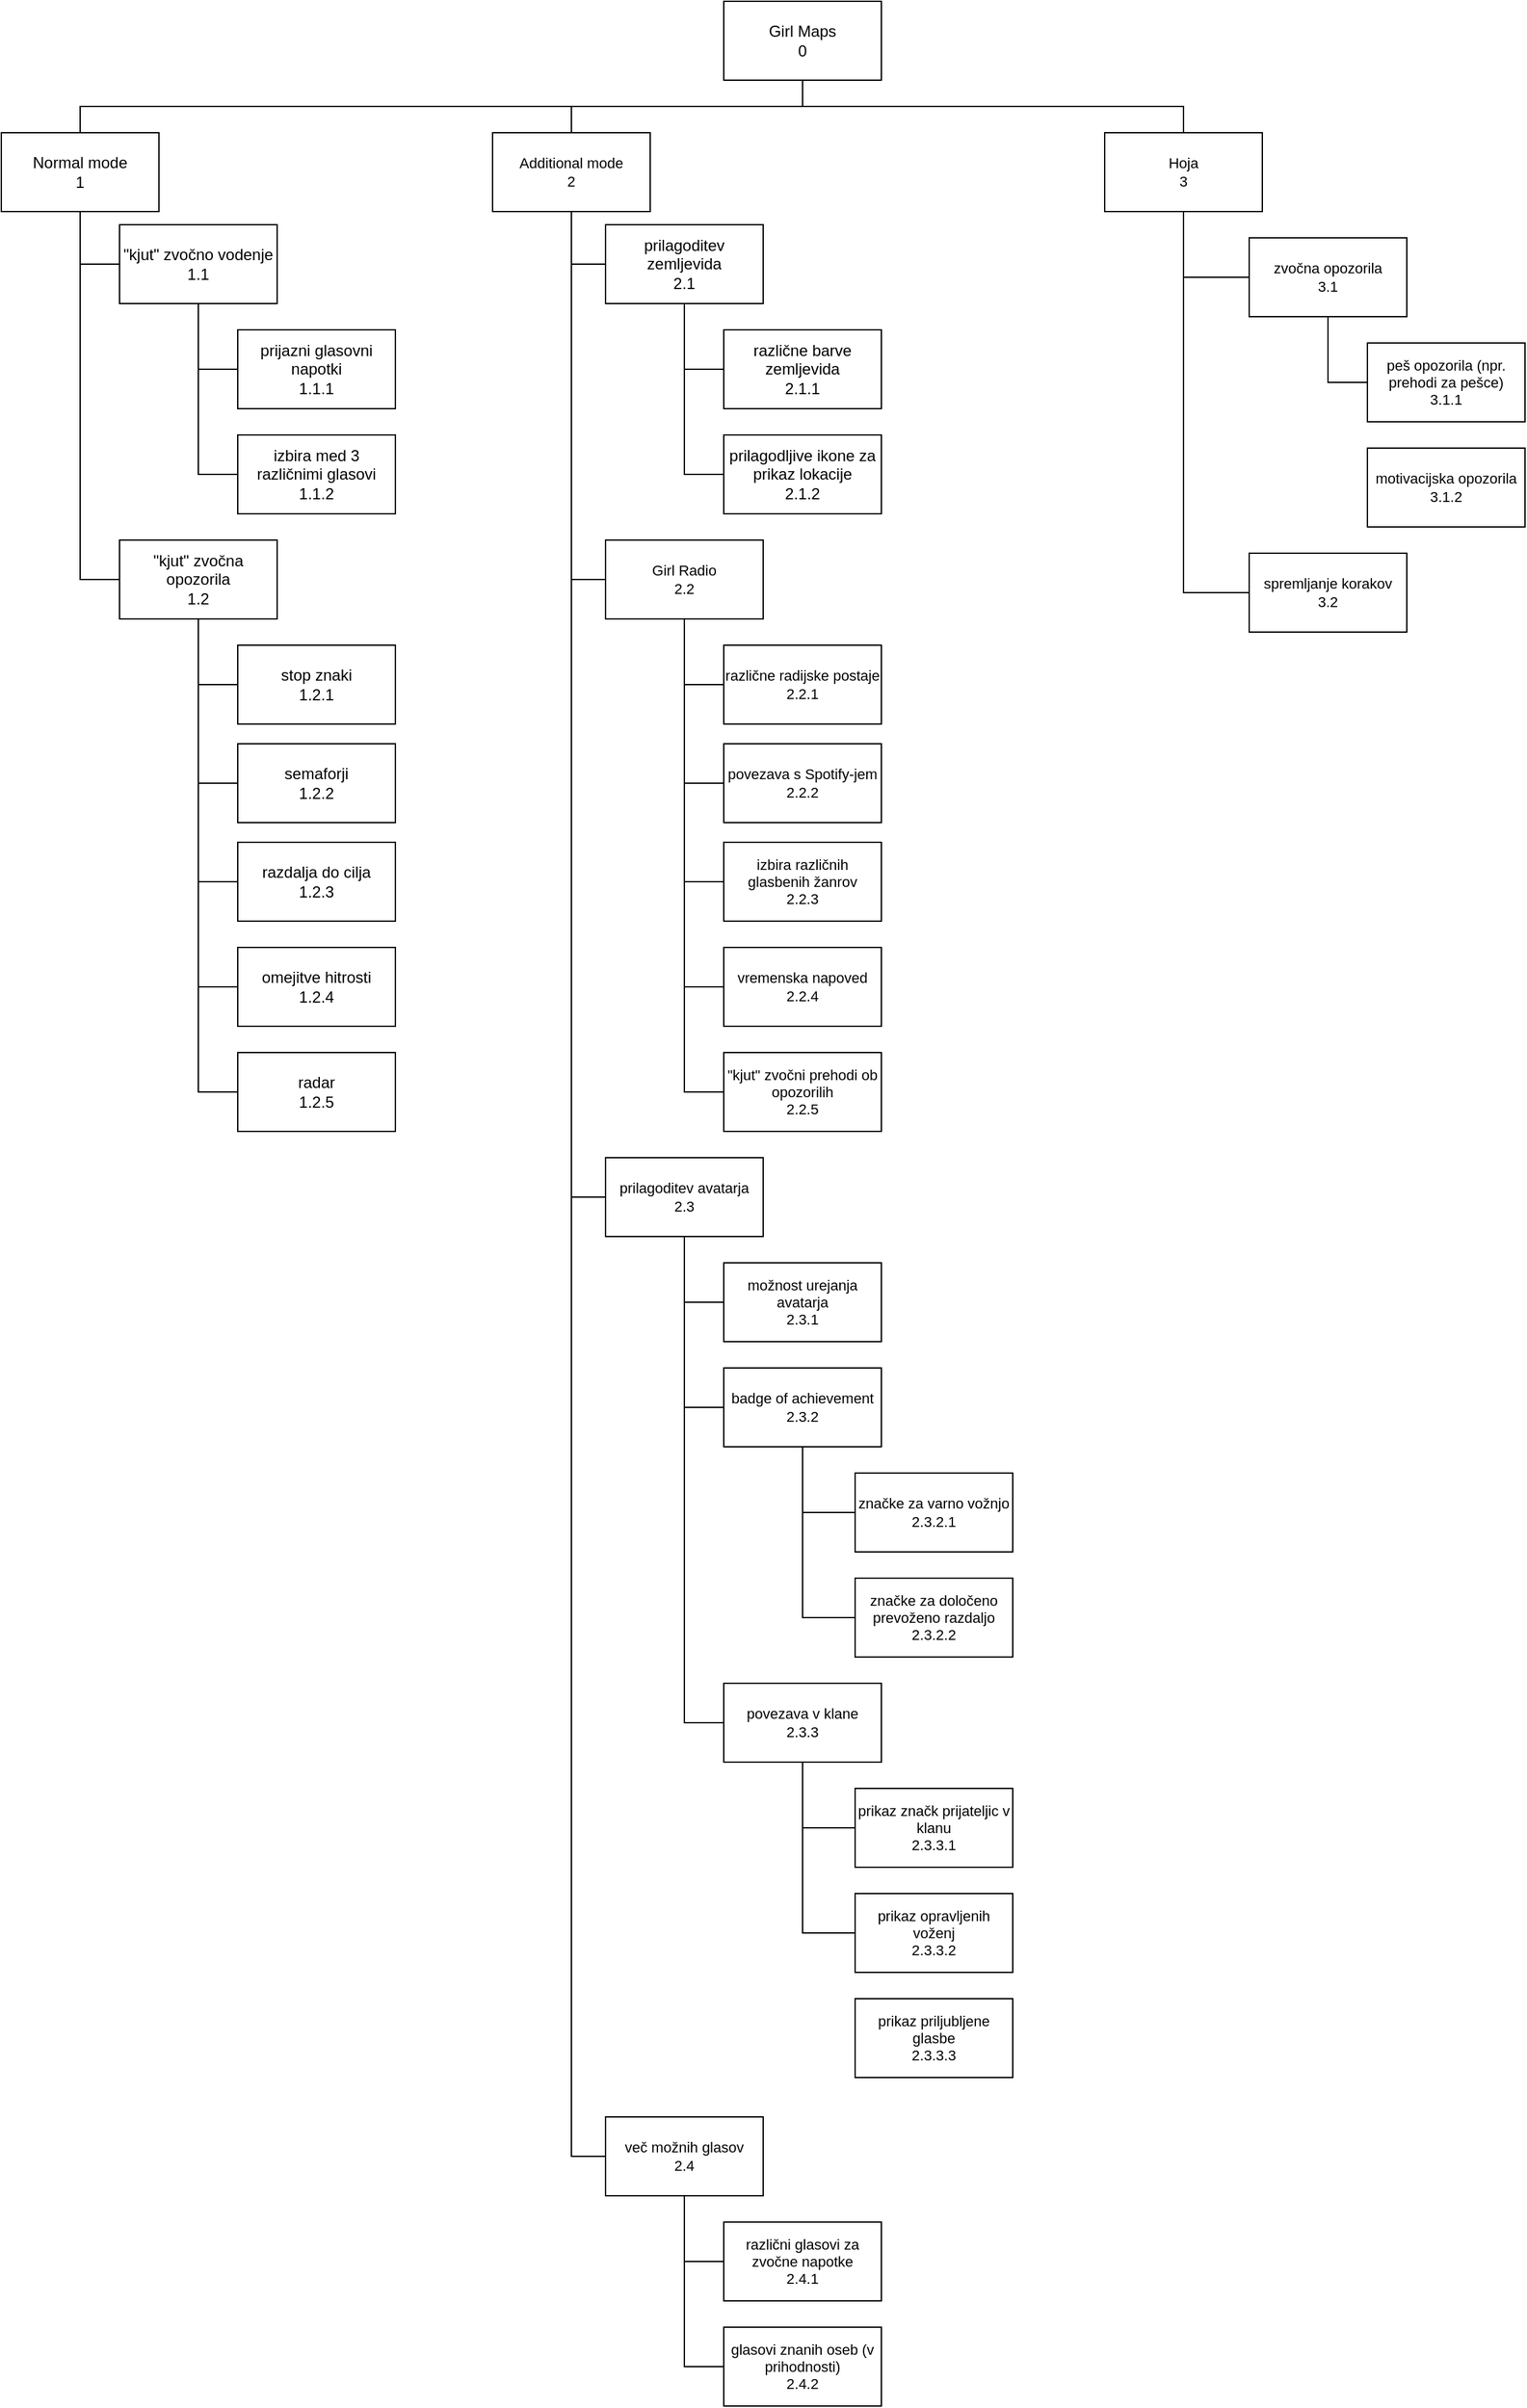 <mxfile version="24.8.3" pages="4">
  <diagram name="funkcijski graf" id="1hyQOkYcCnizMoC-dVFo">
    <mxGraphModel dx="1272" dy="863" grid="1" gridSize="10" guides="1" tooltips="1" connect="1" arrows="1" fold="1" page="1" pageScale="1" pageWidth="827" pageHeight="1169" math="0" shadow="0">
      <root>
        <mxCell id="0" />
        <mxCell id="1" parent="0" />
        <mxCell id="RpOgEfXj6c8OLHwiYwvP-12" style="rounded=0;orthogonalLoop=1;jettySize=auto;html=1;exitX=0.5;exitY=1;exitDx=0;exitDy=0;entryX=0.5;entryY=0;entryDx=0;entryDy=0;edgeStyle=orthogonalEdgeStyle;startArrow=none;startFill=0;endArrow=none;endFill=0;" parent="1" source="RpOgEfXj6c8OLHwiYwvP-1" target="RpOgEfXj6c8OLHwiYwvP-2" edge="1">
          <mxGeometry relative="1" as="geometry" />
        </mxCell>
        <mxCell id="RpOgEfXj6c8OLHwiYwvP-23" style="edgeStyle=orthogonalEdgeStyle;shape=connector;rounded=0;orthogonalLoop=1;jettySize=auto;html=1;exitX=0.5;exitY=1;exitDx=0;exitDy=0;entryX=0.5;entryY=0;entryDx=0;entryDy=0;strokeColor=default;align=center;verticalAlign=middle;fontFamily=Helvetica;fontSize=11;fontColor=default;labelBackgroundColor=default;startArrow=none;startFill=0;endArrow=none;endFill=0;" parent="1" source="RpOgEfXj6c8OLHwiYwvP-1" target="RpOgEfXj6c8OLHwiYwvP-22" edge="1">
          <mxGeometry relative="1" as="geometry" />
        </mxCell>
        <mxCell id="npjB1KnmTLelbKmR-EV5-43" style="edgeStyle=orthogonalEdgeStyle;shape=connector;rounded=0;orthogonalLoop=1;jettySize=auto;html=1;exitX=0.5;exitY=1;exitDx=0;exitDy=0;entryX=0.5;entryY=0;entryDx=0;entryDy=0;strokeColor=default;align=center;verticalAlign=middle;fontFamily=Helvetica;fontSize=11;fontColor=default;labelBackgroundColor=default;endArrow=none;endFill=0;" edge="1" parent="1" source="RpOgEfXj6c8OLHwiYwvP-1" target="npjB1KnmTLelbKmR-EV5-42">
          <mxGeometry relative="1" as="geometry" />
        </mxCell>
        <mxCell id="RpOgEfXj6c8OLHwiYwvP-1" value="Girl Maps&lt;div&gt;0&lt;/div&gt;" style="rounded=0;whiteSpace=wrap;html=1;" parent="1" vertex="1">
          <mxGeometry x="590" y="20" width="120" height="60" as="geometry" />
        </mxCell>
        <mxCell id="RpOgEfXj6c8OLHwiYwvP-13" style="edgeStyle=orthogonalEdgeStyle;shape=connector;rounded=0;orthogonalLoop=1;jettySize=auto;html=1;exitX=0.5;exitY=1;exitDx=0;exitDy=0;entryX=0;entryY=0.5;entryDx=0;entryDy=0;strokeColor=default;align=center;verticalAlign=middle;fontFamily=Helvetica;fontSize=11;fontColor=default;labelBackgroundColor=default;startArrow=none;startFill=0;endArrow=none;endFill=0;" parent="1" source="RpOgEfXj6c8OLHwiYwvP-2" target="RpOgEfXj6c8OLHwiYwvP-3" edge="1">
          <mxGeometry relative="1" as="geometry" />
        </mxCell>
        <mxCell id="RpOgEfXj6c8OLHwiYwvP-16" style="edgeStyle=orthogonalEdgeStyle;shape=connector;rounded=0;orthogonalLoop=1;jettySize=auto;html=1;exitX=0.5;exitY=1;exitDx=0;exitDy=0;entryX=0;entryY=0.5;entryDx=0;entryDy=0;strokeColor=default;align=center;verticalAlign=middle;fontFamily=Helvetica;fontSize=11;fontColor=default;labelBackgroundColor=default;startArrow=none;startFill=0;endArrow=none;endFill=0;" parent="1" source="RpOgEfXj6c8OLHwiYwvP-2" target="RpOgEfXj6c8OLHwiYwvP-6" edge="1">
          <mxGeometry relative="1" as="geometry" />
        </mxCell>
        <mxCell id="RpOgEfXj6c8OLHwiYwvP-2" value="Normal mode&lt;div&gt;1&lt;/div&gt;" style="rounded=0;whiteSpace=wrap;html=1;" parent="1" vertex="1">
          <mxGeometry x="40" y="120" width="120" height="60" as="geometry" />
        </mxCell>
        <mxCell id="RpOgEfXj6c8OLHwiYwvP-14" style="edgeStyle=orthogonalEdgeStyle;shape=connector;rounded=0;orthogonalLoop=1;jettySize=auto;html=1;exitX=0.5;exitY=1;exitDx=0;exitDy=0;entryX=0;entryY=0.5;entryDx=0;entryDy=0;strokeColor=default;align=center;verticalAlign=middle;fontFamily=Helvetica;fontSize=11;fontColor=default;labelBackgroundColor=default;startArrow=none;startFill=0;endArrow=none;endFill=0;" parent="1" source="RpOgEfXj6c8OLHwiYwvP-3" target="RpOgEfXj6c8OLHwiYwvP-4" edge="1">
          <mxGeometry relative="1" as="geometry" />
        </mxCell>
        <mxCell id="RpOgEfXj6c8OLHwiYwvP-15" style="edgeStyle=orthogonalEdgeStyle;shape=connector;rounded=0;orthogonalLoop=1;jettySize=auto;html=1;exitX=0.5;exitY=1;exitDx=0;exitDy=0;entryX=0;entryY=0.5;entryDx=0;entryDy=0;strokeColor=default;align=center;verticalAlign=middle;fontFamily=Helvetica;fontSize=11;fontColor=default;labelBackgroundColor=default;startArrow=none;startFill=0;endArrow=none;endFill=0;" parent="1" source="RpOgEfXj6c8OLHwiYwvP-3" target="RpOgEfXj6c8OLHwiYwvP-5" edge="1">
          <mxGeometry relative="1" as="geometry" />
        </mxCell>
        <mxCell id="RpOgEfXj6c8OLHwiYwvP-3" value="&quot;kjut&quot; zvočno vodenje&lt;div&gt;1.1&lt;/div&gt;" style="rounded=0;whiteSpace=wrap;html=1;" parent="1" vertex="1">
          <mxGeometry x="130" y="190" width="120" height="60" as="geometry" />
        </mxCell>
        <mxCell id="RpOgEfXj6c8OLHwiYwvP-4" value="prijazni glasovni napotki&lt;div&gt;1.1.1&lt;/div&gt;" style="rounded=0;whiteSpace=wrap;html=1;" parent="1" vertex="1">
          <mxGeometry x="220" y="270" width="120" height="60" as="geometry" />
        </mxCell>
        <mxCell id="RpOgEfXj6c8OLHwiYwvP-5" value="izbira med 3 različnimi glasovi&lt;div&gt;1.1.2&lt;/div&gt;" style="rounded=0;whiteSpace=wrap;html=1;" parent="1" vertex="1">
          <mxGeometry x="220" y="350" width="120" height="60" as="geometry" />
        </mxCell>
        <mxCell id="RpOgEfXj6c8OLHwiYwvP-17" style="edgeStyle=orthogonalEdgeStyle;shape=connector;rounded=0;orthogonalLoop=1;jettySize=auto;html=1;exitX=0.5;exitY=1;exitDx=0;exitDy=0;entryX=0;entryY=0.5;entryDx=0;entryDy=0;strokeColor=default;align=center;verticalAlign=middle;fontFamily=Helvetica;fontSize=11;fontColor=default;labelBackgroundColor=default;startArrow=none;startFill=0;endArrow=none;endFill=0;" parent="1" source="RpOgEfXj6c8OLHwiYwvP-6" target="RpOgEfXj6c8OLHwiYwvP-7" edge="1">
          <mxGeometry relative="1" as="geometry" />
        </mxCell>
        <mxCell id="RpOgEfXj6c8OLHwiYwvP-18" style="edgeStyle=orthogonalEdgeStyle;shape=connector;rounded=0;orthogonalLoop=1;jettySize=auto;html=1;exitX=0.5;exitY=1;exitDx=0;exitDy=0;entryX=0;entryY=0.5;entryDx=0;entryDy=0;strokeColor=default;align=center;verticalAlign=middle;fontFamily=Helvetica;fontSize=11;fontColor=default;labelBackgroundColor=default;startArrow=none;startFill=0;endArrow=none;endFill=0;" parent="1" source="RpOgEfXj6c8OLHwiYwvP-6" target="RpOgEfXj6c8OLHwiYwvP-8" edge="1">
          <mxGeometry relative="1" as="geometry" />
        </mxCell>
        <mxCell id="RpOgEfXj6c8OLHwiYwvP-19" style="edgeStyle=orthogonalEdgeStyle;shape=connector;rounded=0;orthogonalLoop=1;jettySize=auto;html=1;exitX=0.5;exitY=1;exitDx=0;exitDy=0;entryX=0;entryY=0.5;entryDx=0;entryDy=0;strokeColor=default;align=center;verticalAlign=middle;fontFamily=Helvetica;fontSize=11;fontColor=default;labelBackgroundColor=default;startArrow=none;startFill=0;endArrow=none;endFill=0;" parent="1" source="RpOgEfXj6c8OLHwiYwvP-6" target="RpOgEfXj6c8OLHwiYwvP-9" edge="1">
          <mxGeometry relative="1" as="geometry" />
        </mxCell>
        <mxCell id="RpOgEfXj6c8OLHwiYwvP-20" style="edgeStyle=orthogonalEdgeStyle;shape=connector;rounded=0;orthogonalLoop=1;jettySize=auto;html=1;exitX=0.5;exitY=1;exitDx=0;exitDy=0;entryX=0;entryY=0.5;entryDx=0;entryDy=0;strokeColor=default;align=center;verticalAlign=middle;fontFamily=Helvetica;fontSize=11;fontColor=default;labelBackgroundColor=default;startArrow=none;startFill=0;endArrow=none;endFill=0;" parent="1" source="RpOgEfXj6c8OLHwiYwvP-6" target="RpOgEfXj6c8OLHwiYwvP-10" edge="1">
          <mxGeometry relative="1" as="geometry" />
        </mxCell>
        <mxCell id="RpOgEfXj6c8OLHwiYwvP-21" style="edgeStyle=orthogonalEdgeStyle;shape=connector;rounded=0;orthogonalLoop=1;jettySize=auto;html=1;exitX=0.5;exitY=1;exitDx=0;exitDy=0;entryX=0;entryY=0.5;entryDx=0;entryDy=0;strokeColor=default;align=center;verticalAlign=middle;fontFamily=Helvetica;fontSize=11;fontColor=default;labelBackgroundColor=default;startArrow=none;startFill=0;endArrow=none;endFill=0;" parent="1" source="RpOgEfXj6c8OLHwiYwvP-6" target="RpOgEfXj6c8OLHwiYwvP-11" edge="1">
          <mxGeometry relative="1" as="geometry" />
        </mxCell>
        <mxCell id="RpOgEfXj6c8OLHwiYwvP-6" value="&quot;kjut&quot; zvočna opozorila&lt;div&gt;1.2&lt;/div&gt;" style="rounded=0;whiteSpace=wrap;html=1;" parent="1" vertex="1">
          <mxGeometry x="130" y="430" width="120" height="60" as="geometry" />
        </mxCell>
        <mxCell id="RpOgEfXj6c8OLHwiYwvP-7" value="stop znaki&lt;div&gt;1.2.1&lt;/div&gt;" style="rounded=0;whiteSpace=wrap;html=1;" parent="1" vertex="1">
          <mxGeometry x="220" y="510" width="120" height="60" as="geometry" />
        </mxCell>
        <mxCell id="RpOgEfXj6c8OLHwiYwvP-8" value="semaforji&lt;div&gt;1.2.2&lt;/div&gt;" style="rounded=0;whiteSpace=wrap;html=1;" parent="1" vertex="1">
          <mxGeometry x="220" y="585" width="120" height="60" as="geometry" />
        </mxCell>
        <mxCell id="RpOgEfXj6c8OLHwiYwvP-9" value="razdalja do cilja&lt;div&gt;1.2.3&lt;/div&gt;" style="rounded=0;whiteSpace=wrap;html=1;" parent="1" vertex="1">
          <mxGeometry x="220" y="660" width="120" height="60" as="geometry" />
        </mxCell>
        <mxCell id="RpOgEfXj6c8OLHwiYwvP-10" value="omejitve hitrosti&lt;div&gt;1.2.4&lt;/div&gt;" style="rounded=0;whiteSpace=wrap;html=1;" parent="1" vertex="1">
          <mxGeometry x="220" y="740" width="120" height="60" as="geometry" />
        </mxCell>
        <mxCell id="RpOgEfXj6c8OLHwiYwvP-11" value="radar&lt;div&gt;1.2.5&lt;/div&gt;" style="rounded=0;whiteSpace=wrap;html=1;" parent="1" vertex="1">
          <mxGeometry x="220" y="820" width="120" height="60" as="geometry" />
        </mxCell>
        <mxCell id="npjB1KnmTLelbKmR-EV5-4" style="edgeStyle=orthogonalEdgeStyle;rounded=0;orthogonalLoop=1;jettySize=auto;html=1;exitX=0.5;exitY=1;exitDx=0;exitDy=0;entryX=0;entryY=0.5;entryDx=0;entryDy=0;endArrow=none;endFill=0;" edge="1" parent="1" source="RpOgEfXj6c8OLHwiYwvP-22" target="npjB1KnmTLelbKmR-EV5-1">
          <mxGeometry relative="1" as="geometry" />
        </mxCell>
        <mxCell id="npjB1KnmTLelbKmR-EV5-8" style="edgeStyle=orthogonalEdgeStyle;shape=connector;rounded=0;orthogonalLoop=1;jettySize=auto;html=1;exitX=0.5;exitY=1;exitDx=0;exitDy=0;entryX=0;entryY=0.5;entryDx=0;entryDy=0;strokeColor=default;align=center;verticalAlign=middle;fontFamily=Helvetica;fontSize=11;fontColor=default;labelBackgroundColor=default;endArrow=none;endFill=0;" edge="1" parent="1" source="RpOgEfXj6c8OLHwiYwvP-22" target="npjB1KnmTLelbKmR-EV5-7">
          <mxGeometry relative="1" as="geometry" />
        </mxCell>
        <mxCell id="npjB1KnmTLelbKmR-EV5-35" style="edgeStyle=orthogonalEdgeStyle;shape=connector;rounded=0;orthogonalLoop=1;jettySize=auto;html=1;exitX=0.5;exitY=1;exitDx=0;exitDy=0;entryX=0;entryY=0.5;entryDx=0;entryDy=0;strokeColor=default;align=center;verticalAlign=middle;fontFamily=Helvetica;fontSize=11;fontColor=default;labelBackgroundColor=default;endArrow=none;endFill=0;" edge="1" parent="1" source="RpOgEfXj6c8OLHwiYwvP-22" target="npjB1KnmTLelbKmR-EV5-19">
          <mxGeometry relative="1" as="geometry" />
        </mxCell>
        <mxCell id="npjB1KnmTLelbKmR-EV5-37" style="edgeStyle=orthogonalEdgeStyle;shape=connector;rounded=0;orthogonalLoop=1;jettySize=auto;html=1;exitX=0.5;exitY=1;exitDx=0;exitDy=0;entryX=0;entryY=0.5;entryDx=0;entryDy=0;strokeColor=default;align=center;verticalAlign=middle;fontFamily=Helvetica;fontSize=11;fontColor=default;labelBackgroundColor=default;endArrow=none;endFill=0;" edge="1" parent="1" source="RpOgEfXj6c8OLHwiYwvP-22" target="npjB1KnmTLelbKmR-EV5-36">
          <mxGeometry relative="1" as="geometry" />
        </mxCell>
        <mxCell id="RpOgEfXj6c8OLHwiYwvP-22" value="Additional mode&lt;div&gt;2&lt;/div&gt;" style="rounded=0;whiteSpace=wrap;html=1;fontFamily=Helvetica;fontSize=11;fontColor=default;labelBackgroundColor=default;" parent="1" vertex="1">
          <mxGeometry x="414" y="120" width="120" height="60" as="geometry" />
        </mxCell>
        <mxCell id="npjB1KnmTLelbKmR-EV5-5" style="edgeStyle=orthogonalEdgeStyle;shape=connector;rounded=0;orthogonalLoop=1;jettySize=auto;html=1;exitX=0.5;exitY=1;exitDx=0;exitDy=0;entryX=0;entryY=0.5;entryDx=0;entryDy=0;strokeColor=default;align=center;verticalAlign=middle;fontFamily=Helvetica;fontSize=11;fontColor=default;labelBackgroundColor=default;endArrow=none;endFill=0;" edge="1" parent="1" source="npjB1KnmTLelbKmR-EV5-1" target="npjB1KnmTLelbKmR-EV5-2">
          <mxGeometry relative="1" as="geometry" />
        </mxCell>
        <mxCell id="npjB1KnmTLelbKmR-EV5-6" style="edgeStyle=orthogonalEdgeStyle;shape=connector;rounded=0;orthogonalLoop=1;jettySize=auto;html=1;exitX=0.5;exitY=1;exitDx=0;exitDy=0;entryX=0;entryY=0.5;entryDx=0;entryDy=0;strokeColor=default;align=center;verticalAlign=middle;fontFamily=Helvetica;fontSize=11;fontColor=default;labelBackgroundColor=default;endArrow=none;endFill=0;" edge="1" parent="1" source="npjB1KnmTLelbKmR-EV5-1" target="npjB1KnmTLelbKmR-EV5-3">
          <mxGeometry relative="1" as="geometry" />
        </mxCell>
        <mxCell id="npjB1KnmTLelbKmR-EV5-1" value="prilagoditev zemljevida&lt;div&gt;2.1&lt;/div&gt;" style="rounded=0;whiteSpace=wrap;html=1;" vertex="1" parent="1">
          <mxGeometry x="500" y="190" width="120" height="60" as="geometry" />
        </mxCell>
        <mxCell id="npjB1KnmTLelbKmR-EV5-2" value="različne barve zemljevida&lt;div&gt;2.1.1&lt;/div&gt;" style="rounded=0;whiteSpace=wrap;html=1;" vertex="1" parent="1">
          <mxGeometry x="590" y="270" width="120" height="60" as="geometry" />
        </mxCell>
        <mxCell id="npjB1KnmTLelbKmR-EV5-3" value="prilagodljive ikone za prikaz lokacije&lt;div&gt;2.1.2&lt;/div&gt;" style="rounded=0;whiteSpace=wrap;html=1;" vertex="1" parent="1">
          <mxGeometry x="590" y="350" width="120" height="60" as="geometry" />
        </mxCell>
        <mxCell id="npjB1KnmTLelbKmR-EV5-14" style="edgeStyle=orthogonalEdgeStyle;shape=connector;rounded=0;orthogonalLoop=1;jettySize=auto;html=1;exitX=0.5;exitY=1;exitDx=0;exitDy=0;entryX=0;entryY=0.5;entryDx=0;entryDy=0;strokeColor=default;align=center;verticalAlign=middle;fontFamily=Helvetica;fontSize=11;fontColor=default;labelBackgroundColor=default;endArrow=none;endFill=0;" edge="1" parent="1" source="npjB1KnmTLelbKmR-EV5-7" target="npjB1KnmTLelbKmR-EV5-13">
          <mxGeometry relative="1" as="geometry" />
        </mxCell>
        <mxCell id="npjB1KnmTLelbKmR-EV5-15" style="edgeStyle=orthogonalEdgeStyle;shape=connector;rounded=0;orthogonalLoop=1;jettySize=auto;html=1;exitX=0.5;exitY=1;exitDx=0;exitDy=0;entryX=0;entryY=0.5;entryDx=0;entryDy=0;strokeColor=default;align=center;verticalAlign=middle;fontFamily=Helvetica;fontSize=11;fontColor=default;labelBackgroundColor=default;endArrow=none;endFill=0;" edge="1" parent="1" source="npjB1KnmTLelbKmR-EV5-7" target="npjB1KnmTLelbKmR-EV5-12">
          <mxGeometry relative="1" as="geometry" />
        </mxCell>
        <mxCell id="npjB1KnmTLelbKmR-EV5-16" style="edgeStyle=orthogonalEdgeStyle;shape=connector;rounded=0;orthogonalLoop=1;jettySize=auto;html=1;exitX=0.5;exitY=1;exitDx=0;exitDy=0;entryX=0;entryY=0.5;entryDx=0;entryDy=0;strokeColor=default;align=center;verticalAlign=middle;fontFamily=Helvetica;fontSize=11;fontColor=default;labelBackgroundColor=default;endArrow=none;endFill=0;" edge="1" parent="1" source="npjB1KnmTLelbKmR-EV5-7" target="npjB1KnmTLelbKmR-EV5-11">
          <mxGeometry relative="1" as="geometry" />
        </mxCell>
        <mxCell id="npjB1KnmTLelbKmR-EV5-17" style="edgeStyle=orthogonalEdgeStyle;shape=connector;rounded=0;orthogonalLoop=1;jettySize=auto;html=1;exitX=0.5;exitY=1;exitDx=0;exitDy=0;entryX=0;entryY=0.5;entryDx=0;entryDy=0;strokeColor=default;align=center;verticalAlign=middle;fontFamily=Helvetica;fontSize=11;fontColor=default;labelBackgroundColor=default;endArrow=none;endFill=0;" edge="1" parent="1" source="npjB1KnmTLelbKmR-EV5-7" target="npjB1KnmTLelbKmR-EV5-10">
          <mxGeometry relative="1" as="geometry" />
        </mxCell>
        <mxCell id="npjB1KnmTLelbKmR-EV5-18" style="edgeStyle=orthogonalEdgeStyle;shape=connector;rounded=0;orthogonalLoop=1;jettySize=auto;html=1;exitX=0.5;exitY=1;exitDx=0;exitDy=0;entryX=0;entryY=0.5;entryDx=0;entryDy=0;strokeColor=default;align=center;verticalAlign=middle;fontFamily=Helvetica;fontSize=11;fontColor=default;labelBackgroundColor=default;endArrow=none;endFill=0;" edge="1" parent="1" source="npjB1KnmTLelbKmR-EV5-7" target="npjB1KnmTLelbKmR-EV5-9">
          <mxGeometry relative="1" as="geometry" />
        </mxCell>
        <mxCell id="npjB1KnmTLelbKmR-EV5-7" value="Girl Radio&lt;div&gt;2.2&lt;/div&gt;" style="rounded=0;whiteSpace=wrap;html=1;fontFamily=Helvetica;fontSize=11;fontColor=default;labelBackgroundColor=default;" vertex="1" parent="1">
          <mxGeometry x="500" y="430" width="120" height="60" as="geometry" />
        </mxCell>
        <mxCell id="npjB1KnmTLelbKmR-EV5-9" value="&quot;kjut&quot; zvočni prehodi ob opozorilih&lt;div&gt;2.2.5&lt;/div&gt;" style="rounded=0;whiteSpace=wrap;html=1;fontFamily=Helvetica;fontSize=11;fontColor=default;labelBackgroundColor=default;" vertex="1" parent="1">
          <mxGeometry x="590" y="820" width="120" height="60" as="geometry" />
        </mxCell>
        <mxCell id="npjB1KnmTLelbKmR-EV5-10" value="vremenska napoved&lt;div&gt;2.2.4&lt;/div&gt;" style="rounded=0;whiteSpace=wrap;html=1;fontFamily=Helvetica;fontSize=11;fontColor=default;labelBackgroundColor=default;" vertex="1" parent="1">
          <mxGeometry x="590" y="740" width="120" height="60" as="geometry" />
        </mxCell>
        <mxCell id="npjB1KnmTLelbKmR-EV5-11" value="izbira različnih glasbenih žanrov&lt;div&gt;2.2.3&lt;/div&gt;" style="rounded=0;whiteSpace=wrap;html=1;fontFamily=Helvetica;fontSize=11;fontColor=default;labelBackgroundColor=default;" vertex="1" parent="1">
          <mxGeometry x="590" y="660" width="120" height="60" as="geometry" />
        </mxCell>
        <mxCell id="npjB1KnmTLelbKmR-EV5-12" value="povezava s Spotify-jem&lt;div&gt;2.2.2&lt;/div&gt;" style="rounded=0;whiteSpace=wrap;html=1;fontFamily=Helvetica;fontSize=11;fontColor=default;labelBackgroundColor=default;" vertex="1" parent="1">
          <mxGeometry x="590" y="585" width="120" height="60" as="geometry" />
        </mxCell>
        <mxCell id="npjB1KnmTLelbKmR-EV5-13" value="različne radijske postaje&lt;div&gt;2.2.1&lt;/div&gt;" style="rounded=0;whiteSpace=wrap;html=1;fontFamily=Helvetica;fontSize=11;fontColor=default;labelBackgroundColor=default;" vertex="1" parent="1">
          <mxGeometry x="590" y="510" width="120" height="60" as="geometry" />
        </mxCell>
        <mxCell id="npjB1KnmTLelbKmR-EV5-27" style="edgeStyle=orthogonalEdgeStyle;shape=connector;rounded=0;orthogonalLoop=1;jettySize=auto;html=1;exitX=0.5;exitY=1;exitDx=0;exitDy=0;entryX=0;entryY=0.5;entryDx=0;entryDy=0;strokeColor=default;align=center;verticalAlign=middle;fontFamily=Helvetica;fontSize=11;fontColor=default;labelBackgroundColor=default;endArrow=none;endFill=0;" edge="1" parent="1" source="npjB1KnmTLelbKmR-EV5-19" target="npjB1KnmTLelbKmR-EV5-26">
          <mxGeometry relative="1" as="geometry" />
        </mxCell>
        <mxCell id="npjB1KnmTLelbKmR-EV5-28" style="edgeStyle=orthogonalEdgeStyle;shape=connector;rounded=0;orthogonalLoop=1;jettySize=auto;html=1;exitX=0.5;exitY=1;exitDx=0;exitDy=0;entryX=0;entryY=0.5;entryDx=0;entryDy=0;strokeColor=default;align=center;verticalAlign=middle;fontFamily=Helvetica;fontSize=11;fontColor=default;labelBackgroundColor=default;endArrow=none;endFill=0;" edge="1" parent="1" source="npjB1KnmTLelbKmR-EV5-19" target="npjB1KnmTLelbKmR-EV5-25">
          <mxGeometry relative="1" as="geometry" />
        </mxCell>
        <mxCell id="npjB1KnmTLelbKmR-EV5-31" style="edgeStyle=orthogonalEdgeStyle;shape=connector;rounded=0;orthogonalLoop=1;jettySize=auto;html=1;exitX=0.5;exitY=1;exitDx=0;exitDy=0;entryX=0;entryY=0.5;entryDx=0;entryDy=0;strokeColor=default;align=center;verticalAlign=middle;fontFamily=Helvetica;fontSize=11;fontColor=default;labelBackgroundColor=default;endArrow=none;endFill=0;" edge="1" parent="1" source="npjB1KnmTLelbKmR-EV5-19" target="npjB1KnmTLelbKmR-EV5-22">
          <mxGeometry relative="1" as="geometry" />
        </mxCell>
        <mxCell id="npjB1KnmTLelbKmR-EV5-19" value="prilagoditev avatarja&lt;div&gt;2.3&lt;/div&gt;" style="rounded=0;whiteSpace=wrap;html=1;fontFamily=Helvetica;fontSize=11;fontColor=default;labelBackgroundColor=default;" vertex="1" parent="1">
          <mxGeometry x="500" y="900" width="120" height="60" as="geometry" />
        </mxCell>
        <mxCell id="npjB1KnmTLelbKmR-EV5-20" value="prikaz opravljenih voženj&lt;div&gt;2.3.3.2&lt;/div&gt;" style="rounded=0;whiteSpace=wrap;html=1;fontFamily=Helvetica;fontSize=11;fontColor=default;labelBackgroundColor=default;" vertex="1" parent="1">
          <mxGeometry x="690" y="1460" width="120" height="60" as="geometry" />
        </mxCell>
        <mxCell id="npjB1KnmTLelbKmR-EV5-21" value="prikaz značk prijateljic v klanu&lt;div&gt;2.3.3.1&lt;/div&gt;" style="rounded=0;whiteSpace=wrap;html=1;fontFamily=Helvetica;fontSize=11;fontColor=default;labelBackgroundColor=default;" vertex="1" parent="1">
          <mxGeometry x="690" y="1380" width="120" height="60" as="geometry" />
        </mxCell>
        <mxCell id="npjB1KnmTLelbKmR-EV5-32" style="edgeStyle=orthogonalEdgeStyle;shape=connector;rounded=0;orthogonalLoop=1;jettySize=auto;html=1;exitX=0.5;exitY=1;exitDx=0;exitDy=0;entryX=0;entryY=0.5;entryDx=0;entryDy=0;strokeColor=default;align=center;verticalAlign=middle;fontFamily=Helvetica;fontSize=11;fontColor=default;labelBackgroundColor=default;endArrow=none;endFill=0;" edge="1" parent="1" source="npjB1KnmTLelbKmR-EV5-22" target="npjB1KnmTLelbKmR-EV5-21">
          <mxGeometry relative="1" as="geometry" />
        </mxCell>
        <mxCell id="npjB1KnmTLelbKmR-EV5-33" style="edgeStyle=orthogonalEdgeStyle;shape=connector;rounded=0;orthogonalLoop=1;jettySize=auto;html=1;exitX=0.5;exitY=1;exitDx=0;exitDy=0;entryX=0;entryY=0.5;entryDx=0;entryDy=0;strokeColor=default;align=center;verticalAlign=middle;fontFamily=Helvetica;fontSize=11;fontColor=default;labelBackgroundColor=default;endArrow=none;endFill=0;" edge="1" parent="1" source="npjB1KnmTLelbKmR-EV5-22" target="npjB1KnmTLelbKmR-EV5-20">
          <mxGeometry relative="1" as="geometry" />
        </mxCell>
        <mxCell id="npjB1KnmTLelbKmR-EV5-22" value="povezava v klane&lt;div&gt;2.3.3&lt;/div&gt;" style="rounded=0;whiteSpace=wrap;html=1;fontFamily=Helvetica;fontSize=11;fontColor=default;labelBackgroundColor=default;" vertex="1" parent="1">
          <mxGeometry x="590" y="1300" width="120" height="60" as="geometry" />
        </mxCell>
        <mxCell id="npjB1KnmTLelbKmR-EV5-23" value="značke za določeno prevoženo razdaljo&lt;div&gt;2.3.2.2&lt;/div&gt;" style="rounded=0;whiteSpace=wrap;html=1;fontFamily=Helvetica;fontSize=11;fontColor=default;labelBackgroundColor=default;" vertex="1" parent="1">
          <mxGeometry x="690" y="1220" width="120" height="60" as="geometry" />
        </mxCell>
        <mxCell id="npjB1KnmTLelbKmR-EV5-24" value="značke za varno vožnjo&lt;div&gt;2.3.2.1&lt;/div&gt;" style="rounded=0;whiteSpace=wrap;html=1;fontFamily=Helvetica;fontSize=11;fontColor=default;labelBackgroundColor=default;" vertex="1" parent="1">
          <mxGeometry x="690" y="1140" width="120" height="60" as="geometry" />
        </mxCell>
        <mxCell id="npjB1KnmTLelbKmR-EV5-29" style="edgeStyle=orthogonalEdgeStyle;shape=connector;rounded=0;orthogonalLoop=1;jettySize=auto;html=1;exitX=0.5;exitY=1;exitDx=0;exitDy=0;entryX=0;entryY=0.5;entryDx=0;entryDy=0;strokeColor=default;align=center;verticalAlign=middle;fontFamily=Helvetica;fontSize=11;fontColor=default;labelBackgroundColor=default;endArrow=none;endFill=0;" edge="1" parent="1" source="npjB1KnmTLelbKmR-EV5-25" target="npjB1KnmTLelbKmR-EV5-24">
          <mxGeometry relative="1" as="geometry" />
        </mxCell>
        <mxCell id="npjB1KnmTLelbKmR-EV5-30" style="edgeStyle=orthogonalEdgeStyle;shape=connector;rounded=0;orthogonalLoop=1;jettySize=auto;html=1;exitX=0.5;exitY=1;exitDx=0;exitDy=0;entryX=0;entryY=0.5;entryDx=0;entryDy=0;strokeColor=default;align=center;verticalAlign=middle;fontFamily=Helvetica;fontSize=11;fontColor=default;labelBackgroundColor=default;endArrow=none;endFill=0;" edge="1" parent="1" source="npjB1KnmTLelbKmR-EV5-25" target="npjB1KnmTLelbKmR-EV5-23">
          <mxGeometry relative="1" as="geometry" />
        </mxCell>
        <mxCell id="npjB1KnmTLelbKmR-EV5-25" value="badge of achievement&lt;div&gt;2.3.2&lt;/div&gt;" style="rounded=0;whiteSpace=wrap;html=1;fontFamily=Helvetica;fontSize=11;fontColor=default;labelBackgroundColor=default;" vertex="1" parent="1">
          <mxGeometry x="590" y="1060" width="120" height="60" as="geometry" />
        </mxCell>
        <mxCell id="npjB1KnmTLelbKmR-EV5-26" value="možnost urejanja avatarja&lt;div&gt;2.3.1&lt;/div&gt;" style="rounded=0;whiteSpace=wrap;html=1;fontFamily=Helvetica;fontSize=11;fontColor=default;labelBackgroundColor=default;" vertex="1" parent="1">
          <mxGeometry x="590" y="980" width="120" height="60" as="geometry" />
        </mxCell>
        <mxCell id="npjB1KnmTLelbKmR-EV5-34" value="prikaz priljubljene glasbe&lt;div&gt;2.3.3.3&lt;/div&gt;" style="rounded=0;whiteSpace=wrap;html=1;fontFamily=Helvetica;fontSize=11;fontColor=default;labelBackgroundColor=default;" vertex="1" parent="1">
          <mxGeometry x="690" y="1540" width="120" height="60" as="geometry" />
        </mxCell>
        <mxCell id="npjB1KnmTLelbKmR-EV5-40" style="edgeStyle=orthogonalEdgeStyle;shape=connector;rounded=0;orthogonalLoop=1;jettySize=auto;html=1;exitX=0.5;exitY=1;exitDx=0;exitDy=0;entryX=0;entryY=0.5;entryDx=0;entryDy=0;strokeColor=default;align=center;verticalAlign=middle;fontFamily=Helvetica;fontSize=11;fontColor=default;labelBackgroundColor=default;endArrow=none;endFill=0;" edge="1" parent="1" source="npjB1KnmTLelbKmR-EV5-36" target="npjB1KnmTLelbKmR-EV5-39">
          <mxGeometry relative="1" as="geometry" />
        </mxCell>
        <mxCell id="npjB1KnmTLelbKmR-EV5-41" style="edgeStyle=orthogonalEdgeStyle;shape=connector;rounded=0;orthogonalLoop=1;jettySize=auto;html=1;exitX=0.5;exitY=1;exitDx=0;exitDy=0;entryX=0;entryY=0.5;entryDx=0;entryDy=0;strokeColor=default;align=center;verticalAlign=middle;fontFamily=Helvetica;fontSize=11;fontColor=default;labelBackgroundColor=default;endArrow=none;endFill=0;" edge="1" parent="1" source="npjB1KnmTLelbKmR-EV5-36" target="npjB1KnmTLelbKmR-EV5-38">
          <mxGeometry relative="1" as="geometry" />
        </mxCell>
        <mxCell id="npjB1KnmTLelbKmR-EV5-36" value="več možnih glasov&lt;div&gt;2.4&lt;/div&gt;" style="rounded=0;whiteSpace=wrap;html=1;fontFamily=Helvetica;fontSize=11;fontColor=default;labelBackgroundColor=default;" vertex="1" parent="1">
          <mxGeometry x="500" y="1630" width="120" height="60" as="geometry" />
        </mxCell>
        <mxCell id="npjB1KnmTLelbKmR-EV5-38" value="glasovi znanih oseb (v prihodnosti)&lt;div&gt;2.4.2&lt;/div&gt;" style="rounded=0;whiteSpace=wrap;html=1;fontFamily=Helvetica;fontSize=11;fontColor=default;labelBackgroundColor=default;" vertex="1" parent="1">
          <mxGeometry x="590" y="1790" width="120" height="60" as="geometry" />
        </mxCell>
        <mxCell id="npjB1KnmTLelbKmR-EV5-39" value="različni glasovi za zvočne napotke&lt;div&gt;2.4.1&lt;/div&gt;" style="rounded=0;whiteSpace=wrap;html=1;fontFamily=Helvetica;fontSize=11;fontColor=default;labelBackgroundColor=default;" vertex="1" parent="1">
          <mxGeometry x="590" y="1710" width="120" height="60" as="geometry" />
        </mxCell>
        <mxCell id="npjB1KnmTLelbKmR-EV5-47" style="edgeStyle=orthogonalEdgeStyle;shape=connector;rounded=0;orthogonalLoop=1;jettySize=auto;html=1;exitX=0.5;exitY=1;exitDx=0;exitDy=0;entryX=0;entryY=0.5;entryDx=0;entryDy=0;strokeColor=default;align=center;verticalAlign=middle;fontFamily=Helvetica;fontSize=11;fontColor=default;labelBackgroundColor=default;endArrow=none;endFill=0;" edge="1" parent="1" source="npjB1KnmTLelbKmR-EV5-42" target="npjB1KnmTLelbKmR-EV5-44">
          <mxGeometry relative="1" as="geometry" />
        </mxCell>
        <mxCell id="npjB1KnmTLelbKmR-EV5-50" style="edgeStyle=orthogonalEdgeStyle;shape=connector;rounded=0;orthogonalLoop=1;jettySize=auto;html=1;exitX=0.5;exitY=1;exitDx=0;exitDy=0;entryX=0;entryY=0.5;entryDx=0;entryDy=0;strokeColor=default;align=center;verticalAlign=middle;fontFamily=Helvetica;fontSize=11;fontColor=default;labelBackgroundColor=default;endArrow=none;endFill=0;" edge="1" parent="1" source="npjB1KnmTLelbKmR-EV5-42" target="npjB1KnmTLelbKmR-EV5-49">
          <mxGeometry relative="1" as="geometry" />
        </mxCell>
        <mxCell id="npjB1KnmTLelbKmR-EV5-42" value="Hoja&lt;div&gt;3&lt;/div&gt;" style="rounded=0;whiteSpace=wrap;html=1;fontFamily=Helvetica;fontSize=11;fontColor=default;labelBackgroundColor=default;" vertex="1" parent="1">
          <mxGeometry x="880" y="120" width="120" height="60" as="geometry" />
        </mxCell>
        <mxCell id="npjB1KnmTLelbKmR-EV5-46" style="edgeStyle=orthogonalEdgeStyle;shape=connector;rounded=0;orthogonalLoop=1;jettySize=auto;html=1;exitX=0.5;exitY=1;exitDx=0;exitDy=0;entryX=0;entryY=0.5;entryDx=0;entryDy=0;strokeColor=default;align=center;verticalAlign=middle;fontFamily=Helvetica;fontSize=11;fontColor=default;labelBackgroundColor=default;endArrow=none;endFill=0;" edge="1" parent="1" source="npjB1KnmTLelbKmR-EV5-44" target="npjB1KnmTLelbKmR-EV5-45">
          <mxGeometry relative="1" as="geometry" />
        </mxCell>
        <mxCell id="npjB1KnmTLelbKmR-EV5-44" value="zvočna opozorila&lt;div&gt;3.1&lt;/div&gt;" style="rounded=0;whiteSpace=wrap;html=1;fontFamily=Helvetica;fontSize=11;fontColor=default;labelBackgroundColor=default;" vertex="1" parent="1">
          <mxGeometry x="990" y="200" width="120" height="60" as="geometry" />
        </mxCell>
        <mxCell id="npjB1KnmTLelbKmR-EV5-45" value="peš opozorila (npr. prehodi za pešce)&lt;div&gt;3.1.1&lt;/div&gt;" style="rounded=0;whiteSpace=wrap;html=1;fontFamily=Helvetica;fontSize=11;fontColor=default;labelBackgroundColor=default;" vertex="1" parent="1">
          <mxGeometry x="1080" y="280" width="120" height="60" as="geometry" />
        </mxCell>
        <mxCell id="npjB1KnmTLelbKmR-EV5-48" value="motivacijska opozorila&lt;div&gt;3.1.2&lt;/div&gt;" style="rounded=0;whiteSpace=wrap;html=1;fontFamily=Helvetica;fontSize=11;fontColor=default;labelBackgroundColor=default;" vertex="1" parent="1">
          <mxGeometry x="1080" y="360" width="120" height="60" as="geometry" />
        </mxCell>
        <mxCell id="npjB1KnmTLelbKmR-EV5-49" value="spremljanje korakov&lt;div&gt;3.2&lt;/div&gt;" style="rounded=0;whiteSpace=wrap;html=1;fontFamily=Helvetica;fontSize=11;fontColor=default;labelBackgroundColor=default;" vertex="1" parent="1">
          <mxGeometry x="990" y="440" width="120" height="60" as="geometry" />
        </mxCell>
      </root>
    </mxGraphModel>
  </diagram>
  <diagram id="VtGJlt7mc4WONnaEWKBI" name="razširjen diagram poteka">
    <mxGraphModel dx="4643" dy="2588" grid="1" gridSize="10" guides="1" tooltips="1" connect="1" arrows="1" fold="1" page="1" pageScale="1" pageWidth="827" pageHeight="1169" math="0" shadow="0">
      <root>
        <mxCell id="0" />
        <mxCell id="1" parent="0" />
        <mxCell id="-Vt_bI7m6-BgbudMqzMD-10" style="edgeStyle=orthogonalEdgeStyle;shape=connector;rounded=0;orthogonalLoop=1;jettySize=auto;html=1;exitX=0.5;exitY=1;exitDx=0;exitDy=0;entryX=0.5;entryY=0;entryDx=0;entryDy=0;strokeColor=default;align=center;verticalAlign=middle;fontFamily=Helvetica;fontSize=11;fontColor=default;labelBackgroundColor=default;endArrow=classic;endFill=1;" edge="1" parent="1" source="-Vt_bI7m6-BgbudMqzMD-3" target="-Vt_bI7m6-BgbudMqzMD-9">
          <mxGeometry relative="1" as="geometry" />
        </mxCell>
        <mxCell id="-Vt_bI7m6-BgbudMqzMD-3" value="vnos cilja" style="rounded=0;whiteSpace=wrap;html=1;fontFamily=Helvetica;fontSize=11;fontColor=default;labelBackgroundColor=default;" vertex="1" parent="1">
          <mxGeometry x="360" y="190" width="120" height="60" as="geometry" />
        </mxCell>
        <mxCell id="-Vt_bI7m6-BgbudMqzMD-7" style="edgeStyle=orthogonalEdgeStyle;shape=connector;rounded=0;orthogonalLoop=1;jettySize=auto;html=1;exitX=0.5;exitY=1;exitDx=0;exitDy=0;entryX=0.5;entryY=0;entryDx=0;entryDy=0;strokeColor=default;align=center;verticalAlign=middle;fontFamily=Helvetica;fontSize=11;fontColor=default;labelBackgroundColor=default;endArrow=classic;endFill=1;" edge="1" parent="1" source="-Vt_bI7m6-BgbudMqzMD-4" target="-Vt_bI7m6-BgbudMqzMD-3">
          <mxGeometry relative="1" as="geometry" />
        </mxCell>
        <mxCell id="-Vt_bI7m6-BgbudMqzMD-8" value="DA" style="edgeLabel;html=1;align=center;verticalAlign=middle;resizable=0;points=[];fontFamily=Helvetica;fontSize=11;fontColor=default;labelBackgroundColor=default;" vertex="1" connectable="0" parent="-Vt_bI7m6-BgbudMqzMD-7">
          <mxGeometry x="-0.2" y="-1" relative="1" as="geometry">
            <mxPoint as="offset" />
          </mxGeometry>
        </mxCell>
        <mxCell id="-Vt_bI7m6-BgbudMqzMD-49" style="edgeStyle=orthogonalEdgeStyle;shape=connector;rounded=0;orthogonalLoop=1;jettySize=auto;html=1;exitX=1;exitY=0.5;exitDx=0;exitDy=0;entryX=0;entryY=0.5;entryDx=0;entryDy=0;strokeColor=default;align=center;verticalAlign=middle;fontFamily=Helvetica;fontSize=11;fontColor=default;labelBackgroundColor=default;endArrow=classic;endFill=1;" edge="1" parent="1" source="-Vt_bI7m6-BgbudMqzMD-4" target="-Vt_bI7m6-BgbudMqzMD-48">
          <mxGeometry relative="1" as="geometry" />
        </mxCell>
        <mxCell id="-Vt_bI7m6-BgbudMqzMD-50" value="NE" style="edgeLabel;html=1;align=center;verticalAlign=middle;resizable=0;points=[];fontFamily=Helvetica;fontSize=11;fontColor=default;labelBackgroundColor=default;" vertex="1" connectable="0" parent="-Vt_bI7m6-BgbudMqzMD-49">
          <mxGeometry x="-0.167" y="-1" relative="1" as="geometry">
            <mxPoint as="offset" />
          </mxGeometry>
        </mxCell>
        <mxCell id="-Vt_bI7m6-BgbudMqzMD-4" value="uporabnica izbere&amp;nbsp;&lt;div&gt;&quot;normal mode&quot;?&lt;/div&gt;" style="rhombus;whiteSpace=wrap;html=1;fontFamily=Helvetica;fontSize=11;fontColor=default;labelBackgroundColor=default;" vertex="1" parent="1">
          <mxGeometry x="350" y="5" width="140" height="130" as="geometry" />
        </mxCell>
        <mxCell id="-Vt_bI7m6-BgbudMqzMD-19" style="edgeStyle=orthogonalEdgeStyle;shape=connector;rounded=0;orthogonalLoop=1;jettySize=auto;html=1;exitX=0.5;exitY=1;exitDx=0;exitDy=0;entryX=0.5;entryY=0;entryDx=0;entryDy=0;strokeColor=default;align=center;verticalAlign=middle;fontFamily=Helvetica;fontSize=11;fontColor=default;labelBackgroundColor=default;endArrow=classic;endFill=1;" edge="1" parent="1" source="-Vt_bI7m6-BgbudMqzMD-9" target="-Vt_bI7m6-BgbudMqzMD-11">
          <mxGeometry relative="1" as="geometry" />
        </mxCell>
        <mxCell id="-Vt_bI7m6-BgbudMqzMD-9" value="potrditev in začetek navigacije" style="rounded=0;whiteSpace=wrap;html=1;fontFamily=Helvetica;fontSize=11;fontColor=default;labelBackgroundColor=default;" vertex="1" parent="1">
          <mxGeometry x="360" y="290" width="120" height="60" as="geometry" />
        </mxCell>
        <mxCell id="-Vt_bI7m6-BgbudMqzMD-20" style="edgeStyle=orthogonalEdgeStyle;shape=connector;rounded=0;orthogonalLoop=1;jettySize=auto;html=1;exitX=0.5;exitY=1;exitDx=0;exitDy=0;entryX=0.5;entryY=0;entryDx=0;entryDy=0;strokeColor=default;align=center;verticalAlign=middle;fontFamily=Helvetica;fontSize=11;fontColor=default;labelBackgroundColor=default;endArrow=classic;endFill=1;" edge="1" parent="1" source="-Vt_bI7m6-BgbudMqzMD-11" target="-Vt_bI7m6-BgbudMqzMD-12">
          <mxGeometry relative="1" as="geometry" />
        </mxCell>
        <mxCell id="-Vt_bI7m6-BgbudMqzMD-11" value="zvočno vodenje" style="rounded=0;whiteSpace=wrap;html=1;fontFamily=Helvetica;fontSize=11;fontColor=default;labelBackgroundColor=default;" vertex="1" parent="1">
          <mxGeometry x="360" y="390" width="120" height="60" as="geometry" />
        </mxCell>
        <mxCell id="-Vt_bI7m6-BgbudMqzMD-21" style="edgeStyle=orthogonalEdgeStyle;shape=connector;rounded=0;orthogonalLoop=1;jettySize=auto;html=1;exitX=0.5;exitY=1;exitDx=0;exitDy=0;entryX=0.5;entryY=0;entryDx=0;entryDy=0;strokeColor=default;align=center;verticalAlign=middle;fontFamily=Helvetica;fontSize=11;fontColor=default;labelBackgroundColor=default;endArrow=classic;endFill=1;" edge="1" parent="1" source="-Vt_bI7m6-BgbudMqzMD-12" target="-Vt_bI7m6-BgbudMqzMD-13">
          <mxGeometry relative="1" as="geometry" />
        </mxCell>
        <mxCell id="-Vt_bI7m6-BgbudMqzMD-12" value="izbira glasu (3 opcije)" style="rounded=0;whiteSpace=wrap;html=1;fontFamily=Helvetica;fontSize=11;fontColor=default;labelBackgroundColor=default;" vertex="1" parent="1">
          <mxGeometry x="360" y="480" width="120" height="60" as="geometry" />
        </mxCell>
        <mxCell id="-Vt_bI7m6-BgbudMqzMD-22" style="edgeStyle=orthogonalEdgeStyle;shape=connector;rounded=0;orthogonalLoop=1;jettySize=auto;html=1;exitX=0.5;exitY=1;exitDx=0;exitDy=0;entryX=0.5;entryY=0;entryDx=0;entryDy=0;strokeColor=default;align=center;verticalAlign=middle;fontFamily=Helvetica;fontSize=11;fontColor=default;labelBackgroundColor=default;endArrow=classic;endFill=1;" edge="1" parent="1" source="-Vt_bI7m6-BgbudMqzMD-13" target="-Vt_bI7m6-BgbudMqzMD-18">
          <mxGeometry relative="1" as="geometry" />
        </mxCell>
        <mxCell id="-Vt_bI7m6-BgbudMqzMD-13" value="vizualni prikaz zemljevida" style="rounded=0;whiteSpace=wrap;html=1;fontFamily=Helvetica;fontSize=11;fontColor=default;labelBackgroundColor=default;" vertex="1" parent="1">
          <mxGeometry x="360" y="570" width="120" height="60" as="geometry" />
        </mxCell>
        <mxCell id="-Vt_bI7m6-BgbudMqzMD-38" style="edgeStyle=orthogonalEdgeStyle;shape=connector;rounded=0;orthogonalLoop=1;jettySize=auto;html=1;exitX=0.5;exitY=1;exitDx=0;exitDy=0;entryX=0.5;entryY=0;entryDx=0;entryDy=0;strokeColor=default;align=center;verticalAlign=middle;fontFamily=Helvetica;fontSize=11;fontColor=default;labelBackgroundColor=default;endArrow=classic;endFill=1;" edge="1" parent="1" source="-Vt_bI7m6-BgbudMqzMD-18" target="-Vt_bI7m6-BgbudMqzMD-37">
          <mxGeometry relative="1" as="geometry" />
        </mxCell>
        <mxCell id="-Vt_bI7m6-BgbudMqzMD-18" value="prilagoditev prikaza lokacije" style="rounded=0;whiteSpace=wrap;html=1;fontFamily=Helvetica;fontSize=11;fontColor=default;labelBackgroundColor=default;" vertex="1" parent="1">
          <mxGeometry x="360" y="660" width="120" height="60" as="geometry" />
        </mxCell>
        <mxCell id="-Vt_bI7m6-BgbudMqzMD-26" style="edgeStyle=orthogonalEdgeStyle;shape=connector;rounded=0;orthogonalLoop=1;jettySize=auto;html=1;exitX=0.5;exitY=1;exitDx=0;exitDy=0;entryX=0.5;entryY=0;entryDx=0;entryDy=0;strokeColor=default;align=center;verticalAlign=middle;fontFamily=Helvetica;fontSize=11;fontColor=default;labelBackgroundColor=default;endArrow=classic;endFill=1;" edge="1" parent="1" source="-Vt_bI7m6-BgbudMqzMD-23" target="-Vt_bI7m6-BgbudMqzMD-25">
          <mxGeometry relative="1" as="geometry" />
        </mxCell>
        <mxCell id="-Vt_bI7m6-BgbudMqzMD-27" value="DA" style="edgeLabel;html=1;align=center;verticalAlign=middle;resizable=0;points=[];fontFamily=Helvetica;fontSize=11;fontColor=default;labelBackgroundColor=default;" vertex="1" connectable="0" parent="-Vt_bI7m6-BgbudMqzMD-26">
          <mxGeometry x="-0.033" y="1" relative="1" as="geometry">
            <mxPoint as="offset" />
          </mxGeometry>
        </mxCell>
        <mxCell id="-Vt_bI7m6-BgbudMqzMD-41" style="edgeStyle=orthogonalEdgeStyle;shape=connector;rounded=0;orthogonalLoop=1;jettySize=auto;html=1;exitX=0;exitY=0;exitDx=0;exitDy=0;entryX=1;entryY=0.5;entryDx=0;entryDy=0;strokeColor=default;align=center;verticalAlign=middle;fontFamily=Helvetica;fontSize=11;fontColor=default;labelBackgroundColor=default;endArrow=classic;endFill=1;" edge="1" parent="1" source="-Vt_bI7m6-BgbudMqzMD-23" target="-Vt_bI7m6-BgbudMqzMD-33">
          <mxGeometry relative="1" as="geometry" />
        </mxCell>
        <mxCell id="-Vt_bI7m6-BgbudMqzMD-42" value="NE" style="edgeLabel;html=1;align=center;verticalAlign=middle;resizable=0;points=[];fontFamily=Helvetica;fontSize=11;fontColor=default;labelBackgroundColor=default;" vertex="1" connectable="0" parent="-Vt_bI7m6-BgbudMqzMD-41">
          <mxGeometry x="0.11" y="4" relative="1" as="geometry">
            <mxPoint as="offset" />
          </mxGeometry>
        </mxCell>
        <mxCell id="-Vt_bI7m6-BgbudMqzMD-23" value="Ali uporabnica pravilno&amp;nbsp;&lt;div&gt;sledi navigaciji?&lt;/div&gt;" style="rhombus;whiteSpace=wrap;html=1;fontFamily=Helvetica;fontSize=11;fontColor=default;labelBackgroundColor=default;" vertex="1" parent="1">
          <mxGeometry x="350" y="835" width="140" height="130" as="geometry" />
        </mxCell>
        <mxCell id="-Vt_bI7m6-BgbudMqzMD-29" style="edgeStyle=orthogonalEdgeStyle;shape=connector;rounded=0;orthogonalLoop=1;jettySize=auto;html=1;exitX=0.5;exitY=1;exitDx=0;exitDy=0;entryX=0.5;entryY=0;entryDx=0;entryDy=0;strokeColor=default;align=center;verticalAlign=middle;fontFamily=Helvetica;fontSize=11;fontColor=default;labelBackgroundColor=default;endArrow=classic;endFill=1;" edge="1" parent="1" source="-Vt_bI7m6-BgbudMqzMD-25" target="-Vt_bI7m6-BgbudMqzMD-28">
          <mxGeometry relative="1" as="geometry" />
        </mxCell>
        <mxCell id="-Vt_bI7m6-BgbudMqzMD-25" value="uporabnica prispe na cilj" style="rounded=0;whiteSpace=wrap;html=1;fontFamily=Helvetica;fontSize=11;fontColor=default;labelBackgroundColor=default;" vertex="1" parent="1">
          <mxGeometry x="360" y="1030" width="120" height="60" as="geometry" />
        </mxCell>
        <mxCell id="-Vt_bI7m6-BgbudMqzMD-31" style="edgeStyle=orthogonalEdgeStyle;shape=connector;rounded=0;orthogonalLoop=1;jettySize=auto;html=1;exitX=0.5;exitY=1;exitDx=0;exitDy=0;entryX=0.5;entryY=0;entryDx=0;entryDy=0;strokeColor=default;align=center;verticalAlign=middle;fontFamily=Helvetica;fontSize=11;fontColor=default;labelBackgroundColor=default;endArrow=classic;endFill=1;" edge="1" parent="1" source="-Vt_bI7m6-BgbudMqzMD-28" target="-Vt_bI7m6-BgbudMqzMD-30">
          <mxGeometry relative="1" as="geometry" />
        </mxCell>
        <mxCell id="-Vt_bI7m6-BgbudMqzMD-28" value="navigacija se zaključi" style="rounded=0;whiteSpace=wrap;html=1;fontFamily=Helvetica;fontSize=11;fontColor=default;labelBackgroundColor=default;" vertex="1" parent="1">
          <mxGeometry x="360" y="1109" width="120" height="60" as="geometry" />
        </mxCell>
        <mxCell id="-Vt_bI7m6-BgbudMqzMD-30" value="stop" style="ellipse;whiteSpace=wrap;html=1;fontFamily=Helvetica;fontSize=11;fontColor=default;labelBackgroundColor=default;" vertex="1" parent="1">
          <mxGeometry x="360" y="1190" width="120" height="80" as="geometry" />
        </mxCell>
        <mxCell id="-Vt_bI7m6-BgbudMqzMD-46" style="edgeStyle=orthogonalEdgeStyle;shape=connector;rounded=0;orthogonalLoop=1;jettySize=auto;html=1;exitX=1;exitY=0.5;exitDx=0;exitDy=0;entryX=0;entryY=0.5;entryDx=0;entryDy=0;strokeColor=default;align=center;verticalAlign=middle;fontFamily=Helvetica;fontSize=11;fontColor=default;labelBackgroundColor=default;endArrow=classic;endFill=1;" edge="1" parent="1" source="-Vt_bI7m6-BgbudMqzMD-32" target="-Vt_bI7m6-BgbudMqzMD-45">
          <mxGeometry relative="1" as="geometry" />
        </mxCell>
        <mxCell id="-Vt_bI7m6-BgbudMqzMD-32" value="prikaz nove možne poti" style="rounded=0;whiteSpace=wrap;html=1;fontFamily=Helvetica;fontSize=11;fontColor=default;labelBackgroundColor=default;" vertex="1" parent="1">
          <mxGeometry x="120" y="905" width="120" height="60" as="geometry" />
        </mxCell>
        <mxCell id="-Vt_bI7m6-BgbudMqzMD-43" style="edgeStyle=orthogonalEdgeStyle;shape=connector;rounded=0;orthogonalLoop=1;jettySize=auto;html=1;exitX=0;exitY=0.5;exitDx=0;exitDy=0;entryX=0.5;entryY=0;entryDx=0;entryDy=0;strokeColor=default;align=center;verticalAlign=middle;fontFamily=Helvetica;fontSize=11;fontColor=default;labelBackgroundColor=default;endArrow=classic;endFill=1;" edge="1" parent="1" source="-Vt_bI7m6-BgbudMqzMD-33" target="-Vt_bI7m6-BgbudMqzMD-32">
          <mxGeometry relative="1" as="geometry" />
        </mxCell>
        <mxCell id="-Vt_bI7m6-BgbudMqzMD-33" value="" style="rhombus;whiteSpace=wrap;html=1;fontFamily=Helvetica;fontSize=11;fontColor=default;labelBackgroundColor=default;shadow=1;" vertex="1" parent="1">
          <mxGeometry x="260" y="850" width="40" height="40" as="geometry" />
        </mxCell>
        <mxCell id="-Vt_bI7m6-BgbudMqzMD-39" style="edgeStyle=orthogonalEdgeStyle;shape=connector;rounded=0;orthogonalLoop=1;jettySize=auto;html=1;exitX=0.5;exitY=1;exitDx=0;exitDy=0;entryX=0.5;entryY=0;entryDx=0;entryDy=0;strokeColor=default;align=center;verticalAlign=middle;fontFamily=Helvetica;fontSize=11;fontColor=default;labelBackgroundColor=default;endArrow=classic;endFill=1;" edge="1" parent="1" source="-Vt_bI7m6-BgbudMqzMD-37" target="-Vt_bI7m6-BgbudMqzMD-23">
          <mxGeometry relative="1" as="geometry" />
        </mxCell>
        <mxCell id="-Vt_bI7m6-BgbudMqzMD-37" value="začetek navigacije" style="rounded=0;whiteSpace=wrap;html=1;fontFamily=Helvetica;fontSize=11;fontColor=default;labelBackgroundColor=default;" vertex="1" parent="1">
          <mxGeometry x="360" y="750" width="120" height="60" as="geometry" />
        </mxCell>
        <mxCell id="-Vt_bI7m6-BgbudMqzMD-47" style="edgeStyle=orthogonalEdgeStyle;shape=connector;rounded=0;orthogonalLoop=1;jettySize=auto;html=1;exitX=1;exitY=0.5;exitDx=0;exitDy=0;entryX=0;entryY=1;entryDx=0;entryDy=0;strokeColor=default;align=center;verticalAlign=middle;fontFamily=Helvetica;fontSize=11;fontColor=default;labelBackgroundColor=default;endArrow=classic;endFill=1;" edge="1" parent="1" source="-Vt_bI7m6-BgbudMqzMD-45" target="-Vt_bI7m6-BgbudMqzMD-23">
          <mxGeometry relative="1" as="geometry" />
        </mxCell>
        <mxCell id="-Vt_bI7m6-BgbudMqzMD-45" value="" style="rhombus;whiteSpace=wrap;html=1;fontFamily=Helvetica;fontSize=11;fontColor=default;labelBackgroundColor=default;" vertex="1" parent="1">
          <mxGeometry x="300" y="915" width="40" height="40" as="geometry" />
        </mxCell>
        <mxCell id="-Vt_bI7m6-BgbudMqzMD-52" style="edgeStyle=orthogonalEdgeStyle;shape=connector;rounded=0;orthogonalLoop=1;jettySize=auto;html=1;exitX=1;exitY=0.5;exitDx=0;exitDy=0;entryX=0;entryY=0.5;entryDx=0;entryDy=0;strokeColor=default;align=center;verticalAlign=middle;fontFamily=Helvetica;fontSize=11;fontColor=default;labelBackgroundColor=default;endArrow=classic;endFill=1;" edge="1" parent="1" source="-Vt_bI7m6-BgbudMqzMD-48" target="-Vt_bI7m6-BgbudMqzMD-51">
          <mxGeometry relative="1" as="geometry" />
        </mxCell>
        <mxCell id="-Vt_bI7m6-BgbudMqzMD-48" value="" style="rhombus;whiteSpace=wrap;html=1;fontFamily=Helvetica;fontSize=11;fontColor=default;labelBackgroundColor=default;" vertex="1" parent="1">
          <mxGeometry x="550" y="55" width="40" height="30" as="geometry" />
        </mxCell>
        <mxCell id="-Vt_bI7m6-BgbudMqzMD-125" style="edgeStyle=orthogonalEdgeStyle;shape=connector;rounded=0;orthogonalLoop=1;jettySize=auto;html=1;exitX=0.5;exitY=1;exitDx=0;exitDy=0;entryX=0.5;entryY=0;entryDx=0;entryDy=0;strokeColor=default;align=center;verticalAlign=middle;fontFamily=Helvetica;fontSize=11;fontColor=default;labelBackgroundColor=default;endArrow=classic;endFill=1;" edge="1" parent="1" source="-Vt_bI7m6-BgbudMqzMD-51" target="-Vt_bI7m6-BgbudMqzMD-63">
          <mxGeometry relative="1" as="geometry" />
        </mxCell>
        <mxCell id="-Vt_bI7m6-BgbudMqzMD-51" value="vklopi se additional mode" style="rounded=0;whiteSpace=wrap;html=1;fontFamily=Helvetica;fontSize=11;fontColor=default;labelBackgroundColor=default;" vertex="1" parent="1">
          <mxGeometry x="640" y="40" width="120" height="60" as="geometry" />
        </mxCell>
        <mxCell id="-Vt_bI7m6-BgbudMqzMD-74" style="edgeStyle=orthogonalEdgeStyle;shape=connector;rounded=0;orthogonalLoop=1;jettySize=auto;html=1;exitX=0.5;exitY=1;exitDx=0;exitDy=0;entryX=1;entryY=0.5;entryDx=0;entryDy=0;strokeColor=default;align=center;verticalAlign=middle;fontFamily=Helvetica;fontSize=11;fontColor=default;labelBackgroundColor=default;endArrow=classic;endFill=1;" edge="1" parent="1" source="-Vt_bI7m6-BgbudMqzMD-56" target="-Vt_bI7m6-BgbudMqzMD-73">
          <mxGeometry relative="1" as="geometry" />
        </mxCell>
        <mxCell id="-Vt_bI7m6-BgbudMqzMD-56" value="prikaz nove možne poti" style="rounded=0;whiteSpace=wrap;html=1;fontFamily=Helvetica;fontSize=11;fontColor=default;labelBackgroundColor=default;" vertex="1" parent="1">
          <mxGeometry x="940" y="930" width="120" height="60" as="geometry" />
        </mxCell>
        <mxCell id="-Vt_bI7m6-BgbudMqzMD-66" style="edgeStyle=orthogonalEdgeStyle;shape=connector;rounded=0;orthogonalLoop=1;jettySize=auto;html=1;exitX=0.5;exitY=1;exitDx=0;exitDy=0;entryX=0.5;entryY=0;entryDx=0;entryDy=0;strokeColor=default;align=center;verticalAlign=middle;fontFamily=Helvetica;fontSize=11;fontColor=default;labelBackgroundColor=default;endArrow=classic;endFill=1;" edge="1" parent="1" source="-Vt_bI7m6-BgbudMqzMD-57" target="-Vt_bI7m6-BgbudMqzMD-64">
          <mxGeometry relative="1" as="geometry" />
        </mxCell>
        <mxCell id="-Vt_bI7m6-BgbudMqzMD-57" value="začetek navigacije" style="rounded=0;whiteSpace=wrap;html=1;fontFamily=Helvetica;fontSize=11;fontColor=default;labelBackgroundColor=default;" vertex="1" parent="1">
          <mxGeometry x="640" y="800" width="120" height="60" as="geometry" />
        </mxCell>
        <mxCell id="-Vt_bI7m6-BgbudMqzMD-131" style="edgeStyle=orthogonalEdgeStyle;shape=connector;rounded=0;orthogonalLoop=1;jettySize=auto;html=1;exitX=0.5;exitY=1;exitDx=0;exitDy=0;entryX=0.5;entryY=0;entryDx=0;entryDy=0;strokeColor=default;align=center;verticalAlign=middle;fontFamily=Helvetica;fontSize=11;fontColor=default;labelBackgroundColor=default;endArrow=classic;endFill=1;" edge="1" parent="1" source="-Vt_bI7m6-BgbudMqzMD-58" target="-Vt_bI7m6-BgbudMqzMD-57">
          <mxGeometry relative="1" as="geometry" />
        </mxCell>
        <mxCell id="-Vt_bI7m6-BgbudMqzMD-58" value="girl radio -- izbira radijske postaje oz. povezava s Spotifyjom" style="rounded=0;whiteSpace=wrap;html=1;fontFamily=Helvetica;fontSize=11;fontColor=default;labelBackgroundColor=default;" vertex="1" parent="1">
          <mxGeometry x="640" y="690" width="120" height="60" as="geometry" />
        </mxCell>
        <mxCell id="-Vt_bI7m6-BgbudMqzMD-130" style="edgeStyle=orthogonalEdgeStyle;shape=connector;rounded=0;orthogonalLoop=1;jettySize=auto;html=1;exitX=0.5;exitY=1;exitDx=0;exitDy=0;entryX=0.5;entryY=0;entryDx=0;entryDy=0;strokeColor=default;align=center;verticalAlign=middle;fontFamily=Helvetica;fontSize=11;fontColor=default;labelBackgroundColor=default;endArrow=classic;endFill=1;" edge="1" parent="1" source="-Vt_bI7m6-BgbudMqzMD-59" target="-Vt_bI7m6-BgbudMqzMD-58">
          <mxGeometry relative="1" as="geometry" />
        </mxCell>
        <mxCell id="-Vt_bI7m6-BgbudMqzMD-59" value="izbira različnih glasov za zvočno vodenje" style="rounded=0;whiteSpace=wrap;html=1;fontFamily=Helvetica;fontSize=11;fontColor=default;labelBackgroundColor=default;" vertex="1" parent="1">
          <mxGeometry x="640" y="590" width="120" height="60" as="geometry" />
        </mxCell>
        <mxCell id="-Vt_bI7m6-BgbudMqzMD-129" style="edgeStyle=orthogonalEdgeStyle;shape=connector;rounded=0;orthogonalLoop=1;jettySize=auto;html=1;exitX=0.5;exitY=1;exitDx=0;exitDy=0;entryX=0.5;entryY=0;entryDx=0;entryDy=0;strokeColor=default;align=center;verticalAlign=middle;fontFamily=Helvetica;fontSize=11;fontColor=default;labelBackgroundColor=default;endArrow=classic;endFill=1;" edge="1" parent="1" source="-Vt_bI7m6-BgbudMqzMD-60" target="-Vt_bI7m6-BgbudMqzMD-59">
          <mxGeometry relative="1" as="geometry" />
        </mxCell>
        <mxCell id="-Vt_bI7m6-BgbudMqzMD-60" value="prilagoditev ikone za lokacijo" style="rounded=0;whiteSpace=wrap;html=1;fontFamily=Helvetica;fontSize=11;fontColor=default;labelBackgroundColor=default;" vertex="1" parent="1">
          <mxGeometry x="640" y="490" width="120" height="60" as="geometry" />
        </mxCell>
        <mxCell id="-Vt_bI7m6-BgbudMqzMD-128" style="edgeStyle=orthogonalEdgeStyle;shape=connector;rounded=0;orthogonalLoop=1;jettySize=auto;html=1;exitX=0.5;exitY=1;exitDx=0;exitDy=0;entryX=0.5;entryY=0;entryDx=0;entryDy=0;strokeColor=default;align=center;verticalAlign=middle;fontFamily=Helvetica;fontSize=11;fontColor=default;labelBackgroundColor=default;endArrow=classic;endFill=1;" edge="1" parent="1" source="-Vt_bI7m6-BgbudMqzMD-61" target="-Vt_bI7m6-BgbudMqzMD-60">
          <mxGeometry relative="1" as="geometry" />
        </mxCell>
        <mxCell id="-Vt_bI7m6-BgbudMqzMD-61" value="izbira barve zemljevida" style="rounded=0;whiteSpace=wrap;html=1;fontFamily=Helvetica;fontSize=11;fontColor=default;labelBackgroundColor=default;" vertex="1" parent="1">
          <mxGeometry x="640" y="390" width="120" height="60" as="geometry" />
        </mxCell>
        <mxCell id="-Vt_bI7m6-BgbudMqzMD-127" style="edgeStyle=orthogonalEdgeStyle;shape=connector;rounded=0;orthogonalLoop=1;jettySize=auto;html=1;exitX=0.5;exitY=1;exitDx=0;exitDy=0;strokeColor=default;align=center;verticalAlign=middle;fontFamily=Helvetica;fontSize=11;fontColor=default;labelBackgroundColor=default;endArrow=classic;endFill=1;" edge="1" parent="1" source="-Vt_bI7m6-BgbudMqzMD-62" target="-Vt_bI7m6-BgbudMqzMD-61">
          <mxGeometry relative="1" as="geometry" />
        </mxCell>
        <mxCell id="-Vt_bI7m6-BgbudMqzMD-62" value="potrditev in začetek navigacije" style="rounded=0;whiteSpace=wrap;html=1;fontFamily=Helvetica;fontSize=11;fontColor=default;labelBackgroundColor=default;" vertex="1" parent="1">
          <mxGeometry x="640" y="290" width="120" height="60" as="geometry" />
        </mxCell>
        <mxCell id="-Vt_bI7m6-BgbudMqzMD-126" style="edgeStyle=orthogonalEdgeStyle;shape=connector;rounded=0;orthogonalLoop=1;jettySize=auto;html=1;exitX=0.5;exitY=1;exitDx=0;exitDy=0;entryX=0.5;entryY=0;entryDx=0;entryDy=0;strokeColor=default;align=center;verticalAlign=middle;fontFamily=Helvetica;fontSize=11;fontColor=default;labelBackgroundColor=default;endArrow=classic;endFill=1;" edge="1" parent="1" source="-Vt_bI7m6-BgbudMqzMD-63" target="-Vt_bI7m6-BgbudMqzMD-62">
          <mxGeometry relative="1" as="geometry" />
        </mxCell>
        <mxCell id="-Vt_bI7m6-BgbudMqzMD-63" value="vnos cilja" style="rounded=0;whiteSpace=wrap;html=1;fontFamily=Helvetica;fontSize=11;fontColor=default;labelBackgroundColor=default;" vertex="1" parent="1">
          <mxGeometry x="640" y="190" width="120" height="60" as="geometry" />
        </mxCell>
        <mxCell id="-Vt_bI7m6-BgbudMqzMD-67" style="edgeStyle=orthogonalEdgeStyle;shape=connector;rounded=0;orthogonalLoop=1;jettySize=auto;html=1;exitX=0.5;exitY=1;exitDx=0;exitDy=0;entryX=0.5;entryY=0;entryDx=0;entryDy=0;strokeColor=default;align=center;verticalAlign=middle;fontFamily=Helvetica;fontSize=11;fontColor=default;labelBackgroundColor=default;endArrow=classic;endFill=1;" edge="1" parent="1" source="-Vt_bI7m6-BgbudMqzMD-64" target="-Vt_bI7m6-BgbudMqzMD-65">
          <mxGeometry relative="1" as="geometry" />
        </mxCell>
        <mxCell id="-Vt_bI7m6-BgbudMqzMD-68" value="DA" style="edgeLabel;html=1;align=center;verticalAlign=middle;resizable=0;points=[];fontFamily=Helvetica;fontSize=11;fontColor=default;labelBackgroundColor=default;" vertex="1" connectable="0" parent="-Vt_bI7m6-BgbudMqzMD-67">
          <mxGeometry x="-0.111" y="1" relative="1" as="geometry">
            <mxPoint as="offset" />
          </mxGeometry>
        </mxCell>
        <mxCell id="-Vt_bI7m6-BgbudMqzMD-70" style="edgeStyle=orthogonalEdgeStyle;shape=connector;rounded=0;orthogonalLoop=1;jettySize=auto;html=1;exitX=1;exitY=0;exitDx=0;exitDy=0;strokeColor=default;align=center;verticalAlign=middle;fontFamily=Helvetica;fontSize=11;fontColor=default;labelBackgroundColor=default;endArrow=classic;endFill=1;" edge="1" parent="1" source="-Vt_bI7m6-BgbudMqzMD-64" target="-Vt_bI7m6-BgbudMqzMD-69">
          <mxGeometry relative="1" as="geometry" />
        </mxCell>
        <mxCell id="-Vt_bI7m6-BgbudMqzMD-71" value="NE" style="edgeLabel;html=1;align=center;verticalAlign=middle;resizable=0;points=[];fontFamily=Helvetica;fontSize=11;fontColor=default;labelBackgroundColor=default;" vertex="1" connectable="0" parent="-Vt_bI7m6-BgbudMqzMD-70">
          <mxGeometry x="-0.149" y="-2" relative="1" as="geometry">
            <mxPoint as="offset" />
          </mxGeometry>
        </mxCell>
        <mxCell id="-Vt_bI7m6-BgbudMqzMD-64" value="Ali uporabnica pravilno&lt;div&gt;sledi navigaciji?&lt;/div&gt;" style="rhombus;whiteSpace=wrap;html=1;fontFamily=Helvetica;fontSize=11;fontColor=default;labelBackgroundColor=default;" vertex="1" parent="1">
          <mxGeometry x="625" y="900" width="150" height="145" as="geometry" />
        </mxCell>
        <mxCell id="-Vt_bI7m6-BgbudMqzMD-133" style="edgeStyle=orthogonalEdgeStyle;shape=connector;rounded=0;orthogonalLoop=1;jettySize=auto;html=1;exitX=0.5;exitY=1;exitDx=0;exitDy=0;entryX=0.5;entryY=0;entryDx=0;entryDy=0;strokeColor=default;align=center;verticalAlign=middle;fontFamily=Helvetica;fontSize=11;fontColor=default;labelBackgroundColor=default;endArrow=classic;endFill=1;" edge="1" parent="1" source="-Vt_bI7m6-BgbudMqzMD-65" target="-Vt_bI7m6-BgbudMqzMD-132">
          <mxGeometry relative="1" as="geometry" />
        </mxCell>
        <mxCell id="-Vt_bI7m6-BgbudMqzMD-65" value="uporabnica prispe na cilj" style="rounded=0;whiteSpace=wrap;html=1;fontFamily=Helvetica;fontSize=11;fontColor=default;labelBackgroundColor=default;" vertex="1" parent="1">
          <mxGeometry x="640" y="1090" width="120" height="60" as="geometry" />
        </mxCell>
        <mxCell id="-Vt_bI7m6-BgbudMqzMD-72" style="edgeStyle=orthogonalEdgeStyle;shape=connector;rounded=0;orthogonalLoop=1;jettySize=auto;html=1;exitX=1;exitY=0.5;exitDx=0;exitDy=0;entryX=0.5;entryY=0;entryDx=0;entryDy=0;strokeColor=default;align=center;verticalAlign=middle;fontFamily=Helvetica;fontSize=11;fontColor=default;labelBackgroundColor=default;endArrow=classic;endFill=1;" edge="1" parent="1" source="-Vt_bI7m6-BgbudMqzMD-69" target="-Vt_bI7m6-BgbudMqzMD-56">
          <mxGeometry relative="1" as="geometry" />
        </mxCell>
        <mxCell id="-Vt_bI7m6-BgbudMqzMD-69" value="" style="rhombus;whiteSpace=wrap;html=1;fontFamily=Helvetica;fontSize=11;fontColor=default;labelBackgroundColor=default;" vertex="1" parent="1">
          <mxGeometry x="839.5" y="890" width="43" height="35" as="geometry" />
        </mxCell>
        <mxCell id="-Vt_bI7m6-BgbudMqzMD-75" style="edgeStyle=orthogonalEdgeStyle;shape=connector;rounded=0;orthogonalLoop=1;jettySize=auto;html=1;exitX=0;exitY=0.5;exitDx=0;exitDy=0;entryX=1;entryY=1;entryDx=0;entryDy=0;strokeColor=default;align=center;verticalAlign=middle;fontFamily=Helvetica;fontSize=11;fontColor=default;labelBackgroundColor=default;endArrow=classic;endFill=1;" edge="1" parent="1" source="-Vt_bI7m6-BgbudMqzMD-73" target="-Vt_bI7m6-BgbudMqzMD-64">
          <mxGeometry relative="1" as="geometry" />
        </mxCell>
        <mxCell id="-Vt_bI7m6-BgbudMqzMD-73" value="" style="rhombus;whiteSpace=wrap;html=1;fontFamily=Helvetica;fontSize=11;fontColor=default;labelBackgroundColor=default;" vertex="1" parent="1">
          <mxGeometry x="839.5" y="990" width="43.5" height="40" as="geometry" />
        </mxCell>
        <mxCell id="-Vt_bI7m6-BgbudMqzMD-89" style="edgeStyle=orthogonalEdgeStyle;shape=connector;rounded=0;orthogonalLoop=1;jettySize=auto;html=1;exitX=1;exitY=0.5;exitDx=0;exitDy=0;entryX=0;entryY=0.5;entryDx=0;entryDy=0;strokeColor=default;align=center;verticalAlign=middle;fontFamily=Helvetica;fontSize=11;fontColor=default;labelBackgroundColor=default;endArrow=classic;endFill=1;" edge="1" parent="1" source="-Vt_bI7m6-BgbudMqzMD-87" target="-Vt_bI7m6-BgbudMqzMD-4">
          <mxGeometry relative="1" as="geometry" />
        </mxCell>
        <mxCell id="-Vt_bI7m6-BgbudMqzMD-145" style="edgeStyle=orthogonalEdgeStyle;shape=connector;rounded=0;orthogonalLoop=1;jettySize=auto;html=1;exitX=0.5;exitY=1;exitDx=0;exitDy=0;entryX=0.5;entryY=0;entryDx=0;entryDy=0;strokeColor=default;align=center;verticalAlign=middle;fontFamily=Helvetica;fontSize=11;fontColor=default;labelBackgroundColor=default;endArrow=classic;endFill=1;" edge="1" parent="1" source="-Vt_bI7m6-BgbudMqzMD-132" target="-Vt_bI7m6-BgbudMqzMD-144">
          <mxGeometry relative="1" as="geometry" />
        </mxCell>
        <mxCell id="-Vt_bI7m6-BgbudMqzMD-132" value="pridobitev zaključnega poročila o opravljeni vožnji (prevoženi kilometri, čas vožnje)" style="rounded=0;whiteSpace=wrap;html=1;fontFamily=Helvetica;fontSize=11;fontColor=default;labelBackgroundColor=default;" vertex="1" parent="1">
          <mxGeometry x="640" y="1180" width="120" height="60" as="geometry" />
        </mxCell>
        <mxCell id="-Vt_bI7m6-BgbudMqzMD-147" style="edgeStyle=orthogonalEdgeStyle;shape=connector;rounded=0;orthogonalLoop=1;jettySize=auto;html=1;exitX=0.5;exitY=1;exitDx=0;exitDy=0;entryX=0.5;entryY=0;entryDx=0;entryDy=0;strokeColor=default;align=center;verticalAlign=middle;fontFamily=Helvetica;fontSize=11;fontColor=default;labelBackgroundColor=default;endArrow=classic;endFill=1;" edge="1" parent="1" source="-Vt_bI7m6-BgbudMqzMD-144" target="-Vt_bI7m6-BgbudMqzMD-146">
          <mxGeometry relative="1" as="geometry" />
        </mxCell>
        <mxCell id="-Vt_bI7m6-BgbudMqzMD-148" value="DA" style="edgeLabel;html=1;align=center;verticalAlign=middle;resizable=0;points=[];fontFamily=Helvetica;fontSize=11;fontColor=default;labelBackgroundColor=default;" vertex="1" connectable="0" parent="-Vt_bI7m6-BgbudMqzMD-147">
          <mxGeometry x="-0.3" relative="1" as="geometry">
            <mxPoint as="offset" />
          </mxGeometry>
        </mxCell>
        <mxCell id="-Vt_bI7m6-BgbudMqzMD-150" style="edgeStyle=orthogonalEdgeStyle;shape=connector;rounded=0;orthogonalLoop=1;jettySize=auto;html=1;exitX=1;exitY=0.5;exitDx=0;exitDy=0;entryX=0;entryY=0.5;entryDx=0;entryDy=0;strokeColor=default;align=center;verticalAlign=middle;fontFamily=Helvetica;fontSize=11;fontColor=default;labelBackgroundColor=default;endArrow=classic;endFill=1;" edge="1" parent="1" source="-Vt_bI7m6-BgbudMqzMD-144" target="-Vt_bI7m6-BgbudMqzMD-149">
          <mxGeometry relative="1" as="geometry" />
        </mxCell>
        <mxCell id="-Vt_bI7m6-BgbudMqzMD-151" value="NE" style="edgeLabel;html=1;align=center;verticalAlign=middle;resizable=0;points=[];fontFamily=Helvetica;fontSize=11;fontColor=default;labelBackgroundColor=default;" vertex="1" connectable="0" parent="-Vt_bI7m6-BgbudMqzMD-150">
          <mxGeometry x="-0.046" y="-2" relative="1" as="geometry">
            <mxPoint as="offset" />
          </mxGeometry>
        </mxCell>
        <mxCell id="-Vt_bI7m6-BgbudMqzMD-144" value="Ali je uporabnica&lt;div&gt;vozila varno?&lt;/div&gt;&lt;div&gt;(po omejitvah, brez hitrega&amp;nbsp;&lt;/div&gt;&lt;div&gt;ustavljanja...)?&lt;/div&gt;" style="rhombus;whiteSpace=wrap;html=1;fontFamily=Helvetica;fontSize=11;fontColor=default;labelBackgroundColor=default;" vertex="1" parent="1">
          <mxGeometry x="605" y="1280" width="190" height="170" as="geometry" />
        </mxCell>
        <mxCell id="-Vt_bI7m6-BgbudMqzMD-155" style="edgeStyle=orthogonalEdgeStyle;shape=connector;rounded=0;orthogonalLoop=1;jettySize=auto;html=1;exitX=0.5;exitY=1;exitDx=0;exitDy=0;entryX=0.5;entryY=0;entryDx=0;entryDy=0;strokeColor=default;align=center;verticalAlign=middle;fontFamily=Helvetica;fontSize=11;fontColor=default;labelBackgroundColor=default;endArrow=classic;endFill=1;" edge="1" parent="1" source="-Vt_bI7m6-BgbudMqzMD-146" target="-Vt_bI7m6-BgbudMqzMD-154">
          <mxGeometry relative="1" as="geometry" />
        </mxCell>
        <mxCell id="-Vt_bI7m6-BgbudMqzMD-146" value="pridobitev značke o opravljeni varni vožnji" style="rounded=0;whiteSpace=wrap;html=1;fontFamily=Helvetica;fontSize=11;fontColor=default;labelBackgroundColor=default;" vertex="1" parent="1">
          <mxGeometry x="640" y="1490" width="120" height="60" as="geometry" />
        </mxCell>
        <mxCell id="-Vt_bI7m6-BgbudMqzMD-153" style="edgeStyle=orthogonalEdgeStyle;shape=connector;rounded=0;orthogonalLoop=1;jettySize=auto;html=1;exitX=1;exitY=0.5;exitDx=0;exitDy=0;entryX=0;entryY=0.5;entryDx=0;entryDy=0;strokeColor=default;align=center;verticalAlign=middle;fontFamily=Helvetica;fontSize=11;fontColor=default;labelBackgroundColor=default;endArrow=classic;endFill=1;" edge="1" parent="1" source="-Vt_bI7m6-BgbudMqzMD-149" target="-Vt_bI7m6-BgbudMqzMD-152">
          <mxGeometry relative="1" as="geometry" />
        </mxCell>
        <mxCell id="-Vt_bI7m6-BgbudMqzMD-149" value="" style="rhombus;whiteSpace=wrap;html=1;fontFamily=Helvetica;fontSize=11;fontColor=default;labelBackgroundColor=default;" vertex="1" parent="1">
          <mxGeometry x="860" y="1345" width="50" height="40" as="geometry" />
        </mxCell>
        <mxCell id="-Vt_bI7m6-BgbudMqzMD-156" style="edgeStyle=orthogonalEdgeStyle;shape=connector;rounded=0;orthogonalLoop=1;jettySize=auto;html=1;exitX=0.5;exitY=1;exitDx=0;exitDy=0;entryX=0.5;entryY=0;entryDx=0;entryDy=0;strokeColor=default;align=center;verticalAlign=middle;fontFamily=Helvetica;fontSize=11;fontColor=default;labelBackgroundColor=default;endArrow=classic;endFill=1;" edge="1" parent="1" source="-Vt_bI7m6-BgbudMqzMD-152" target="-Vt_bI7m6-BgbudMqzMD-154">
          <mxGeometry relative="1" as="geometry" />
        </mxCell>
        <mxCell id="-Vt_bI7m6-BgbudMqzMD-152" value="pridobitev značke o &quot;slabi&quot; voznici" style="rounded=0;whiteSpace=wrap;html=1;fontFamily=Helvetica;fontSize=11;fontColor=default;labelBackgroundColor=default;" vertex="1" parent="1">
          <mxGeometry x="950" y="1335" width="120" height="60" as="geometry" />
        </mxCell>
        <mxCell id="-Vt_bI7m6-BgbudMqzMD-159" style="edgeStyle=orthogonalEdgeStyle;shape=connector;rounded=0;orthogonalLoop=1;jettySize=auto;html=1;exitX=0;exitY=0.5;exitDx=0;exitDy=0;entryX=1;entryY=0.5;entryDx=0;entryDy=0;strokeColor=default;align=center;verticalAlign=middle;fontFamily=Helvetica;fontSize=11;fontColor=default;labelBackgroundColor=default;endArrow=classic;endFill=1;" edge="1" parent="1" source="-Vt_bI7m6-BgbudMqzMD-154" target="-Vt_bI7m6-BgbudMqzMD-158">
          <mxGeometry relative="1" as="geometry" />
        </mxCell>
        <mxCell id="-Vt_bI7m6-BgbudMqzMD-160" value="NE" style="edgeLabel;html=1;align=center;verticalAlign=middle;resizable=0;points=[];fontFamily=Helvetica;fontSize=11;fontColor=default;labelBackgroundColor=default;" vertex="1" connectable="0" parent="-Vt_bI7m6-BgbudMqzMD-159">
          <mxGeometry x="0.075" y="1" relative="1" as="geometry">
            <mxPoint as="offset" />
          </mxGeometry>
        </mxCell>
        <mxCell id="-Vt_bI7m6-BgbudMqzMD-161" style="edgeStyle=orthogonalEdgeStyle;shape=connector;rounded=0;orthogonalLoop=1;jettySize=auto;html=1;exitX=0.5;exitY=1;exitDx=0;exitDy=0;entryX=0.5;entryY=0;entryDx=0;entryDy=0;strokeColor=default;align=center;verticalAlign=middle;fontFamily=Helvetica;fontSize=11;fontColor=default;labelBackgroundColor=default;endArrow=classic;endFill=1;" edge="1" parent="1" source="-Vt_bI7m6-BgbudMqzMD-154" target="-Vt_bI7m6-BgbudMqzMD-157">
          <mxGeometry relative="1" as="geometry" />
        </mxCell>
        <mxCell id="-Vt_bI7m6-BgbudMqzMD-162" value="DA" style="edgeLabel;html=1;align=center;verticalAlign=middle;resizable=0;points=[];fontFamily=Helvetica;fontSize=11;fontColor=default;labelBackgroundColor=default;" vertex="1" connectable="0" parent="-Vt_bI7m6-BgbudMqzMD-161">
          <mxGeometry x="-0.367" y="1" relative="1" as="geometry">
            <mxPoint as="offset" />
          </mxGeometry>
        </mxCell>
        <mxCell id="-Vt_bI7m6-BgbudMqzMD-154" value="Ali je uporabnica povezana&lt;div&gt;v klan?&lt;/div&gt;" style="rhombus;whiteSpace=wrap;html=1;fontFamily=Helvetica;fontSize=11;fontColor=default;labelBackgroundColor=default;" vertex="1" parent="1">
          <mxGeometry x="860" y="1630" width="190" height="170" as="geometry" />
        </mxCell>
        <mxCell id="-Vt_bI7m6-BgbudMqzMD-164" style="edgeStyle=orthogonalEdgeStyle;shape=connector;rounded=0;orthogonalLoop=1;jettySize=auto;html=1;exitX=0.5;exitY=1;exitDx=0;exitDy=0;entryX=0.5;entryY=0;entryDx=0;entryDy=0;strokeColor=default;align=center;verticalAlign=middle;fontFamily=Helvetica;fontSize=11;fontColor=default;labelBackgroundColor=default;endArrow=classic;endFill=1;" edge="1" parent="1" source="-Vt_bI7m6-BgbudMqzMD-157" target="-Vt_bI7m6-BgbudMqzMD-163">
          <mxGeometry relative="1" as="geometry" />
        </mxCell>
        <mxCell id="-Vt_bI7m6-BgbudMqzMD-157" value="" style="rhombus;whiteSpace=wrap;html=1;fontFamily=Helvetica;fontSize=11;fontColor=default;labelBackgroundColor=default;" vertex="1" parent="1">
          <mxGeometry x="932.5" y="1860" width="45" height="40" as="geometry" />
        </mxCell>
        <mxCell id="-Vt_bI7m6-BgbudMqzMD-166" style="edgeStyle=orthogonalEdgeStyle;shape=connector;rounded=0;orthogonalLoop=1;jettySize=auto;html=1;exitX=0;exitY=0.5;exitDx=0;exitDy=0;entryX=0.5;entryY=0;entryDx=0;entryDy=0;strokeColor=default;align=center;verticalAlign=middle;fontFamily=Helvetica;fontSize=11;fontColor=default;labelBackgroundColor=default;endArrow=classic;endFill=1;" edge="1" parent="1" source="-Vt_bI7m6-BgbudMqzMD-158" target="-Vt_bI7m6-BgbudMqzMD-165">
          <mxGeometry relative="1" as="geometry" />
        </mxCell>
        <mxCell id="-Vt_bI7m6-BgbudMqzMD-158" value="" style="rhombus;whiteSpace=wrap;html=1;fontFamily=Helvetica;fontSize=11;fontColor=default;labelBackgroundColor=default;" vertex="1" parent="1">
          <mxGeometry x="740" y="1695" width="40" height="40" as="geometry" />
        </mxCell>
        <mxCell id="-Vt_bI7m6-BgbudMqzMD-167" style="edgeStyle=orthogonalEdgeStyle;shape=connector;rounded=0;orthogonalLoop=1;jettySize=auto;html=1;exitX=0;exitY=0.5;exitDx=0;exitDy=0;entryX=1;entryY=0.5;entryDx=0;entryDy=0;strokeColor=default;align=center;verticalAlign=middle;fontFamily=Helvetica;fontSize=11;fontColor=default;labelBackgroundColor=default;endArrow=classic;endFill=1;" edge="1" parent="1" source="-Vt_bI7m6-BgbudMqzMD-163" target="-Vt_bI7m6-BgbudMqzMD-165">
          <mxGeometry relative="1" as="geometry" />
        </mxCell>
        <mxCell id="-Vt_bI7m6-BgbudMqzMD-163" value="objava značke v klan" style="rounded=0;whiteSpace=wrap;html=1;fontFamily=Helvetica;fontSize=11;fontColor=default;labelBackgroundColor=default;" vertex="1" parent="1">
          <mxGeometry x="895" y="1940" width="120" height="60" as="geometry" />
        </mxCell>
        <mxCell id="-Vt_bI7m6-BgbudMqzMD-165" value="stop" style="ellipse;whiteSpace=wrap;html=1;fontFamily=Helvetica;fontSize=11;fontColor=default;labelBackgroundColor=default;" vertex="1" parent="1">
          <mxGeometry x="580" y="1820" width="120" height="80" as="geometry" />
        </mxCell>
        <mxCell id="igQ0LQtgLWCDOe5fbEWj-1" value="Pool" style="swimlane;childLayout=stackLayout;resizeParent=1;resizeParentMax=0;horizontal=1;startSize=20;horizontalStack=0;html=1;fontFamily=Helvetica;fontSize=11;fontColor=default;labelBackgroundColor=default;" vertex="1" parent="1">
          <mxGeometry x="-410" y="2430" width="1810" height="1990" as="geometry" />
        </mxCell>
        <mxCell id="igQ0LQtgLWCDOe5fbEWj-2" value="uporabnica" style="swimlane;startSize=20;horizontal=0;html=1;fontFamily=Helvetica;fontSize=11;fontColor=default;labelBackgroundColor=default;" vertex="1" parent="igQ0LQtgLWCDOe5fbEWj-1">
          <mxGeometry y="20" width="1810" height="810" as="geometry" />
        </mxCell>
        <mxCell id="-Vt_bI7m6-BgbudMqzMD-76" value="uporabnica izbere&amp;nbsp;&lt;div&gt;pot z avtom?&lt;/div&gt;" style="rhombus;whiteSpace=wrap;html=1;fontFamily=Helvetica;fontSize=11;fontColor=default;labelBackgroundColor=default;" vertex="1" parent="igQ0LQtgLWCDOe5fbEWj-2">
          <mxGeometry x="60" y="600" width="140" height="140" as="geometry" />
        </mxCell>
        <mxCell id="-Vt_bI7m6-BgbudMqzMD-80" value="" style="rhombus;whiteSpace=wrap;html=1;fontFamily=Helvetica;fontSize=11;fontColor=default;labelBackgroundColor=default;" vertex="1" parent="igQ0LQtgLWCDOe5fbEWj-2">
          <mxGeometry x="320" y="560" width="50" height="40" as="geometry" />
        </mxCell>
        <mxCell id="-Vt_bI7m6-BgbudMqzMD-81" style="edgeStyle=orthogonalEdgeStyle;shape=connector;rounded=0;orthogonalLoop=1;jettySize=auto;html=1;exitX=0.5;exitY=1;exitDx=0;exitDy=0;entryX=0.5;entryY=0;entryDx=0;entryDy=0;strokeColor=default;align=center;verticalAlign=middle;fontFamily=Helvetica;fontSize=11;fontColor=default;labelBackgroundColor=default;endArrow=classic;endFill=1;" edge="1" parent="igQ0LQtgLWCDOe5fbEWj-2" source="-Vt_bI7m6-BgbudMqzMD-76" target="-Vt_bI7m6-BgbudMqzMD-80">
          <mxGeometry relative="1" as="geometry" />
        </mxCell>
        <mxCell id="-Vt_bI7m6-BgbudMqzMD-82" value="NE" style="edgeLabel;html=1;align=center;verticalAlign=middle;resizable=0;points=[];fontFamily=Helvetica;fontSize=11;fontColor=default;labelBackgroundColor=default;" vertex="1" connectable="0" parent="-Vt_bI7m6-BgbudMqzMD-81">
          <mxGeometry x="-0.25" y="2" relative="1" as="geometry">
            <mxPoint as="offset" />
          </mxGeometry>
        </mxCell>
        <mxCell id="-Vt_bI7m6-BgbudMqzMD-85" value="vnos cilja" style="rounded=0;whiteSpace=wrap;html=1;fontFamily=Helvetica;fontSize=11;fontColor=default;labelBackgroundColor=default;" vertex="1" parent="igQ0LQtgLWCDOe5fbEWj-2">
          <mxGeometry x="470" y="660" width="120" height="60" as="geometry" />
        </mxCell>
        <mxCell id="-Vt_bI7m6-BgbudMqzMD-98" value="" style="rhombus;whiteSpace=wrap;html=1;fontFamily=Helvetica;fontSize=11;fontColor=default;labelBackgroundColor=default;" vertex="1" parent="igQ0LQtgLWCDOe5fbEWj-2">
          <mxGeometry x="790" y="670" width="50" height="40" as="geometry" />
        </mxCell>
        <mxCell id="-Vt_bI7m6-BgbudMqzMD-102" value="" style="rhombus;whiteSpace=wrap;html=1;fontFamily=Helvetica;fontSize=11;fontColor=default;labelBackgroundColor=default;" vertex="1" parent="igQ0LQtgLWCDOe5fbEWj-2">
          <mxGeometry x="960" y="740" width="40" height="30" as="geometry" />
        </mxCell>
        <mxCell id="-Vt_bI7m6-BgbudMqzMD-105" value="uporabnica prispe na cilj" style="rounded=0;whiteSpace=wrap;html=1;fontFamily=Helvetica;fontSize=11;fontColor=default;labelBackgroundColor=default;" vertex="1" parent="igQ0LQtgLWCDOe5fbEWj-2">
          <mxGeometry x="710" y="460" width="120" height="50" as="geometry" />
        </mxCell>
        <mxCell id="-Vt_bI7m6-BgbudMqzMD-110" value="Ali uporabnica&amp;nbsp;&lt;div&gt;uporablja &quot;normal&lt;/div&gt;&lt;div&gt;mode&quot;?&lt;/div&gt;" style="rhombus;whiteSpace=wrap;html=1;fontFamily=Helvetica;fontSize=11;fontColor=default;labelBackgroundColor=default;" vertex="1" parent="igQ0LQtgLWCDOe5fbEWj-2">
          <mxGeometry x="1320" y="605" width="130" height="130" as="geometry" />
        </mxCell>
        <mxCell id="-Vt_bI7m6-BgbudMqzMD-94" value="Ali uporabnica pravilno&lt;div&gt;sledi navigaciji?&lt;/div&gt;" style="rhombus;whiteSpace=wrap;html=1;fontFamily=Helvetica;fontSize=11;fontColor=default;labelBackgroundColor=default;" vertex="1" parent="igQ0LQtgLWCDOe5fbEWj-2">
          <mxGeometry x="590" y="540" width="145" height="130" as="geometry" />
        </mxCell>
        <mxCell id="-Vt_bI7m6-BgbudMqzMD-99" style="edgeStyle=orthogonalEdgeStyle;shape=connector;rounded=0;orthogonalLoop=1;jettySize=auto;html=1;exitX=0;exitY=0;exitDx=0;exitDy=0;entryX=1;entryY=0.5;entryDx=0;entryDy=0;strokeColor=default;align=center;verticalAlign=middle;fontFamily=Helvetica;fontSize=11;fontColor=default;labelBackgroundColor=default;endArrow=classic;endFill=1;" edge="1" parent="igQ0LQtgLWCDOe5fbEWj-2" source="-Vt_bI7m6-BgbudMqzMD-94" target="-Vt_bI7m6-BgbudMqzMD-98">
          <mxGeometry relative="1" as="geometry" />
        </mxCell>
        <mxCell id="-Vt_bI7m6-BgbudMqzMD-100" value="NE" style="edgeLabel;html=1;align=center;verticalAlign=middle;resizable=0;points=[];fontFamily=Helvetica;fontSize=11;fontColor=default;labelBackgroundColor=default;" vertex="1" connectable="0" parent="-Vt_bI7m6-BgbudMqzMD-99">
          <mxGeometry x="-0.171" y="1" relative="1" as="geometry">
            <mxPoint as="offset" />
          </mxGeometry>
        </mxCell>
        <mxCell id="-Vt_bI7m6-BgbudMqzMD-104" style="edgeStyle=orthogonalEdgeStyle;shape=connector;rounded=0;orthogonalLoop=1;jettySize=auto;html=1;exitX=1;exitY=0.5;exitDx=0;exitDy=0;entryX=0;entryY=1;entryDx=0;entryDy=0;strokeColor=default;align=center;verticalAlign=middle;fontFamily=Helvetica;fontSize=11;fontColor=default;labelBackgroundColor=default;endArrow=classic;endFill=1;" edge="1" parent="igQ0LQtgLWCDOe5fbEWj-2" source="-Vt_bI7m6-BgbudMqzMD-102" target="-Vt_bI7m6-BgbudMqzMD-94">
          <mxGeometry relative="1" as="geometry" />
        </mxCell>
        <mxCell id="-Vt_bI7m6-BgbudMqzMD-106" style="edgeStyle=orthogonalEdgeStyle;shape=connector;rounded=0;orthogonalLoop=1;jettySize=auto;html=1;exitX=0.5;exitY=1;exitDx=0;exitDy=0;entryX=0.5;entryY=0;entryDx=0;entryDy=0;strokeColor=default;align=center;verticalAlign=middle;fontFamily=Helvetica;fontSize=11;fontColor=default;labelBackgroundColor=default;endArrow=classic;endFill=1;" edge="1" parent="igQ0LQtgLWCDOe5fbEWj-2" source="-Vt_bI7m6-BgbudMqzMD-94" target="-Vt_bI7m6-BgbudMqzMD-105">
          <mxGeometry relative="1" as="geometry" />
        </mxCell>
        <mxCell id="-Vt_bI7m6-BgbudMqzMD-116" value="" style="rhombus;whiteSpace=wrap;html=1;fontFamily=Helvetica;fontSize=11;fontColor=default;labelBackgroundColor=default;" vertex="1" parent="igQ0LQtgLWCDOe5fbEWj-2">
          <mxGeometry x="1470" y="390" width="40" height="30" as="geometry" />
        </mxCell>
        <mxCell id="-Vt_bI7m6-BgbudMqzMD-117" style="edgeStyle=orthogonalEdgeStyle;shape=connector;rounded=0;orthogonalLoop=1;jettySize=auto;html=1;exitX=0;exitY=0.5;exitDx=0;exitDy=0;entryX=1;entryY=0.5;entryDx=0;entryDy=0;strokeColor=default;align=center;verticalAlign=middle;fontFamily=Helvetica;fontSize=11;fontColor=default;labelBackgroundColor=default;endArrow=classic;endFill=1;" edge="1" parent="igQ0LQtgLWCDOe5fbEWj-2" source="-Vt_bI7m6-BgbudMqzMD-110" target="-Vt_bI7m6-BgbudMqzMD-116">
          <mxGeometry relative="1" as="geometry" />
        </mxCell>
        <mxCell id="-Vt_bI7m6-BgbudMqzMD-119" value="NE" style="edgeLabel;html=1;align=center;verticalAlign=middle;resizable=0;points=[];fontFamily=Helvetica;fontSize=11;fontColor=default;labelBackgroundColor=default;" vertex="1" connectable="0" parent="-Vt_bI7m6-BgbudMqzMD-117">
          <mxGeometry x="-0.164" y="3" relative="1" as="geometry">
            <mxPoint as="offset" />
          </mxGeometry>
        </mxCell>
        <mxCell id="-Vt_bI7m6-BgbudMqzMD-134" value="Ali je uporabnica&lt;div&gt;povezana v klanu?&lt;/div&gt;" style="rhombus;whiteSpace=wrap;html=1;fontFamily=Helvetica;fontSize=11;fontColor=default;labelBackgroundColor=default;" vertex="1" parent="igQ0LQtgLWCDOe5fbEWj-2">
          <mxGeometry x="235" y="190" width="150" height="140" as="geometry" />
        </mxCell>
        <mxCell id="-Vt_bI7m6-BgbudMqzMD-139" value="" style="rhombus;whiteSpace=wrap;html=1;fontFamily=Helvetica;fontSize=11;fontColor=default;labelBackgroundColor=default;" vertex="1" parent="igQ0LQtgLWCDOe5fbEWj-2">
          <mxGeometry x="540" y="460" width="50" height="40" as="geometry" />
        </mxCell>
        <mxCell id="-Vt_bI7m6-BgbudMqzMD-140" style="edgeStyle=orthogonalEdgeStyle;shape=connector;rounded=0;orthogonalLoop=1;jettySize=auto;html=1;exitX=1;exitY=0.5;exitDx=0;exitDy=0;entryX=0;entryY=0.5;entryDx=0;entryDy=0;strokeColor=default;align=center;verticalAlign=middle;fontFamily=Helvetica;fontSize=11;fontColor=default;labelBackgroundColor=default;endArrow=classic;endFill=1;" edge="1" parent="igQ0LQtgLWCDOe5fbEWj-2" source="-Vt_bI7m6-BgbudMqzMD-134" target="-Vt_bI7m6-BgbudMqzMD-139">
          <mxGeometry relative="1" as="geometry" />
        </mxCell>
        <mxCell id="-Vt_bI7m6-BgbudMqzMD-141" value="NE" style="edgeLabel;html=1;align=center;verticalAlign=middle;resizable=0;points=[];fontFamily=Helvetica;fontSize=11;fontColor=default;labelBackgroundColor=default;" vertex="1" connectable="0" parent="-Vt_bI7m6-BgbudMqzMD-140">
          <mxGeometry y="-2" relative="1" as="geometry">
            <mxPoint as="offset" />
          </mxGeometry>
        </mxCell>
        <mxCell id="igQ0LQtgLWCDOe5fbEWj-3" value="aplikacija" style="swimlane;startSize=20;horizontal=0;html=1;fontFamily=Helvetica;fontSize=11;fontColor=default;labelBackgroundColor=default;" vertex="1" parent="igQ0LQtgLWCDOe5fbEWj-1">
          <mxGeometry y="830" width="1810" height="1160" as="geometry" />
        </mxCell>
        <mxCell id="-Vt_bI7m6-BgbudMqzMD-1" value="start" style="ellipse;whiteSpace=wrap;html=1;fontFamily=Helvetica;fontSize=11;fontColor=default;labelBackgroundColor=default;" vertex="1" parent="igQ0LQtgLWCDOe5fbEWj-3">
          <mxGeometry x="30" y="20" width="120" height="80" as="geometry" />
        </mxCell>
        <mxCell id="-Vt_bI7m6-BgbudMqzMD-2" value="izbira načina uporabe aplikacije" style="rounded=0;whiteSpace=wrap;html=1;fontFamily=Helvetica;fontSize=11;fontColor=default;labelBackgroundColor=default;" vertex="1" parent="igQ0LQtgLWCDOe5fbEWj-3">
          <mxGeometry x="200" y="30" width="120" height="60" as="geometry" />
        </mxCell>
        <mxCell id="-Vt_bI7m6-BgbudMqzMD-5" style="edgeStyle=orthogonalEdgeStyle;shape=connector;rounded=0;orthogonalLoop=1;jettySize=auto;html=1;exitX=1;exitY=0.5;exitDx=0;exitDy=0;entryX=0;entryY=0.5;entryDx=0;entryDy=0;strokeColor=default;align=center;verticalAlign=middle;fontFamily=Helvetica;fontSize=11;fontColor=default;labelBackgroundColor=default;endArrow=classic;endFill=1;" edge="1" parent="igQ0LQtgLWCDOe5fbEWj-3" source="-Vt_bI7m6-BgbudMqzMD-1" target="-Vt_bI7m6-BgbudMqzMD-2">
          <mxGeometry relative="1" as="geometry" />
        </mxCell>
        <mxCell id="-Vt_bI7m6-BgbudMqzMD-87" value="aktivirane so nastavitve za vožnjo" style="rounded=0;whiteSpace=wrap;html=1;fontFamily=Helvetica;fontSize=11;fontColor=default;labelBackgroundColor=default;" vertex="1" parent="igQ0LQtgLWCDOe5fbEWj-3">
          <mxGeometry x="530" y="30" width="120" height="60" as="geometry" />
        </mxCell>
        <mxCell id="-Vt_bI7m6-BgbudMqzMD-83" value="aktivirane so nastavitve za peš pot" style="rounded=0;whiteSpace=wrap;html=1;fontFamily=Helvetica;fontSize=11;fontColor=default;labelBackgroundColor=default;" vertex="1" parent="igQ0LQtgLWCDOe5fbEWj-3">
          <mxGeometry x="360" y="100" width="120" height="60" as="geometry" />
        </mxCell>
        <mxCell id="-Vt_bI7m6-BgbudMqzMD-86" value="začetek navigacije" style="rounded=0;whiteSpace=wrap;html=1;fontFamily=Helvetica;fontSize=11;fontColor=default;labelBackgroundColor=default;" vertex="1" parent="igQ0LQtgLWCDOe5fbEWj-3">
          <mxGeometry x="580" y="360" width="120" height="60" as="geometry" />
        </mxCell>
        <mxCell id="-Vt_bI7m6-BgbudMqzMD-92" value="zvočna opozorila med hojo" style="rounded=0;whiteSpace=wrap;html=1;fontFamily=Helvetica;fontSize=11;fontColor=default;labelBackgroundColor=default;" vertex="1" parent="igQ0LQtgLWCDOe5fbEWj-3">
          <mxGeometry x="845" y="410" width="120" height="60" as="geometry" />
        </mxCell>
        <mxCell id="-Vt_bI7m6-BgbudMqzMD-95" style="edgeStyle=orthogonalEdgeStyle;shape=connector;rounded=0;orthogonalLoop=1;jettySize=auto;html=1;exitX=0.5;exitY=1;exitDx=0;exitDy=0;entryX=0.5;entryY=0;entryDx=0;entryDy=0;strokeColor=default;align=center;verticalAlign=middle;fontFamily=Helvetica;fontSize=11;fontColor=default;labelBackgroundColor=default;endArrow=classic;endFill=1;" edge="1" parent="igQ0LQtgLWCDOe5fbEWj-3" source="-Vt_bI7m6-BgbudMqzMD-86" target="-Vt_bI7m6-BgbudMqzMD-92">
          <mxGeometry relative="1" as="geometry" />
        </mxCell>
        <mxCell id="-Vt_bI7m6-BgbudMqzMD-97" value="prikaz nove možne poti" style="rounded=0;whiteSpace=wrap;html=1;fontFamily=Helvetica;fontSize=11;fontColor=default;labelBackgroundColor=default;" vertex="1" parent="igQ0LQtgLWCDOe5fbEWj-3">
          <mxGeometry x="1020" y="310" width="120" height="60" as="geometry" />
        </mxCell>
        <mxCell id="-Vt_bI7m6-BgbudMqzMD-107" value="navigacija se zaključi" style="rounded=0;whiteSpace=wrap;html=1;fontFamily=Helvetica;fontSize=11;fontColor=default;labelBackgroundColor=default;" vertex="1" parent="igQ0LQtgLWCDOe5fbEWj-3">
          <mxGeometry x="1150" y="660" width="120" height="60" as="geometry" />
        </mxCell>
        <mxCell id="-Vt_bI7m6-BgbudMqzMD-115" value="vključene nastavitve za &quot;additional mode&quot;" style="rounded=0;whiteSpace=wrap;html=1;fontFamily=Helvetica;fontSize=11;fontColor=default;labelBackgroundColor=default;" vertex="1" parent="igQ0LQtgLWCDOe5fbEWj-3">
          <mxGeometry x="1430" y="330" width="120" height="60" as="geometry" />
        </mxCell>
        <mxCell id="-Vt_bI7m6-BgbudMqzMD-120" value="zaključno poročilo po poti o opravljenih korakih" style="rounded=0;whiteSpace=wrap;html=1;fontFamily=Helvetica;fontSize=11;fontColor=default;labelBackgroundColor=default;" vertex="1" parent="igQ0LQtgLWCDOe5fbEWj-3">
          <mxGeometry x="1450" y="740" width="120" height="60" as="geometry" />
        </mxCell>
        <mxCell id="-Vt_bI7m6-BgbudMqzMD-121" style="edgeStyle=orthogonalEdgeStyle;shape=connector;rounded=0;orthogonalLoop=1;jettySize=auto;html=1;exitX=0.5;exitY=1;exitDx=0;exitDy=0;entryX=0.5;entryY=0;entryDx=0;entryDy=0;strokeColor=default;align=center;verticalAlign=middle;fontFamily=Helvetica;fontSize=11;fontColor=default;labelBackgroundColor=default;endArrow=classic;endFill=1;" edge="1" parent="igQ0LQtgLWCDOe5fbEWj-3" source="-Vt_bI7m6-BgbudMqzMD-115" target="-Vt_bI7m6-BgbudMqzMD-120">
          <mxGeometry relative="1" as="geometry" />
        </mxCell>
        <mxCell id="-Vt_bI7m6-BgbudMqzMD-122" value="pridobljena značka o prehojenih kilometrih" style="rounded=0;whiteSpace=wrap;html=1;fontFamily=Helvetica;fontSize=11;fontColor=default;labelBackgroundColor=default;" vertex="1" parent="igQ0LQtgLWCDOe5fbEWj-3">
          <mxGeometry x="630" y="670" width="120" height="60" as="geometry" />
        </mxCell>
        <mxCell id="-Vt_bI7m6-BgbudMqzMD-123" style="edgeStyle=orthogonalEdgeStyle;shape=connector;rounded=0;orthogonalLoop=1;jettySize=auto;html=1;exitX=0.5;exitY=1;exitDx=0;exitDy=0;entryX=0.5;entryY=0;entryDx=0;entryDy=0;strokeColor=default;align=center;verticalAlign=middle;fontFamily=Helvetica;fontSize=11;fontColor=default;labelBackgroundColor=default;endArrow=classic;endFill=1;" edge="1" parent="igQ0LQtgLWCDOe5fbEWj-3" source="-Vt_bI7m6-BgbudMqzMD-120" target="-Vt_bI7m6-BgbudMqzMD-122">
          <mxGeometry relative="1" as="geometry" />
        </mxCell>
        <mxCell id="-Vt_bI7m6-BgbudMqzMD-136" value="objava značke v klanu" style="rounded=0;whiteSpace=wrap;html=1;fontFamily=Helvetica;fontSize=11;fontColor=default;labelBackgroundColor=default;" vertex="1" parent="igQ0LQtgLWCDOe5fbEWj-3">
          <mxGeometry x="130" y="930" width="120" height="60" as="geometry" />
        </mxCell>
        <mxCell id="-Vt_bI7m6-BgbudMqzMD-112" value="stop" style="ellipse;whiteSpace=wrap;html=1;fontFamily=Helvetica;fontSize=11;fontColor=default;labelBackgroundColor=default;" vertex="1" parent="igQ0LQtgLWCDOe5fbEWj-3">
          <mxGeometry x="1651" y="530" width="120" height="80" as="geometry" />
        </mxCell>
        <mxCell id="-Vt_bI7m6-BgbudMqzMD-79" style="edgeStyle=orthogonalEdgeStyle;shape=connector;rounded=0;orthogonalLoop=1;jettySize=auto;html=1;exitX=1;exitY=0.5;exitDx=0;exitDy=0;entryX=0;entryY=0.5;entryDx=0;entryDy=0;strokeColor=default;align=center;verticalAlign=middle;fontFamily=Helvetica;fontSize=11;fontColor=default;labelBackgroundColor=default;endArrow=classic;endFill=1;" edge="1" parent="igQ0LQtgLWCDOe5fbEWj-1" source="-Vt_bI7m6-BgbudMqzMD-2" target="-Vt_bI7m6-BgbudMqzMD-76">
          <mxGeometry relative="1" as="geometry" />
        </mxCell>
        <mxCell id="-Vt_bI7m6-BgbudMqzMD-88" style="edgeStyle=orthogonalEdgeStyle;shape=connector;rounded=0;orthogonalLoop=1;jettySize=auto;html=1;exitX=1;exitY=0.5;exitDx=0;exitDy=0;entryX=0;entryY=0.5;entryDx=0;entryDy=0;strokeColor=default;align=center;verticalAlign=middle;fontFamily=Helvetica;fontSize=11;fontColor=default;labelBackgroundColor=default;endArrow=classic;endFill=1;" edge="1" parent="igQ0LQtgLWCDOe5fbEWj-1" source="-Vt_bI7m6-BgbudMqzMD-76" target="-Vt_bI7m6-BgbudMqzMD-87">
          <mxGeometry relative="1" as="geometry" />
        </mxCell>
        <mxCell id="Kdf4uwgMmcZo3mmtB34H-3" value="DA" style="edgeLabel;html=1;align=center;verticalAlign=middle;resizable=0;points=[];fontFamily=Helvetica;fontSize=11;fontColor=default;labelBackgroundColor=default;" vertex="1" connectable="0" parent="-Vt_bI7m6-BgbudMqzMD-88">
          <mxGeometry x="-0.056" y="-2" relative="1" as="geometry">
            <mxPoint as="offset" />
          </mxGeometry>
        </mxCell>
        <mxCell id="-Vt_bI7m6-BgbudMqzMD-84" style="edgeStyle=orthogonalEdgeStyle;shape=connector;rounded=0;orthogonalLoop=1;jettySize=auto;html=1;exitX=0.5;exitY=1;exitDx=0;exitDy=0;entryX=0.5;entryY=0;entryDx=0;entryDy=0;strokeColor=default;align=center;verticalAlign=middle;fontFamily=Helvetica;fontSize=11;fontColor=default;labelBackgroundColor=default;endArrow=classic;endFill=1;" edge="1" parent="igQ0LQtgLWCDOe5fbEWj-1" source="-Vt_bI7m6-BgbudMqzMD-80" target="-Vt_bI7m6-BgbudMqzMD-83">
          <mxGeometry relative="1" as="geometry" />
        </mxCell>
        <mxCell id="-Vt_bI7m6-BgbudMqzMD-90" style="edgeStyle=orthogonalEdgeStyle;shape=connector;rounded=0;orthogonalLoop=1;jettySize=auto;html=1;exitX=0.5;exitY=1;exitDx=0;exitDy=0;entryX=0.5;entryY=0;entryDx=0;entryDy=0;strokeColor=default;align=center;verticalAlign=middle;fontFamily=Helvetica;fontSize=11;fontColor=default;labelBackgroundColor=default;endArrow=classic;endFill=1;" edge="1" parent="igQ0LQtgLWCDOe5fbEWj-1" source="-Vt_bI7m6-BgbudMqzMD-83" target="-Vt_bI7m6-BgbudMqzMD-85">
          <mxGeometry relative="1" as="geometry" />
        </mxCell>
        <mxCell id="-Vt_bI7m6-BgbudMqzMD-91" style="edgeStyle=orthogonalEdgeStyle;shape=connector;rounded=0;orthogonalLoop=1;jettySize=auto;html=1;exitX=0.5;exitY=1;exitDx=0;exitDy=0;entryX=0.5;entryY=0;entryDx=0;entryDy=0;strokeColor=default;align=center;verticalAlign=middle;fontFamily=Helvetica;fontSize=11;fontColor=default;labelBackgroundColor=default;endArrow=classic;endFill=1;" edge="1" parent="igQ0LQtgLWCDOe5fbEWj-1" source="-Vt_bI7m6-BgbudMqzMD-85" target="-Vt_bI7m6-BgbudMqzMD-86">
          <mxGeometry relative="1" as="geometry" />
        </mxCell>
        <mxCell id="-Vt_bI7m6-BgbudMqzMD-101" style="edgeStyle=orthogonalEdgeStyle;shape=connector;rounded=0;orthogonalLoop=1;jettySize=auto;html=1;exitX=0;exitY=0.5;exitDx=0;exitDy=0;entryX=0.5;entryY=0;entryDx=0;entryDy=0;strokeColor=default;align=center;verticalAlign=middle;fontFamily=Helvetica;fontSize=11;fontColor=default;labelBackgroundColor=default;endArrow=classic;endFill=1;" edge="1" parent="igQ0LQtgLWCDOe5fbEWj-1" source="-Vt_bI7m6-BgbudMqzMD-98" target="-Vt_bI7m6-BgbudMqzMD-97">
          <mxGeometry relative="1" as="geometry" />
        </mxCell>
        <mxCell id="-Vt_bI7m6-BgbudMqzMD-103" style="edgeStyle=orthogonalEdgeStyle;shape=connector;rounded=0;orthogonalLoop=1;jettySize=auto;html=1;exitX=0.5;exitY=1;exitDx=0;exitDy=0;entryX=0;entryY=0.5;entryDx=0;entryDy=0;strokeColor=default;align=center;verticalAlign=middle;fontFamily=Helvetica;fontSize=11;fontColor=default;labelBackgroundColor=default;endArrow=classic;endFill=1;" edge="1" parent="igQ0LQtgLWCDOe5fbEWj-1" source="-Vt_bI7m6-BgbudMqzMD-97" target="-Vt_bI7m6-BgbudMqzMD-102">
          <mxGeometry relative="1" as="geometry" />
        </mxCell>
        <mxCell id="WxYf88TFWsK4CZ45bOMy-2" value="" style="edgeStyle=orthogonalEdgeStyle;shape=connector;curved=1;rounded=0;orthogonalLoop=1;jettySize=auto;html=1;strokeColor=default;align=center;verticalAlign=middle;fontFamily=Helvetica;fontSize=11;fontColor=default;labelBackgroundColor=default;endArrow=classic;endFill=1;" edge="1" parent="igQ0LQtgLWCDOe5fbEWj-1" source="-Vt_bI7m6-BgbudMqzMD-97" target="-Vt_bI7m6-BgbudMqzMD-102">
          <mxGeometry relative="1" as="geometry" />
        </mxCell>
        <mxCell id="-Vt_bI7m6-BgbudMqzMD-109" value="" style="edgeStyle=orthogonalEdgeStyle;shape=connector;rounded=0;orthogonalLoop=1;jettySize=auto;html=1;strokeColor=default;align=center;verticalAlign=middle;fontFamily=Helvetica;fontSize=11;fontColor=default;labelBackgroundColor=default;endArrow=classic;endFill=1;" edge="1" parent="igQ0LQtgLWCDOe5fbEWj-1" source="-Vt_bI7m6-BgbudMqzMD-105" target="-Vt_bI7m6-BgbudMqzMD-107">
          <mxGeometry relative="1" as="geometry" />
        </mxCell>
        <mxCell id="-Vt_bI7m6-BgbudMqzMD-111" style="edgeStyle=orthogonalEdgeStyle;shape=connector;rounded=0;orthogonalLoop=1;jettySize=auto;html=1;exitX=0.5;exitY=1;exitDx=0;exitDy=0;entryX=0.5;entryY=0;entryDx=0;entryDy=0;strokeColor=default;align=center;verticalAlign=middle;fontFamily=Helvetica;fontSize=11;fontColor=default;labelBackgroundColor=default;endArrow=classic;endFill=1;" edge="1" parent="igQ0LQtgLWCDOe5fbEWj-1" source="-Vt_bI7m6-BgbudMqzMD-107" target="-Vt_bI7m6-BgbudMqzMD-110">
          <mxGeometry relative="1" as="geometry" />
        </mxCell>
        <mxCell id="-Vt_bI7m6-BgbudMqzMD-96" style="edgeStyle=orthogonalEdgeStyle;shape=connector;rounded=0;orthogonalLoop=1;jettySize=auto;html=1;exitX=0.5;exitY=1;exitDx=0;exitDy=0;entryX=0.5;entryY=0;entryDx=0;entryDy=0;strokeColor=default;align=center;verticalAlign=middle;fontFamily=Helvetica;fontSize=11;fontColor=default;labelBackgroundColor=default;endArrow=classic;endFill=1;" edge="1" parent="igQ0LQtgLWCDOe5fbEWj-1" source="-Vt_bI7m6-BgbudMqzMD-92" target="-Vt_bI7m6-BgbudMqzMD-94">
          <mxGeometry relative="1" as="geometry" />
        </mxCell>
        <mxCell id="-Vt_bI7m6-BgbudMqzMD-118" style="edgeStyle=orthogonalEdgeStyle;shape=connector;rounded=0;orthogonalLoop=1;jettySize=auto;html=1;exitX=0;exitY=0.5;exitDx=0;exitDy=0;entryX=1;entryY=0.5;entryDx=0;entryDy=0;strokeColor=default;align=center;verticalAlign=middle;fontFamily=Helvetica;fontSize=11;fontColor=default;labelBackgroundColor=default;endArrow=classic;endFill=1;" edge="1" parent="igQ0LQtgLWCDOe5fbEWj-1" source="-Vt_bI7m6-BgbudMqzMD-116" target="-Vt_bI7m6-BgbudMqzMD-115">
          <mxGeometry relative="1" as="geometry" />
        </mxCell>
        <mxCell id="-Vt_bI7m6-BgbudMqzMD-135" style="edgeStyle=orthogonalEdgeStyle;shape=connector;rounded=0;orthogonalLoop=1;jettySize=auto;html=1;exitX=0.5;exitY=1;exitDx=0;exitDy=0;entryX=0.5;entryY=0;entryDx=0;entryDy=0;strokeColor=default;align=center;verticalAlign=middle;fontFamily=Helvetica;fontSize=11;fontColor=default;labelBackgroundColor=default;endArrow=classic;endFill=1;" edge="1" parent="igQ0LQtgLWCDOe5fbEWj-1" source="-Vt_bI7m6-BgbudMqzMD-122" target="-Vt_bI7m6-BgbudMqzMD-134">
          <mxGeometry relative="1" as="geometry" />
        </mxCell>
        <mxCell id="-Vt_bI7m6-BgbudMqzMD-137" style="edgeStyle=orthogonalEdgeStyle;shape=connector;rounded=0;orthogonalLoop=1;jettySize=auto;html=1;exitX=0.5;exitY=1;exitDx=0;exitDy=0;entryX=0.5;entryY=0;entryDx=0;entryDy=0;strokeColor=default;align=center;verticalAlign=middle;fontFamily=Helvetica;fontSize=11;fontColor=default;labelBackgroundColor=default;endArrow=classic;endFill=1;" edge="1" parent="igQ0LQtgLWCDOe5fbEWj-1" source="-Vt_bI7m6-BgbudMqzMD-134" target="-Vt_bI7m6-BgbudMqzMD-136">
          <mxGeometry relative="1" as="geometry" />
        </mxCell>
        <mxCell id="-Vt_bI7m6-BgbudMqzMD-138" value="DA" style="edgeLabel;html=1;align=center;verticalAlign=middle;resizable=0;points=[];fontFamily=Helvetica;fontSize=11;fontColor=default;labelBackgroundColor=default;" vertex="1" connectable="0" parent="-Vt_bI7m6-BgbudMqzMD-137">
          <mxGeometry x="-0.12" y="3" relative="1" as="geometry">
            <mxPoint as="offset" />
          </mxGeometry>
        </mxCell>
        <mxCell id="-Vt_bI7m6-BgbudMqzMD-143" style="edgeStyle=orthogonalEdgeStyle;shape=connector;rounded=0;orthogonalLoop=1;jettySize=auto;html=1;exitX=1;exitY=0.5;exitDx=0;exitDy=0;entryX=0.5;entryY=1;entryDx=0;entryDy=0;strokeColor=default;align=center;verticalAlign=middle;fontFamily=Helvetica;fontSize=11;fontColor=default;labelBackgroundColor=default;endArrow=classic;endFill=1;" edge="1" parent="igQ0LQtgLWCDOe5fbEWj-1" source="-Vt_bI7m6-BgbudMqzMD-136" target="-Vt_bI7m6-BgbudMqzMD-139">
          <mxGeometry relative="1" as="geometry" />
        </mxCell>
        <mxCell id="-Vt_bI7m6-BgbudMqzMD-113" style="edgeStyle=orthogonalEdgeStyle;shape=connector;rounded=0;orthogonalLoop=1;jettySize=auto;html=1;exitX=0.5;exitY=1;exitDx=0;exitDy=0;entryX=0.5;entryY=0;entryDx=0;entryDy=0;strokeColor=default;align=center;verticalAlign=middle;fontFamily=Helvetica;fontSize=11;fontColor=default;labelBackgroundColor=default;endArrow=classic;endFill=1;" edge="1" parent="igQ0LQtgLWCDOe5fbEWj-1" source="-Vt_bI7m6-BgbudMqzMD-110" target="-Vt_bI7m6-BgbudMqzMD-112">
          <mxGeometry relative="1" as="geometry" />
        </mxCell>
        <mxCell id="-Vt_bI7m6-BgbudMqzMD-114" value="DA" style="edgeLabel;html=1;align=center;verticalAlign=middle;resizable=0;points=[];fontFamily=Helvetica;fontSize=11;fontColor=default;labelBackgroundColor=default;" vertex="1" connectable="0" parent="-Vt_bI7m6-BgbudMqzMD-113">
          <mxGeometry x="-0.233" y="1" relative="1" as="geometry">
            <mxPoint as="offset" />
          </mxGeometry>
        </mxCell>
        <mxCell id="-Vt_bI7m6-BgbudMqzMD-142" style="edgeStyle=orthogonalEdgeStyle;shape=connector;rounded=0;orthogonalLoop=1;jettySize=auto;html=1;exitX=0.5;exitY=0;exitDx=0;exitDy=0;strokeColor=default;align=center;verticalAlign=middle;fontFamily=Helvetica;fontSize=11;fontColor=default;labelBackgroundColor=default;endArrow=classic;endFill=1;" edge="1" parent="igQ0LQtgLWCDOe5fbEWj-1" source="-Vt_bI7m6-BgbudMqzMD-139" target="-Vt_bI7m6-BgbudMqzMD-112">
          <mxGeometry relative="1" as="geometry" />
        </mxCell>
        <mxCell id="5cmErLmKhGRG1Uw2qrvj-2" value="preveč sem se zmedla, se opravičujem ampak nevem točno kako bi to nardeila, bom popravila ko najdem rešitev" style="text;html=1;align=center;verticalAlign=middle;resizable=0;points=[];autosize=1;strokeColor=none;fillColor=none;fontFamily=Helvetica;fontSize=11;fontColor=default;labelBackgroundColor=default;" vertex="1" parent="1">
          <mxGeometry x="-380" y="2260" width="570" height="30" as="geometry" />
        </mxCell>
      </root>
    </mxGraphModel>
  </diagram>
  <diagram name="diagram poteka" id="-gL3buWbS_qykUDdEqea">
    <mxGraphModel dx="1781" dy="647" grid="1" gridSize="10" guides="1" tooltips="1" connect="1" arrows="1" fold="1" page="1" pageScale="1" pageWidth="827" pageHeight="1169" math="0" shadow="0">
      <root>
        <mxCell id="bnvIgNqtYS6sDF_izypI-0" />
        <mxCell id="bnvIgNqtYS6sDF_izypI-1" parent="bnvIgNqtYS6sDF_izypI-0" />
        <mxCell id="bnvIgNqtYS6sDF_izypI-2" style="edgeStyle=orthogonalEdgeStyle;shape=connector;rounded=0;orthogonalLoop=1;jettySize=auto;html=1;exitX=1;exitY=0.5;exitDx=0;exitDy=0;entryX=0;entryY=0.5;entryDx=0;entryDy=0;strokeColor=default;align=center;verticalAlign=middle;fontFamily=Helvetica;fontSize=11;fontColor=default;labelBackgroundColor=default;endArrow=classic;endFill=1;" edge="1" parent="bnvIgNqtYS6sDF_izypI-1" source="bnvIgNqtYS6sDF_izypI-3" target="bnvIgNqtYS6sDF_izypI-5">
          <mxGeometry relative="1" as="geometry" />
        </mxCell>
        <mxCell id="bnvIgNqtYS6sDF_izypI-3" value="start" style="ellipse;whiteSpace=wrap;html=1;fontFamily=Helvetica;fontSize=11;fontColor=default;labelBackgroundColor=default;" vertex="1" parent="bnvIgNqtYS6sDF_izypI-1">
          <mxGeometry x="-310" y="30" width="120" height="80" as="geometry" />
        </mxCell>
        <mxCell id="bnvIgNqtYS6sDF_izypI-4" style="edgeStyle=orthogonalEdgeStyle;shape=connector;rounded=0;orthogonalLoop=1;jettySize=auto;html=1;exitX=1;exitY=0.5;exitDx=0;exitDy=0;entryX=0;entryY=0.5;entryDx=0;entryDy=0;strokeColor=default;align=center;verticalAlign=middle;fontFamily=Helvetica;fontSize=11;fontColor=default;labelBackgroundColor=default;endArrow=classic;endFill=1;" edge="1" parent="bnvIgNqtYS6sDF_izypI-1" source="bnvIgNqtYS6sDF_izypI-5" target="bnvIgNqtYS6sDF_izypI-75">
          <mxGeometry relative="1" as="geometry" />
        </mxCell>
        <mxCell id="bnvIgNqtYS6sDF_izypI-5" value="izbira načina uporabe aplikacije" style="rounded=0;whiteSpace=wrap;html=1;fontFamily=Helvetica;fontSize=11;fontColor=default;labelBackgroundColor=default;" vertex="1" parent="bnvIgNqtYS6sDF_izypI-1">
          <mxGeometry x="-160" y="40" width="120" height="60" as="geometry" />
        </mxCell>
        <mxCell id="bnvIgNqtYS6sDF_izypI-6" style="edgeStyle=orthogonalEdgeStyle;shape=connector;rounded=0;orthogonalLoop=1;jettySize=auto;html=1;exitX=0.5;exitY=1;exitDx=0;exitDy=0;entryX=0.5;entryY=0;entryDx=0;entryDy=0;strokeColor=default;align=center;verticalAlign=middle;fontFamily=Helvetica;fontSize=11;fontColor=default;labelBackgroundColor=default;endArrow=classic;endFill=1;" edge="1" parent="bnvIgNqtYS6sDF_izypI-1" source="bnvIgNqtYS6sDF_izypI-7" target="bnvIgNqtYS6sDF_izypI-14">
          <mxGeometry relative="1" as="geometry" />
        </mxCell>
        <mxCell id="bnvIgNqtYS6sDF_izypI-7" value="vnos cilja" style="rounded=0;whiteSpace=wrap;html=1;fontFamily=Helvetica;fontSize=11;fontColor=default;labelBackgroundColor=default;" vertex="1" parent="bnvIgNqtYS6sDF_izypI-1">
          <mxGeometry x="360" y="190" width="120" height="60" as="geometry" />
        </mxCell>
        <mxCell id="bnvIgNqtYS6sDF_izypI-8" style="edgeStyle=orthogonalEdgeStyle;shape=connector;rounded=0;orthogonalLoop=1;jettySize=auto;html=1;exitX=0.5;exitY=1;exitDx=0;exitDy=0;entryX=0.5;entryY=0;entryDx=0;entryDy=0;strokeColor=default;align=center;verticalAlign=middle;fontFamily=Helvetica;fontSize=11;fontColor=default;labelBackgroundColor=default;endArrow=classic;endFill=1;" edge="1" parent="bnvIgNqtYS6sDF_izypI-1" source="bnvIgNqtYS6sDF_izypI-12" target="bnvIgNqtYS6sDF_izypI-7">
          <mxGeometry relative="1" as="geometry" />
        </mxCell>
        <mxCell id="bnvIgNqtYS6sDF_izypI-9" value="DA" style="edgeLabel;html=1;align=center;verticalAlign=middle;resizable=0;points=[];fontFamily=Helvetica;fontSize=11;fontColor=default;labelBackgroundColor=default;" vertex="1" connectable="0" parent="bnvIgNqtYS6sDF_izypI-8">
          <mxGeometry x="-0.2" y="-1" relative="1" as="geometry">
            <mxPoint as="offset" />
          </mxGeometry>
        </mxCell>
        <mxCell id="bnvIgNqtYS6sDF_izypI-10" style="edgeStyle=orthogonalEdgeStyle;shape=connector;rounded=0;orthogonalLoop=1;jettySize=auto;html=1;exitX=1;exitY=0.5;exitDx=0;exitDy=0;entryX=0;entryY=0.5;entryDx=0;entryDy=0;strokeColor=default;align=center;verticalAlign=middle;fontFamily=Helvetica;fontSize=11;fontColor=default;labelBackgroundColor=default;endArrow=classic;endFill=1;" edge="1" parent="bnvIgNqtYS6sDF_izypI-1" source="bnvIgNqtYS6sDF_izypI-12" target="bnvIgNqtYS6sDF_izypI-42">
          <mxGeometry relative="1" as="geometry" />
        </mxCell>
        <mxCell id="bnvIgNqtYS6sDF_izypI-11" value="NE" style="edgeLabel;html=1;align=center;verticalAlign=middle;resizable=0;points=[];fontFamily=Helvetica;fontSize=11;fontColor=default;labelBackgroundColor=default;" vertex="1" connectable="0" parent="bnvIgNqtYS6sDF_izypI-10">
          <mxGeometry x="-0.167" y="-1" relative="1" as="geometry">
            <mxPoint as="offset" />
          </mxGeometry>
        </mxCell>
        <mxCell id="bnvIgNqtYS6sDF_izypI-12" value="uporabnica izbere&amp;nbsp;&lt;div&gt;&quot;normal mode&quot;?&lt;/div&gt;" style="rhombus;whiteSpace=wrap;html=1;fontFamily=Helvetica;fontSize=11;fontColor=default;labelBackgroundColor=default;" vertex="1" parent="bnvIgNqtYS6sDF_izypI-1">
          <mxGeometry x="350" y="5" width="140" height="130" as="geometry" />
        </mxCell>
        <mxCell id="bnvIgNqtYS6sDF_izypI-13" style="edgeStyle=orthogonalEdgeStyle;shape=connector;rounded=0;orthogonalLoop=1;jettySize=auto;html=1;exitX=0.5;exitY=1;exitDx=0;exitDy=0;entryX=0.5;entryY=0;entryDx=0;entryDy=0;strokeColor=default;align=center;verticalAlign=middle;fontFamily=Helvetica;fontSize=11;fontColor=default;labelBackgroundColor=default;endArrow=classic;endFill=1;" edge="1" parent="bnvIgNqtYS6sDF_izypI-1" source="bnvIgNqtYS6sDF_izypI-14" target="bnvIgNqtYS6sDF_izypI-16">
          <mxGeometry relative="1" as="geometry" />
        </mxCell>
        <mxCell id="bnvIgNqtYS6sDF_izypI-14" value="potrditev in začetek navigacije" style="rounded=0;whiteSpace=wrap;html=1;fontFamily=Helvetica;fontSize=11;fontColor=default;labelBackgroundColor=default;" vertex="1" parent="bnvIgNqtYS6sDF_izypI-1">
          <mxGeometry x="360" y="290" width="120" height="60" as="geometry" />
        </mxCell>
        <mxCell id="bnvIgNqtYS6sDF_izypI-15" style="edgeStyle=orthogonalEdgeStyle;shape=connector;rounded=0;orthogonalLoop=1;jettySize=auto;html=1;exitX=0.5;exitY=1;exitDx=0;exitDy=0;entryX=0.5;entryY=0;entryDx=0;entryDy=0;strokeColor=default;align=center;verticalAlign=middle;fontFamily=Helvetica;fontSize=11;fontColor=default;labelBackgroundColor=default;endArrow=classic;endFill=1;" edge="1" parent="bnvIgNqtYS6sDF_izypI-1" source="bnvIgNqtYS6sDF_izypI-16" target="bnvIgNqtYS6sDF_izypI-18">
          <mxGeometry relative="1" as="geometry" />
        </mxCell>
        <mxCell id="bnvIgNqtYS6sDF_izypI-16" value="zvočno vodenje" style="rounded=0;whiteSpace=wrap;html=1;fontFamily=Helvetica;fontSize=11;fontColor=default;labelBackgroundColor=default;" vertex="1" parent="bnvIgNqtYS6sDF_izypI-1">
          <mxGeometry x="360" y="390" width="120" height="60" as="geometry" />
        </mxCell>
        <mxCell id="bnvIgNqtYS6sDF_izypI-17" style="edgeStyle=orthogonalEdgeStyle;shape=connector;rounded=0;orthogonalLoop=1;jettySize=auto;html=1;exitX=0.5;exitY=1;exitDx=0;exitDy=0;entryX=0.5;entryY=0;entryDx=0;entryDy=0;strokeColor=default;align=center;verticalAlign=middle;fontFamily=Helvetica;fontSize=11;fontColor=default;labelBackgroundColor=default;endArrow=classic;endFill=1;" edge="1" parent="bnvIgNqtYS6sDF_izypI-1" source="bnvIgNqtYS6sDF_izypI-18" target="bnvIgNqtYS6sDF_izypI-20">
          <mxGeometry relative="1" as="geometry" />
        </mxCell>
        <mxCell id="bnvIgNqtYS6sDF_izypI-18" value="izbira glasu (3 opcije)" style="rounded=0;whiteSpace=wrap;html=1;fontFamily=Helvetica;fontSize=11;fontColor=default;labelBackgroundColor=default;" vertex="1" parent="bnvIgNqtYS6sDF_izypI-1">
          <mxGeometry x="360" y="480" width="120" height="60" as="geometry" />
        </mxCell>
        <mxCell id="bnvIgNqtYS6sDF_izypI-19" style="edgeStyle=orthogonalEdgeStyle;shape=connector;rounded=0;orthogonalLoop=1;jettySize=auto;html=1;exitX=0.5;exitY=1;exitDx=0;exitDy=0;entryX=0.5;entryY=0;entryDx=0;entryDy=0;strokeColor=default;align=center;verticalAlign=middle;fontFamily=Helvetica;fontSize=11;fontColor=default;labelBackgroundColor=default;endArrow=classic;endFill=1;" edge="1" parent="bnvIgNqtYS6sDF_izypI-1" source="bnvIgNqtYS6sDF_izypI-20" target="bnvIgNqtYS6sDF_izypI-22">
          <mxGeometry relative="1" as="geometry" />
        </mxCell>
        <mxCell id="bnvIgNqtYS6sDF_izypI-20" value="vizualni prikaz zemljevida" style="rounded=0;whiteSpace=wrap;html=1;fontFamily=Helvetica;fontSize=11;fontColor=default;labelBackgroundColor=default;" vertex="1" parent="bnvIgNqtYS6sDF_izypI-1">
          <mxGeometry x="360" y="570" width="120" height="60" as="geometry" />
        </mxCell>
        <mxCell id="bnvIgNqtYS6sDF_izypI-21" style="edgeStyle=orthogonalEdgeStyle;shape=connector;rounded=0;orthogonalLoop=1;jettySize=auto;html=1;exitX=0.5;exitY=1;exitDx=0;exitDy=0;entryX=0.5;entryY=0;entryDx=0;entryDy=0;strokeColor=default;align=center;verticalAlign=middle;fontFamily=Helvetica;fontSize=11;fontColor=default;labelBackgroundColor=default;endArrow=classic;endFill=1;" edge="1" parent="bnvIgNqtYS6sDF_izypI-1" source="bnvIgNqtYS6sDF_izypI-22" target="bnvIgNqtYS6sDF_izypI-38">
          <mxGeometry relative="1" as="geometry" />
        </mxCell>
        <mxCell id="bnvIgNqtYS6sDF_izypI-22" value="prilagoditev prikaza lokacije" style="rounded=0;whiteSpace=wrap;html=1;fontFamily=Helvetica;fontSize=11;fontColor=default;labelBackgroundColor=default;" vertex="1" parent="bnvIgNqtYS6sDF_izypI-1">
          <mxGeometry x="360" y="660" width="120" height="60" as="geometry" />
        </mxCell>
        <mxCell id="bnvIgNqtYS6sDF_izypI-23" style="edgeStyle=orthogonalEdgeStyle;shape=connector;rounded=0;orthogonalLoop=1;jettySize=auto;html=1;exitX=0.5;exitY=1;exitDx=0;exitDy=0;entryX=0.5;entryY=0;entryDx=0;entryDy=0;strokeColor=default;align=center;verticalAlign=middle;fontFamily=Helvetica;fontSize=11;fontColor=default;labelBackgroundColor=default;endArrow=classic;endFill=1;" edge="1" parent="bnvIgNqtYS6sDF_izypI-1" source="bnvIgNqtYS6sDF_izypI-27" target="bnvIgNqtYS6sDF_izypI-29">
          <mxGeometry relative="1" as="geometry" />
        </mxCell>
        <mxCell id="bnvIgNqtYS6sDF_izypI-24" value="DA" style="edgeLabel;html=1;align=center;verticalAlign=middle;resizable=0;points=[];fontFamily=Helvetica;fontSize=11;fontColor=default;labelBackgroundColor=default;" vertex="1" connectable="0" parent="bnvIgNqtYS6sDF_izypI-23">
          <mxGeometry x="-0.033" y="1" relative="1" as="geometry">
            <mxPoint as="offset" />
          </mxGeometry>
        </mxCell>
        <mxCell id="bnvIgNqtYS6sDF_izypI-25" style="edgeStyle=orthogonalEdgeStyle;shape=connector;rounded=0;orthogonalLoop=1;jettySize=auto;html=1;exitX=0;exitY=0;exitDx=0;exitDy=0;entryX=1;entryY=0.5;entryDx=0;entryDy=0;strokeColor=default;align=center;verticalAlign=middle;fontFamily=Helvetica;fontSize=11;fontColor=default;labelBackgroundColor=default;endArrow=classic;endFill=1;" edge="1" parent="bnvIgNqtYS6sDF_izypI-1" source="bnvIgNqtYS6sDF_izypI-27" target="bnvIgNqtYS6sDF_izypI-36">
          <mxGeometry relative="1" as="geometry" />
        </mxCell>
        <mxCell id="bnvIgNqtYS6sDF_izypI-26" value="NE" style="edgeLabel;html=1;align=center;verticalAlign=middle;resizable=0;points=[];fontFamily=Helvetica;fontSize=11;fontColor=default;labelBackgroundColor=default;" vertex="1" connectable="0" parent="bnvIgNqtYS6sDF_izypI-25">
          <mxGeometry x="0.11" y="4" relative="1" as="geometry">
            <mxPoint as="offset" />
          </mxGeometry>
        </mxCell>
        <mxCell id="bnvIgNqtYS6sDF_izypI-27" value="Ali uporabnica pravilno&amp;nbsp;&lt;div&gt;sledi navigaciji?&lt;/div&gt;" style="rhombus;whiteSpace=wrap;html=1;fontFamily=Helvetica;fontSize=11;fontColor=default;labelBackgroundColor=default;" vertex="1" parent="bnvIgNqtYS6sDF_izypI-1">
          <mxGeometry x="350" y="835" width="140" height="130" as="geometry" />
        </mxCell>
        <mxCell id="bnvIgNqtYS6sDF_izypI-28" style="edgeStyle=orthogonalEdgeStyle;shape=connector;rounded=0;orthogonalLoop=1;jettySize=auto;html=1;exitX=0.5;exitY=1;exitDx=0;exitDy=0;entryX=0.5;entryY=0;entryDx=0;entryDy=0;strokeColor=default;align=center;verticalAlign=middle;fontFamily=Helvetica;fontSize=11;fontColor=default;labelBackgroundColor=default;endArrow=classic;endFill=1;" edge="1" parent="bnvIgNqtYS6sDF_izypI-1" source="bnvIgNqtYS6sDF_izypI-29" target="bnvIgNqtYS6sDF_izypI-31">
          <mxGeometry relative="1" as="geometry" />
        </mxCell>
        <mxCell id="bnvIgNqtYS6sDF_izypI-29" value="uporabnica prispe na cilj" style="rounded=0;whiteSpace=wrap;html=1;fontFamily=Helvetica;fontSize=11;fontColor=default;labelBackgroundColor=default;" vertex="1" parent="bnvIgNqtYS6sDF_izypI-1">
          <mxGeometry x="360" y="1030" width="120" height="60" as="geometry" />
        </mxCell>
        <mxCell id="bnvIgNqtYS6sDF_izypI-30" style="edgeStyle=orthogonalEdgeStyle;shape=connector;rounded=0;orthogonalLoop=1;jettySize=auto;html=1;exitX=0.5;exitY=1;exitDx=0;exitDy=0;entryX=0.5;entryY=0;entryDx=0;entryDy=0;strokeColor=default;align=center;verticalAlign=middle;fontFamily=Helvetica;fontSize=11;fontColor=default;labelBackgroundColor=default;endArrow=classic;endFill=1;" edge="1" parent="bnvIgNqtYS6sDF_izypI-1" source="bnvIgNqtYS6sDF_izypI-31" target="bnvIgNqtYS6sDF_izypI-32">
          <mxGeometry relative="1" as="geometry" />
        </mxCell>
        <mxCell id="bnvIgNqtYS6sDF_izypI-31" value="navigacija se zaključi" style="rounded=0;whiteSpace=wrap;html=1;fontFamily=Helvetica;fontSize=11;fontColor=default;labelBackgroundColor=default;" vertex="1" parent="bnvIgNqtYS6sDF_izypI-1">
          <mxGeometry x="360" y="1109" width="120" height="60" as="geometry" />
        </mxCell>
        <mxCell id="bnvIgNqtYS6sDF_izypI-32" value="stop" style="ellipse;whiteSpace=wrap;html=1;fontFamily=Helvetica;fontSize=11;fontColor=default;labelBackgroundColor=default;" vertex="1" parent="bnvIgNqtYS6sDF_izypI-1">
          <mxGeometry x="360" y="1190" width="120" height="80" as="geometry" />
        </mxCell>
        <mxCell id="bnvIgNqtYS6sDF_izypI-33" style="edgeStyle=orthogonalEdgeStyle;shape=connector;rounded=0;orthogonalLoop=1;jettySize=auto;html=1;exitX=1;exitY=0.5;exitDx=0;exitDy=0;entryX=0;entryY=0.5;entryDx=0;entryDy=0;strokeColor=default;align=center;verticalAlign=middle;fontFamily=Helvetica;fontSize=11;fontColor=default;labelBackgroundColor=default;endArrow=classic;endFill=1;" edge="1" parent="bnvIgNqtYS6sDF_izypI-1" source="bnvIgNqtYS6sDF_izypI-34" target="bnvIgNqtYS6sDF_izypI-40">
          <mxGeometry relative="1" as="geometry" />
        </mxCell>
        <mxCell id="bnvIgNqtYS6sDF_izypI-34" value="prikaz nove možne poti" style="rounded=0;whiteSpace=wrap;html=1;fontFamily=Helvetica;fontSize=11;fontColor=default;labelBackgroundColor=default;" vertex="1" parent="bnvIgNqtYS6sDF_izypI-1">
          <mxGeometry x="120" y="905" width="120" height="60" as="geometry" />
        </mxCell>
        <mxCell id="bnvIgNqtYS6sDF_izypI-35" style="edgeStyle=orthogonalEdgeStyle;shape=connector;rounded=0;orthogonalLoop=1;jettySize=auto;html=1;exitX=0;exitY=0.5;exitDx=0;exitDy=0;entryX=0.5;entryY=0;entryDx=0;entryDy=0;strokeColor=default;align=center;verticalAlign=middle;fontFamily=Helvetica;fontSize=11;fontColor=default;labelBackgroundColor=default;endArrow=classic;endFill=1;" edge="1" parent="bnvIgNqtYS6sDF_izypI-1" source="bnvIgNqtYS6sDF_izypI-36" target="bnvIgNqtYS6sDF_izypI-34">
          <mxGeometry relative="1" as="geometry" />
        </mxCell>
        <mxCell id="bnvIgNqtYS6sDF_izypI-36" value="" style="rhombus;whiteSpace=wrap;html=1;fontFamily=Helvetica;fontSize=11;fontColor=default;labelBackgroundColor=default;shadow=1;" vertex="1" parent="bnvIgNqtYS6sDF_izypI-1">
          <mxGeometry x="260" y="850" width="40" height="40" as="geometry" />
        </mxCell>
        <mxCell id="bnvIgNqtYS6sDF_izypI-37" style="edgeStyle=orthogonalEdgeStyle;shape=connector;rounded=0;orthogonalLoop=1;jettySize=auto;html=1;exitX=0.5;exitY=1;exitDx=0;exitDy=0;entryX=0.5;entryY=0;entryDx=0;entryDy=0;strokeColor=default;align=center;verticalAlign=middle;fontFamily=Helvetica;fontSize=11;fontColor=default;labelBackgroundColor=default;endArrow=classic;endFill=1;" edge="1" parent="bnvIgNqtYS6sDF_izypI-1" source="bnvIgNqtYS6sDF_izypI-38" target="bnvIgNqtYS6sDF_izypI-27">
          <mxGeometry relative="1" as="geometry" />
        </mxCell>
        <mxCell id="bnvIgNqtYS6sDF_izypI-38" value="začetek navigacije" style="rounded=0;whiteSpace=wrap;html=1;fontFamily=Helvetica;fontSize=11;fontColor=default;labelBackgroundColor=default;" vertex="1" parent="bnvIgNqtYS6sDF_izypI-1">
          <mxGeometry x="360" y="750" width="120" height="60" as="geometry" />
        </mxCell>
        <mxCell id="bnvIgNqtYS6sDF_izypI-39" style="edgeStyle=orthogonalEdgeStyle;shape=connector;rounded=0;orthogonalLoop=1;jettySize=auto;html=1;exitX=1;exitY=0.5;exitDx=0;exitDy=0;entryX=0;entryY=1;entryDx=0;entryDy=0;strokeColor=default;align=center;verticalAlign=middle;fontFamily=Helvetica;fontSize=11;fontColor=default;labelBackgroundColor=default;endArrow=classic;endFill=1;" edge="1" parent="bnvIgNqtYS6sDF_izypI-1" source="bnvIgNqtYS6sDF_izypI-40" target="bnvIgNqtYS6sDF_izypI-27">
          <mxGeometry relative="1" as="geometry" />
        </mxCell>
        <mxCell id="bnvIgNqtYS6sDF_izypI-40" value="" style="rhombus;whiteSpace=wrap;html=1;fontFamily=Helvetica;fontSize=11;fontColor=default;labelBackgroundColor=default;" vertex="1" parent="bnvIgNqtYS6sDF_izypI-1">
          <mxGeometry x="300" y="915" width="40" height="40" as="geometry" />
        </mxCell>
        <mxCell id="bnvIgNqtYS6sDF_izypI-41" style="edgeStyle=orthogonalEdgeStyle;shape=connector;rounded=0;orthogonalLoop=1;jettySize=auto;html=1;exitX=1;exitY=0.5;exitDx=0;exitDy=0;entryX=0;entryY=0.5;entryDx=0;entryDy=0;strokeColor=default;align=center;verticalAlign=middle;fontFamily=Helvetica;fontSize=11;fontColor=default;labelBackgroundColor=default;endArrow=classic;endFill=1;" edge="1" parent="bnvIgNqtYS6sDF_izypI-1" source="bnvIgNqtYS6sDF_izypI-42" target="bnvIgNqtYS6sDF_izypI-44">
          <mxGeometry relative="1" as="geometry" />
        </mxCell>
        <mxCell id="bnvIgNqtYS6sDF_izypI-42" value="" style="rhombus;whiteSpace=wrap;html=1;fontFamily=Helvetica;fontSize=11;fontColor=default;labelBackgroundColor=default;" vertex="1" parent="bnvIgNqtYS6sDF_izypI-1">
          <mxGeometry x="550" y="55" width="40" height="30" as="geometry" />
        </mxCell>
        <mxCell id="bnvIgNqtYS6sDF_izypI-43" style="edgeStyle=orthogonalEdgeStyle;shape=connector;rounded=0;orthogonalLoop=1;jettySize=auto;html=1;exitX=0.5;exitY=1;exitDx=0;exitDy=0;entryX=0.5;entryY=0;entryDx=0;entryDy=0;strokeColor=default;align=center;verticalAlign=middle;fontFamily=Helvetica;fontSize=11;fontColor=default;labelBackgroundColor=default;endArrow=classic;endFill=1;" edge="1" parent="bnvIgNqtYS6sDF_izypI-1" source="bnvIgNqtYS6sDF_izypI-44" target="bnvIgNqtYS6sDF_izypI-60">
          <mxGeometry relative="1" as="geometry" />
        </mxCell>
        <mxCell id="bnvIgNqtYS6sDF_izypI-44" value="vklopi se additional mode" style="rounded=0;whiteSpace=wrap;html=1;fontFamily=Helvetica;fontSize=11;fontColor=default;labelBackgroundColor=default;" vertex="1" parent="bnvIgNqtYS6sDF_izypI-1">
          <mxGeometry x="640" y="40" width="120" height="60" as="geometry" />
        </mxCell>
        <mxCell id="bnvIgNqtYS6sDF_izypI-45" style="edgeStyle=orthogonalEdgeStyle;shape=connector;rounded=0;orthogonalLoop=1;jettySize=auto;html=1;exitX=0.5;exitY=1;exitDx=0;exitDy=0;entryX=1;entryY=0.5;entryDx=0;entryDy=0;strokeColor=default;align=center;verticalAlign=middle;fontFamily=Helvetica;fontSize=11;fontColor=default;labelBackgroundColor=default;endArrow=classic;endFill=1;" edge="1" parent="bnvIgNqtYS6sDF_izypI-1" source="bnvIgNqtYS6sDF_izypI-46" target="bnvIgNqtYS6sDF_izypI-71">
          <mxGeometry relative="1" as="geometry" />
        </mxCell>
        <mxCell id="bnvIgNqtYS6sDF_izypI-46" value="prikaz nove možne poti" style="rounded=0;whiteSpace=wrap;html=1;fontFamily=Helvetica;fontSize=11;fontColor=default;labelBackgroundColor=default;" vertex="1" parent="bnvIgNqtYS6sDF_izypI-1">
          <mxGeometry x="940" y="930" width="120" height="60" as="geometry" />
        </mxCell>
        <mxCell id="bnvIgNqtYS6sDF_izypI-47" style="edgeStyle=orthogonalEdgeStyle;shape=connector;rounded=0;orthogonalLoop=1;jettySize=auto;html=1;exitX=0.5;exitY=1;exitDx=0;exitDy=0;entryX=0.5;entryY=0;entryDx=0;entryDy=0;strokeColor=default;align=center;verticalAlign=middle;fontFamily=Helvetica;fontSize=11;fontColor=default;labelBackgroundColor=default;endArrow=classic;endFill=1;" edge="1" parent="bnvIgNqtYS6sDF_izypI-1" source="bnvIgNqtYS6sDF_izypI-48" target="bnvIgNqtYS6sDF_izypI-65">
          <mxGeometry relative="1" as="geometry" />
        </mxCell>
        <mxCell id="bnvIgNqtYS6sDF_izypI-48" value="začetek navigacije" style="rounded=0;whiteSpace=wrap;html=1;fontFamily=Helvetica;fontSize=11;fontColor=default;labelBackgroundColor=default;" vertex="1" parent="bnvIgNqtYS6sDF_izypI-1">
          <mxGeometry x="640" y="800" width="120" height="60" as="geometry" />
        </mxCell>
        <mxCell id="bnvIgNqtYS6sDF_izypI-49" style="edgeStyle=orthogonalEdgeStyle;shape=connector;rounded=0;orthogonalLoop=1;jettySize=auto;html=1;exitX=0.5;exitY=1;exitDx=0;exitDy=0;entryX=0.5;entryY=0;entryDx=0;entryDy=0;strokeColor=default;align=center;verticalAlign=middle;fontFamily=Helvetica;fontSize=11;fontColor=default;labelBackgroundColor=default;endArrow=classic;endFill=1;" edge="1" parent="bnvIgNqtYS6sDF_izypI-1" source="bnvIgNqtYS6sDF_izypI-50" target="bnvIgNqtYS6sDF_izypI-48">
          <mxGeometry relative="1" as="geometry" />
        </mxCell>
        <mxCell id="bnvIgNqtYS6sDF_izypI-50" value="girl radio -- izbira radijske postaje oz. povezava s Spotifyjom" style="rounded=0;whiteSpace=wrap;html=1;fontFamily=Helvetica;fontSize=11;fontColor=default;labelBackgroundColor=default;" vertex="1" parent="bnvIgNqtYS6sDF_izypI-1">
          <mxGeometry x="640" y="690" width="120" height="60" as="geometry" />
        </mxCell>
        <mxCell id="bnvIgNqtYS6sDF_izypI-51" style="edgeStyle=orthogonalEdgeStyle;shape=connector;rounded=0;orthogonalLoop=1;jettySize=auto;html=1;exitX=0.5;exitY=1;exitDx=0;exitDy=0;entryX=0.5;entryY=0;entryDx=0;entryDy=0;strokeColor=default;align=center;verticalAlign=middle;fontFamily=Helvetica;fontSize=11;fontColor=default;labelBackgroundColor=default;endArrow=classic;endFill=1;" edge="1" parent="bnvIgNqtYS6sDF_izypI-1" source="bnvIgNqtYS6sDF_izypI-52" target="bnvIgNqtYS6sDF_izypI-50">
          <mxGeometry relative="1" as="geometry" />
        </mxCell>
        <mxCell id="bnvIgNqtYS6sDF_izypI-52" value="izbira različnih glasov za zvočno vodenje" style="rounded=0;whiteSpace=wrap;html=1;fontFamily=Helvetica;fontSize=11;fontColor=default;labelBackgroundColor=default;" vertex="1" parent="bnvIgNqtYS6sDF_izypI-1">
          <mxGeometry x="640" y="590" width="120" height="60" as="geometry" />
        </mxCell>
        <mxCell id="bnvIgNqtYS6sDF_izypI-53" style="edgeStyle=orthogonalEdgeStyle;shape=connector;rounded=0;orthogonalLoop=1;jettySize=auto;html=1;exitX=0.5;exitY=1;exitDx=0;exitDy=0;entryX=0.5;entryY=0;entryDx=0;entryDy=0;strokeColor=default;align=center;verticalAlign=middle;fontFamily=Helvetica;fontSize=11;fontColor=default;labelBackgroundColor=default;endArrow=classic;endFill=1;" edge="1" parent="bnvIgNqtYS6sDF_izypI-1" source="bnvIgNqtYS6sDF_izypI-54" target="bnvIgNqtYS6sDF_izypI-52">
          <mxGeometry relative="1" as="geometry" />
        </mxCell>
        <mxCell id="bnvIgNqtYS6sDF_izypI-54" value="prilagoditev ikone za lokacijo" style="rounded=0;whiteSpace=wrap;html=1;fontFamily=Helvetica;fontSize=11;fontColor=default;labelBackgroundColor=default;" vertex="1" parent="bnvIgNqtYS6sDF_izypI-1">
          <mxGeometry x="640" y="490" width="120" height="60" as="geometry" />
        </mxCell>
        <mxCell id="bnvIgNqtYS6sDF_izypI-55" style="edgeStyle=orthogonalEdgeStyle;shape=connector;rounded=0;orthogonalLoop=1;jettySize=auto;html=1;exitX=0.5;exitY=1;exitDx=0;exitDy=0;entryX=0.5;entryY=0;entryDx=0;entryDy=0;strokeColor=default;align=center;verticalAlign=middle;fontFamily=Helvetica;fontSize=11;fontColor=default;labelBackgroundColor=default;endArrow=classic;endFill=1;" edge="1" parent="bnvIgNqtYS6sDF_izypI-1" source="bnvIgNqtYS6sDF_izypI-56" target="bnvIgNqtYS6sDF_izypI-54">
          <mxGeometry relative="1" as="geometry" />
        </mxCell>
        <mxCell id="bnvIgNqtYS6sDF_izypI-56" value="izbira barve zemljevida" style="rounded=0;whiteSpace=wrap;html=1;fontFamily=Helvetica;fontSize=11;fontColor=default;labelBackgroundColor=default;" vertex="1" parent="bnvIgNqtYS6sDF_izypI-1">
          <mxGeometry x="640" y="390" width="120" height="60" as="geometry" />
        </mxCell>
        <mxCell id="bnvIgNqtYS6sDF_izypI-57" style="edgeStyle=orthogonalEdgeStyle;shape=connector;rounded=0;orthogonalLoop=1;jettySize=auto;html=1;exitX=0.5;exitY=1;exitDx=0;exitDy=0;strokeColor=default;align=center;verticalAlign=middle;fontFamily=Helvetica;fontSize=11;fontColor=default;labelBackgroundColor=default;endArrow=classic;endFill=1;" edge="1" parent="bnvIgNqtYS6sDF_izypI-1" source="bnvIgNqtYS6sDF_izypI-58" target="bnvIgNqtYS6sDF_izypI-56">
          <mxGeometry relative="1" as="geometry" />
        </mxCell>
        <mxCell id="bnvIgNqtYS6sDF_izypI-58" value="potrditev in začetek navigacije" style="rounded=0;whiteSpace=wrap;html=1;fontFamily=Helvetica;fontSize=11;fontColor=default;labelBackgroundColor=default;" vertex="1" parent="bnvIgNqtYS6sDF_izypI-1">
          <mxGeometry x="640" y="290" width="120" height="60" as="geometry" />
        </mxCell>
        <mxCell id="bnvIgNqtYS6sDF_izypI-59" style="edgeStyle=orthogonalEdgeStyle;shape=connector;rounded=0;orthogonalLoop=1;jettySize=auto;html=1;exitX=0.5;exitY=1;exitDx=0;exitDy=0;entryX=0.5;entryY=0;entryDx=0;entryDy=0;strokeColor=default;align=center;verticalAlign=middle;fontFamily=Helvetica;fontSize=11;fontColor=default;labelBackgroundColor=default;endArrow=classic;endFill=1;" edge="1" parent="bnvIgNqtYS6sDF_izypI-1" source="bnvIgNqtYS6sDF_izypI-60" target="bnvIgNqtYS6sDF_izypI-58">
          <mxGeometry relative="1" as="geometry" />
        </mxCell>
        <mxCell id="bnvIgNqtYS6sDF_izypI-60" value="vnos cilja" style="rounded=0;whiteSpace=wrap;html=1;fontFamily=Helvetica;fontSize=11;fontColor=default;labelBackgroundColor=default;" vertex="1" parent="bnvIgNqtYS6sDF_izypI-1">
          <mxGeometry x="640" y="190" width="120" height="60" as="geometry" />
        </mxCell>
        <mxCell id="bnvIgNqtYS6sDF_izypI-61" style="edgeStyle=orthogonalEdgeStyle;shape=connector;rounded=0;orthogonalLoop=1;jettySize=auto;html=1;exitX=0.5;exitY=1;exitDx=0;exitDy=0;entryX=0.5;entryY=0;entryDx=0;entryDy=0;strokeColor=default;align=center;verticalAlign=middle;fontFamily=Helvetica;fontSize=11;fontColor=default;labelBackgroundColor=default;endArrow=classic;endFill=1;" edge="1" parent="bnvIgNqtYS6sDF_izypI-1" source="bnvIgNqtYS6sDF_izypI-65" target="bnvIgNqtYS6sDF_izypI-67">
          <mxGeometry relative="1" as="geometry" />
        </mxCell>
        <mxCell id="bnvIgNqtYS6sDF_izypI-62" value="DA" style="edgeLabel;html=1;align=center;verticalAlign=middle;resizable=0;points=[];fontFamily=Helvetica;fontSize=11;fontColor=default;labelBackgroundColor=default;" vertex="1" connectable="0" parent="bnvIgNqtYS6sDF_izypI-61">
          <mxGeometry x="-0.111" y="1" relative="1" as="geometry">
            <mxPoint as="offset" />
          </mxGeometry>
        </mxCell>
        <mxCell id="bnvIgNqtYS6sDF_izypI-63" style="edgeStyle=orthogonalEdgeStyle;shape=connector;rounded=0;orthogonalLoop=1;jettySize=auto;html=1;exitX=1;exitY=0;exitDx=0;exitDy=0;strokeColor=default;align=center;verticalAlign=middle;fontFamily=Helvetica;fontSize=11;fontColor=default;labelBackgroundColor=default;endArrow=classic;endFill=1;" edge="1" parent="bnvIgNqtYS6sDF_izypI-1" source="bnvIgNqtYS6sDF_izypI-65" target="bnvIgNqtYS6sDF_izypI-69">
          <mxGeometry relative="1" as="geometry" />
        </mxCell>
        <mxCell id="bnvIgNqtYS6sDF_izypI-64" value="NE" style="edgeLabel;html=1;align=center;verticalAlign=middle;resizable=0;points=[];fontFamily=Helvetica;fontSize=11;fontColor=default;labelBackgroundColor=default;" vertex="1" connectable="0" parent="bnvIgNqtYS6sDF_izypI-63">
          <mxGeometry x="-0.149" y="-2" relative="1" as="geometry">
            <mxPoint as="offset" />
          </mxGeometry>
        </mxCell>
        <mxCell id="bnvIgNqtYS6sDF_izypI-65" value="Ali uporabnica pravilno&lt;div&gt;sledi navigaciji?&lt;/div&gt;" style="rhombus;whiteSpace=wrap;html=1;fontFamily=Helvetica;fontSize=11;fontColor=default;labelBackgroundColor=default;" vertex="1" parent="bnvIgNqtYS6sDF_izypI-1">
          <mxGeometry x="625" y="900" width="150" height="145" as="geometry" />
        </mxCell>
        <mxCell id="bnvIgNqtYS6sDF_izypI-66" style="edgeStyle=orthogonalEdgeStyle;shape=connector;rounded=0;orthogonalLoop=1;jettySize=auto;html=1;exitX=0.5;exitY=1;exitDx=0;exitDy=0;entryX=0.5;entryY=0;entryDx=0;entryDy=0;strokeColor=default;align=center;verticalAlign=middle;fontFamily=Helvetica;fontSize=11;fontColor=default;labelBackgroundColor=default;endArrow=classic;endFill=1;" edge="1" parent="bnvIgNqtYS6sDF_izypI-1" source="bnvIgNqtYS6sDF_izypI-67" target="bnvIgNqtYS6sDF_izypI-117">
          <mxGeometry relative="1" as="geometry" />
        </mxCell>
        <mxCell id="bnvIgNqtYS6sDF_izypI-67" value="uporabnica prispe na cilj" style="rounded=0;whiteSpace=wrap;html=1;fontFamily=Helvetica;fontSize=11;fontColor=default;labelBackgroundColor=default;" vertex="1" parent="bnvIgNqtYS6sDF_izypI-1">
          <mxGeometry x="640" y="1090" width="120" height="60" as="geometry" />
        </mxCell>
        <mxCell id="bnvIgNqtYS6sDF_izypI-68" style="edgeStyle=orthogonalEdgeStyle;shape=connector;rounded=0;orthogonalLoop=1;jettySize=auto;html=1;exitX=1;exitY=0.5;exitDx=0;exitDy=0;entryX=0.5;entryY=0;entryDx=0;entryDy=0;strokeColor=default;align=center;verticalAlign=middle;fontFamily=Helvetica;fontSize=11;fontColor=default;labelBackgroundColor=default;endArrow=classic;endFill=1;" edge="1" parent="bnvIgNqtYS6sDF_izypI-1" source="bnvIgNqtYS6sDF_izypI-69" target="bnvIgNqtYS6sDF_izypI-46">
          <mxGeometry relative="1" as="geometry" />
        </mxCell>
        <mxCell id="bnvIgNqtYS6sDF_izypI-69" value="" style="rhombus;whiteSpace=wrap;html=1;fontFamily=Helvetica;fontSize=11;fontColor=default;labelBackgroundColor=default;" vertex="1" parent="bnvIgNqtYS6sDF_izypI-1">
          <mxGeometry x="839.5" y="890" width="43" height="35" as="geometry" />
        </mxCell>
        <mxCell id="bnvIgNqtYS6sDF_izypI-70" style="edgeStyle=orthogonalEdgeStyle;shape=connector;rounded=0;orthogonalLoop=1;jettySize=auto;html=1;exitX=0;exitY=0.5;exitDx=0;exitDy=0;entryX=1;entryY=1;entryDx=0;entryDy=0;strokeColor=default;align=center;verticalAlign=middle;fontFamily=Helvetica;fontSize=11;fontColor=default;labelBackgroundColor=default;endArrow=classic;endFill=1;" edge="1" parent="bnvIgNqtYS6sDF_izypI-1" source="bnvIgNqtYS6sDF_izypI-71" target="bnvIgNqtYS6sDF_izypI-65">
          <mxGeometry relative="1" as="geometry" />
        </mxCell>
        <mxCell id="bnvIgNqtYS6sDF_izypI-71" value="" style="rhombus;whiteSpace=wrap;html=1;fontFamily=Helvetica;fontSize=11;fontColor=default;labelBackgroundColor=default;" vertex="1" parent="bnvIgNqtYS6sDF_izypI-1">
          <mxGeometry x="839.5" y="990" width="43.5" height="40" as="geometry" />
        </mxCell>
        <mxCell id="bnvIgNqtYS6sDF_izypI-72" style="edgeStyle=orthogonalEdgeStyle;shape=connector;rounded=0;orthogonalLoop=1;jettySize=auto;html=1;exitX=0.5;exitY=1;exitDx=0;exitDy=0;entryX=0.5;entryY=0;entryDx=0;entryDy=0;strokeColor=default;align=center;verticalAlign=middle;fontFamily=Helvetica;fontSize=11;fontColor=default;labelBackgroundColor=default;endArrow=classic;endFill=1;" edge="1" parent="bnvIgNqtYS6sDF_izypI-1" source="bnvIgNqtYS6sDF_izypI-75" target="bnvIgNqtYS6sDF_izypI-77">
          <mxGeometry relative="1" as="geometry" />
        </mxCell>
        <mxCell id="bnvIgNqtYS6sDF_izypI-73" value="NE" style="edgeLabel;html=1;align=center;verticalAlign=middle;resizable=0;points=[];fontFamily=Helvetica;fontSize=11;fontColor=default;labelBackgroundColor=default;" vertex="1" connectable="0" parent="bnvIgNqtYS6sDF_izypI-72">
          <mxGeometry x="-0.25" y="2" relative="1" as="geometry">
            <mxPoint as="offset" />
          </mxGeometry>
        </mxCell>
        <mxCell id="bnvIgNqtYS6sDF_izypI-74" style="edgeStyle=orthogonalEdgeStyle;shape=connector;rounded=0;orthogonalLoop=1;jettySize=auto;html=1;exitX=1;exitY=0.5;exitDx=0;exitDy=0;entryX=0;entryY=0.5;entryDx=0;entryDy=0;strokeColor=default;align=center;verticalAlign=middle;fontFamily=Helvetica;fontSize=11;fontColor=default;labelBackgroundColor=default;endArrow=classic;endFill=1;" edge="1" parent="bnvIgNqtYS6sDF_izypI-1" source="bnvIgNqtYS6sDF_izypI-75" target="bnvIgNqtYS6sDF_izypI-85">
          <mxGeometry relative="1" as="geometry" />
        </mxCell>
        <mxCell id="zm0He--ZeWanl0jhwvFE-0" value="DA" style="edgeLabel;html=1;align=center;verticalAlign=middle;resizable=0;points=[];fontFamily=Helvetica;fontSize=11;fontColor=default;labelBackgroundColor=default;" vertex="1" connectable="0" parent="bnvIgNqtYS6sDF_izypI-74">
          <mxGeometry x="-0.022" y="-1" relative="1" as="geometry">
            <mxPoint as="offset" />
          </mxGeometry>
        </mxCell>
        <mxCell id="bnvIgNqtYS6sDF_izypI-75" value="uporabnica izbere&amp;nbsp;&lt;div&gt;pot z avtom?&lt;/div&gt;" style="rhombus;whiteSpace=wrap;html=1;fontFamily=Helvetica;fontSize=11;fontColor=default;labelBackgroundColor=default;" vertex="1" parent="bnvIgNqtYS6sDF_izypI-1">
          <mxGeometry x="-5" width="140" height="140" as="geometry" />
        </mxCell>
        <mxCell id="bnvIgNqtYS6sDF_izypI-76" style="edgeStyle=orthogonalEdgeStyle;shape=connector;rounded=0;orthogonalLoop=1;jettySize=auto;html=1;exitX=0.5;exitY=1;exitDx=0;exitDy=0;entryX=0.5;entryY=0;entryDx=0;entryDy=0;strokeColor=default;align=center;verticalAlign=middle;fontFamily=Helvetica;fontSize=11;fontColor=default;labelBackgroundColor=default;endArrow=classic;endFill=1;" edge="1" parent="bnvIgNqtYS6sDF_izypI-1" source="bnvIgNqtYS6sDF_izypI-77" target="bnvIgNqtYS6sDF_izypI-79">
          <mxGeometry relative="1" as="geometry" />
        </mxCell>
        <mxCell id="bnvIgNqtYS6sDF_izypI-77" value="" style="rhombus;whiteSpace=wrap;html=1;fontFamily=Helvetica;fontSize=11;fontColor=default;labelBackgroundColor=default;" vertex="1" parent="bnvIgNqtYS6sDF_izypI-1">
          <mxGeometry x="40" y="190" width="50" height="40" as="geometry" />
        </mxCell>
        <mxCell id="bnvIgNqtYS6sDF_izypI-78" style="edgeStyle=orthogonalEdgeStyle;shape=connector;rounded=0;orthogonalLoop=1;jettySize=auto;html=1;exitX=0.5;exitY=1;exitDx=0;exitDy=0;entryX=0.5;entryY=0;entryDx=0;entryDy=0;strokeColor=default;align=center;verticalAlign=middle;fontFamily=Helvetica;fontSize=11;fontColor=default;labelBackgroundColor=default;endArrow=classic;endFill=1;" edge="1" parent="bnvIgNqtYS6sDF_izypI-1" source="bnvIgNqtYS6sDF_izypI-79" target="bnvIgNqtYS6sDF_izypI-81">
          <mxGeometry relative="1" as="geometry" />
        </mxCell>
        <mxCell id="bnvIgNqtYS6sDF_izypI-79" value="aktivirane so nastavitve za peš pot" style="rounded=0;whiteSpace=wrap;html=1;fontFamily=Helvetica;fontSize=11;fontColor=default;labelBackgroundColor=default;" vertex="1" parent="bnvIgNqtYS6sDF_izypI-1">
          <mxGeometry x="5" y="270" width="120" height="60" as="geometry" />
        </mxCell>
        <mxCell id="bnvIgNqtYS6sDF_izypI-80" style="edgeStyle=orthogonalEdgeStyle;shape=connector;rounded=0;orthogonalLoop=1;jettySize=auto;html=1;exitX=0.5;exitY=1;exitDx=0;exitDy=0;entryX=0.5;entryY=0;entryDx=0;entryDy=0;strokeColor=default;align=center;verticalAlign=middle;fontFamily=Helvetica;fontSize=11;fontColor=default;labelBackgroundColor=default;endArrow=classic;endFill=1;" edge="1" parent="bnvIgNqtYS6sDF_izypI-1" source="bnvIgNqtYS6sDF_izypI-81" target="bnvIgNqtYS6sDF_izypI-83">
          <mxGeometry relative="1" as="geometry" />
        </mxCell>
        <mxCell id="bnvIgNqtYS6sDF_izypI-81" value="vnos cilja" style="rounded=0;whiteSpace=wrap;html=1;fontFamily=Helvetica;fontSize=11;fontColor=default;labelBackgroundColor=default;" vertex="1" parent="bnvIgNqtYS6sDF_izypI-1">
          <mxGeometry x="5" y="360" width="120" height="60" as="geometry" />
        </mxCell>
        <mxCell id="bnvIgNqtYS6sDF_izypI-82" style="edgeStyle=orthogonalEdgeStyle;shape=connector;rounded=0;orthogonalLoop=1;jettySize=auto;html=1;exitX=0.5;exitY=1;exitDx=0;exitDy=0;entryX=0.5;entryY=0;entryDx=0;entryDy=0;strokeColor=default;align=center;verticalAlign=middle;fontFamily=Helvetica;fontSize=11;fontColor=default;labelBackgroundColor=default;endArrow=classic;endFill=1;" edge="1" parent="bnvIgNqtYS6sDF_izypI-1" source="bnvIgNqtYS6sDF_izypI-83" target="bnvIgNqtYS6sDF_izypI-87">
          <mxGeometry relative="1" as="geometry" />
        </mxCell>
        <mxCell id="bnvIgNqtYS6sDF_izypI-83" value="začetek navigacije" style="rounded=0;whiteSpace=wrap;html=1;fontFamily=Helvetica;fontSize=11;fontColor=default;labelBackgroundColor=default;" vertex="1" parent="bnvIgNqtYS6sDF_izypI-1">
          <mxGeometry x="5" y="450" width="120" height="60" as="geometry" />
        </mxCell>
        <mxCell id="bnvIgNqtYS6sDF_izypI-84" style="edgeStyle=orthogonalEdgeStyle;shape=connector;rounded=0;orthogonalLoop=1;jettySize=auto;html=1;exitX=1;exitY=0.5;exitDx=0;exitDy=0;entryX=0;entryY=0.5;entryDx=0;entryDy=0;strokeColor=default;align=center;verticalAlign=middle;fontFamily=Helvetica;fontSize=11;fontColor=default;labelBackgroundColor=default;endArrow=classic;endFill=1;" edge="1" parent="bnvIgNqtYS6sDF_izypI-1" source="bnvIgNqtYS6sDF_izypI-85" target="bnvIgNqtYS6sDF_izypI-12">
          <mxGeometry relative="1" as="geometry" />
        </mxCell>
        <mxCell id="bnvIgNqtYS6sDF_izypI-85" value="aktivirane so nastavitve za vožnjo" style="rounded=0;whiteSpace=wrap;html=1;fontFamily=Helvetica;fontSize=11;fontColor=default;labelBackgroundColor=default;" vertex="1" parent="bnvIgNqtYS6sDF_izypI-1">
          <mxGeometry x="180" y="40" width="120" height="60" as="geometry" />
        </mxCell>
        <mxCell id="bnvIgNqtYS6sDF_izypI-86" style="edgeStyle=orthogonalEdgeStyle;shape=connector;rounded=0;orthogonalLoop=1;jettySize=auto;html=1;exitX=0.5;exitY=1;exitDx=0;exitDy=0;entryX=0.5;entryY=0;entryDx=0;entryDy=0;strokeColor=default;align=center;verticalAlign=middle;fontFamily=Helvetica;fontSize=11;fontColor=default;labelBackgroundColor=default;endArrow=classic;endFill=1;" edge="1" parent="bnvIgNqtYS6sDF_izypI-1" source="bnvIgNqtYS6sDF_izypI-87" target="bnvIgNqtYS6sDF_izypI-91">
          <mxGeometry relative="1" as="geometry" />
        </mxCell>
        <mxCell id="bnvIgNqtYS6sDF_izypI-87" value="zvočna opozorila med hojo" style="rounded=0;whiteSpace=wrap;html=1;fontFamily=Helvetica;fontSize=11;fontColor=default;labelBackgroundColor=default;" vertex="1" parent="bnvIgNqtYS6sDF_izypI-1">
          <mxGeometry x="5" y="540" width="120" height="60" as="geometry" />
        </mxCell>
        <mxCell id="bnvIgNqtYS6sDF_izypI-88" style="edgeStyle=orthogonalEdgeStyle;shape=connector;rounded=0;orthogonalLoop=1;jettySize=auto;html=1;exitX=0;exitY=0;exitDx=0;exitDy=0;entryX=1;entryY=0.5;entryDx=0;entryDy=0;strokeColor=default;align=center;verticalAlign=middle;fontFamily=Helvetica;fontSize=11;fontColor=default;labelBackgroundColor=default;endArrow=classic;endFill=1;" edge="1" parent="bnvIgNqtYS6sDF_izypI-1" source="bnvIgNqtYS6sDF_izypI-91" target="bnvIgNqtYS6sDF_izypI-95">
          <mxGeometry relative="1" as="geometry" />
        </mxCell>
        <mxCell id="bnvIgNqtYS6sDF_izypI-89" value="NE" style="edgeLabel;html=1;align=center;verticalAlign=middle;resizable=0;points=[];fontFamily=Helvetica;fontSize=11;fontColor=default;labelBackgroundColor=default;" vertex="1" connectable="0" parent="bnvIgNqtYS6sDF_izypI-88">
          <mxGeometry x="-0.171" y="1" relative="1" as="geometry">
            <mxPoint as="offset" />
          </mxGeometry>
        </mxCell>
        <mxCell id="bnvIgNqtYS6sDF_izypI-90" style="edgeStyle=orthogonalEdgeStyle;shape=connector;rounded=0;orthogonalLoop=1;jettySize=auto;html=1;exitX=0.5;exitY=1;exitDx=0;exitDy=0;entryX=0.5;entryY=0;entryDx=0;entryDy=0;strokeColor=default;align=center;verticalAlign=middle;fontFamily=Helvetica;fontSize=11;fontColor=default;labelBackgroundColor=default;endArrow=classic;endFill=1;" edge="1" parent="bnvIgNqtYS6sDF_izypI-1" source="bnvIgNqtYS6sDF_izypI-91" target="bnvIgNqtYS6sDF_izypI-99">
          <mxGeometry relative="1" as="geometry" />
        </mxCell>
        <mxCell id="bnvIgNqtYS6sDF_izypI-91" value="Ali uporabnica pravilno&lt;div&gt;sledi navigaciji?&lt;/div&gt;" style="rhombus;whiteSpace=wrap;html=1;fontFamily=Helvetica;fontSize=11;fontColor=default;labelBackgroundColor=default;" vertex="1" parent="bnvIgNqtYS6sDF_izypI-1">
          <mxGeometry x="-7.5" y="625" width="145" height="130" as="geometry" />
        </mxCell>
        <mxCell id="bnvIgNqtYS6sDF_izypI-92" style="edgeStyle=orthogonalEdgeStyle;shape=connector;rounded=0;orthogonalLoop=1;jettySize=auto;html=1;exitX=0.5;exitY=1;exitDx=0;exitDy=0;entryX=0;entryY=0.5;entryDx=0;entryDy=0;strokeColor=default;align=center;verticalAlign=middle;fontFamily=Helvetica;fontSize=11;fontColor=default;labelBackgroundColor=default;endArrow=classic;endFill=1;" edge="1" parent="bnvIgNqtYS6sDF_izypI-1" source="bnvIgNqtYS6sDF_izypI-93" target="bnvIgNqtYS6sDF_izypI-97">
          <mxGeometry relative="1" as="geometry" />
        </mxCell>
        <mxCell id="bnvIgNqtYS6sDF_izypI-93" value="prikaz nove možne poti" style="rounded=0;whiteSpace=wrap;html=1;fontFamily=Helvetica;fontSize=11;fontColor=default;labelBackgroundColor=default;" vertex="1" parent="bnvIgNqtYS6sDF_izypI-1">
          <mxGeometry x="-270" y="650" width="120" height="60" as="geometry" />
        </mxCell>
        <mxCell id="bnvIgNqtYS6sDF_izypI-94" style="edgeStyle=orthogonalEdgeStyle;shape=connector;rounded=0;orthogonalLoop=1;jettySize=auto;html=1;exitX=0;exitY=0.5;exitDx=0;exitDy=0;entryX=0.5;entryY=0;entryDx=0;entryDy=0;strokeColor=default;align=center;verticalAlign=middle;fontFamily=Helvetica;fontSize=11;fontColor=default;labelBackgroundColor=default;endArrow=classic;endFill=1;" edge="1" parent="bnvIgNqtYS6sDF_izypI-1" source="bnvIgNqtYS6sDF_izypI-95" target="bnvIgNqtYS6sDF_izypI-93">
          <mxGeometry relative="1" as="geometry" />
        </mxCell>
        <mxCell id="bnvIgNqtYS6sDF_izypI-95" value="" style="rhombus;whiteSpace=wrap;html=1;fontFamily=Helvetica;fontSize=11;fontColor=default;labelBackgroundColor=default;" vertex="1" parent="bnvIgNqtYS6sDF_izypI-1">
          <mxGeometry x="-100" y="630" width="50" height="40" as="geometry" />
        </mxCell>
        <mxCell id="bnvIgNqtYS6sDF_izypI-96" style="edgeStyle=orthogonalEdgeStyle;shape=connector;rounded=0;orthogonalLoop=1;jettySize=auto;html=1;exitX=1;exitY=0.5;exitDx=0;exitDy=0;entryX=0;entryY=1;entryDx=0;entryDy=0;strokeColor=default;align=center;verticalAlign=middle;fontFamily=Helvetica;fontSize=11;fontColor=default;labelBackgroundColor=default;endArrow=classic;endFill=1;" edge="1" parent="bnvIgNqtYS6sDF_izypI-1" source="bnvIgNqtYS6sDF_izypI-97" target="bnvIgNqtYS6sDF_izypI-91">
          <mxGeometry relative="1" as="geometry" />
        </mxCell>
        <mxCell id="bnvIgNqtYS6sDF_izypI-97" value="" style="rhombus;whiteSpace=wrap;html=1;fontFamily=Helvetica;fontSize=11;fontColor=default;labelBackgroundColor=default;" vertex="1" parent="bnvIgNqtYS6sDF_izypI-1">
          <mxGeometry x="-90" y="705" width="40" height="30" as="geometry" />
        </mxCell>
        <mxCell id="bnvIgNqtYS6sDF_izypI-98" value="" style="edgeStyle=orthogonalEdgeStyle;shape=connector;rounded=0;orthogonalLoop=1;jettySize=auto;html=1;strokeColor=default;align=center;verticalAlign=middle;fontFamily=Helvetica;fontSize=11;fontColor=default;labelBackgroundColor=default;endArrow=classic;endFill=1;" edge="1" parent="bnvIgNqtYS6sDF_izypI-1" source="bnvIgNqtYS6sDF_izypI-99" target="bnvIgNqtYS6sDF_izypI-101">
          <mxGeometry relative="1" as="geometry" />
        </mxCell>
        <mxCell id="bnvIgNqtYS6sDF_izypI-99" value="uporabnica prispe na cilj" style="rounded=0;whiteSpace=wrap;html=1;fontFamily=Helvetica;fontSize=11;fontColor=default;labelBackgroundColor=default;" vertex="1" parent="bnvIgNqtYS6sDF_izypI-1">
          <mxGeometry x="-60" y="810" width="120" height="50" as="geometry" />
        </mxCell>
        <mxCell id="bnvIgNqtYS6sDF_izypI-100" style="edgeStyle=orthogonalEdgeStyle;shape=connector;rounded=0;orthogonalLoop=1;jettySize=auto;html=1;exitX=0.5;exitY=1;exitDx=0;exitDy=0;entryX=0.5;entryY=0;entryDx=0;entryDy=0;strokeColor=default;align=center;verticalAlign=middle;fontFamily=Helvetica;fontSize=11;fontColor=default;labelBackgroundColor=default;endArrow=classic;endFill=1;" edge="1" parent="bnvIgNqtYS6sDF_izypI-1" source="bnvIgNqtYS6sDF_izypI-101" target="bnvIgNqtYS6sDF_izypI-106">
          <mxGeometry relative="1" as="geometry" />
        </mxCell>
        <mxCell id="bnvIgNqtYS6sDF_izypI-101" value="navigacija se zaključi" style="rounded=0;whiteSpace=wrap;html=1;fontFamily=Helvetica;fontSize=11;fontColor=default;labelBackgroundColor=default;" vertex="1" parent="bnvIgNqtYS6sDF_izypI-1">
          <mxGeometry x="-60" y="895" width="120" height="60" as="geometry" />
        </mxCell>
        <mxCell id="bnvIgNqtYS6sDF_izypI-102" style="edgeStyle=orthogonalEdgeStyle;shape=connector;rounded=0;orthogonalLoop=1;jettySize=auto;html=1;exitX=0.5;exitY=1;exitDx=0;exitDy=0;entryX=0.5;entryY=0;entryDx=0;entryDy=0;strokeColor=default;align=center;verticalAlign=middle;fontFamily=Helvetica;fontSize=11;fontColor=default;labelBackgroundColor=default;endArrow=classic;endFill=1;" edge="1" parent="bnvIgNqtYS6sDF_izypI-1" source="bnvIgNqtYS6sDF_izypI-106" target="bnvIgNqtYS6sDF_izypI-107">
          <mxGeometry relative="1" as="geometry" />
        </mxCell>
        <mxCell id="bnvIgNqtYS6sDF_izypI-103" value="DA" style="edgeLabel;html=1;align=center;verticalAlign=middle;resizable=0;points=[];fontFamily=Helvetica;fontSize=11;fontColor=default;labelBackgroundColor=default;" vertex="1" connectable="0" parent="bnvIgNqtYS6sDF_izypI-102">
          <mxGeometry x="-0.233" y="1" relative="1" as="geometry">
            <mxPoint as="offset" />
          </mxGeometry>
        </mxCell>
        <mxCell id="bnvIgNqtYS6sDF_izypI-104" style="edgeStyle=orthogonalEdgeStyle;shape=connector;rounded=0;orthogonalLoop=1;jettySize=auto;html=1;exitX=0;exitY=0.5;exitDx=0;exitDy=0;entryX=1;entryY=0.5;entryDx=0;entryDy=0;strokeColor=default;align=center;verticalAlign=middle;fontFamily=Helvetica;fontSize=11;fontColor=default;labelBackgroundColor=default;endArrow=classic;endFill=1;" edge="1" parent="bnvIgNqtYS6sDF_izypI-1" source="bnvIgNqtYS6sDF_izypI-106" target="bnvIgNqtYS6sDF_izypI-111">
          <mxGeometry relative="1" as="geometry" />
        </mxCell>
        <mxCell id="bnvIgNqtYS6sDF_izypI-105" value="NE" style="edgeLabel;html=1;align=center;verticalAlign=middle;resizable=0;points=[];fontFamily=Helvetica;fontSize=11;fontColor=default;labelBackgroundColor=default;" vertex="1" connectable="0" parent="bnvIgNqtYS6sDF_izypI-104">
          <mxGeometry x="-0.164" y="3" relative="1" as="geometry">
            <mxPoint as="offset" />
          </mxGeometry>
        </mxCell>
        <mxCell id="bnvIgNqtYS6sDF_izypI-106" value="Ali uporabnica&amp;nbsp;&lt;div&gt;uporablja &quot;normal&lt;/div&gt;&lt;div&gt;mode&quot;?&lt;/div&gt;" style="rhombus;whiteSpace=wrap;html=1;fontFamily=Helvetica;fontSize=11;fontColor=default;labelBackgroundColor=default;" vertex="1" parent="bnvIgNqtYS6sDF_izypI-1">
          <mxGeometry x="-65" y="1000" width="130" height="130" as="geometry" />
        </mxCell>
        <mxCell id="bnvIgNqtYS6sDF_izypI-107" value="stop" style="ellipse;whiteSpace=wrap;html=1;fontFamily=Helvetica;fontSize=11;fontColor=default;labelBackgroundColor=default;" vertex="1" parent="bnvIgNqtYS6sDF_izypI-1">
          <mxGeometry x="-60" y="1220" width="120" height="80" as="geometry" />
        </mxCell>
        <mxCell id="bnvIgNqtYS6sDF_izypI-108" style="edgeStyle=orthogonalEdgeStyle;shape=connector;rounded=0;orthogonalLoop=1;jettySize=auto;html=1;exitX=0.5;exitY=1;exitDx=0;exitDy=0;entryX=0.5;entryY=0;entryDx=0;entryDy=0;strokeColor=default;align=center;verticalAlign=middle;fontFamily=Helvetica;fontSize=11;fontColor=default;labelBackgroundColor=default;endArrow=classic;endFill=1;" edge="1" parent="bnvIgNqtYS6sDF_izypI-1" source="bnvIgNqtYS6sDF_izypI-109" target="bnvIgNqtYS6sDF_izypI-113">
          <mxGeometry relative="1" as="geometry" />
        </mxCell>
        <mxCell id="bnvIgNqtYS6sDF_izypI-109" value="vključene nastavitve za &quot;additional mode&quot;" style="rounded=0;whiteSpace=wrap;html=1;fontFamily=Helvetica;fontSize=11;fontColor=default;labelBackgroundColor=default;" vertex="1" parent="bnvIgNqtYS6sDF_izypI-1">
          <mxGeometry x="-320" y="1035" width="120" height="60" as="geometry" />
        </mxCell>
        <mxCell id="bnvIgNqtYS6sDF_izypI-110" style="edgeStyle=orthogonalEdgeStyle;shape=connector;rounded=0;orthogonalLoop=1;jettySize=auto;html=1;exitX=0;exitY=0.5;exitDx=0;exitDy=0;entryX=1;entryY=0.5;entryDx=0;entryDy=0;strokeColor=default;align=center;verticalAlign=middle;fontFamily=Helvetica;fontSize=11;fontColor=default;labelBackgroundColor=default;endArrow=classic;endFill=1;" edge="1" parent="bnvIgNqtYS6sDF_izypI-1" source="bnvIgNqtYS6sDF_izypI-111" target="bnvIgNqtYS6sDF_izypI-109">
          <mxGeometry relative="1" as="geometry" />
        </mxCell>
        <mxCell id="bnvIgNqtYS6sDF_izypI-111" value="" style="rhombus;whiteSpace=wrap;html=1;fontFamily=Helvetica;fontSize=11;fontColor=default;labelBackgroundColor=default;" vertex="1" parent="bnvIgNqtYS6sDF_izypI-1">
          <mxGeometry x="-160" y="1050" width="40" height="30" as="geometry" />
        </mxCell>
        <mxCell id="bnvIgNqtYS6sDF_izypI-112" style="edgeStyle=orthogonalEdgeStyle;shape=connector;rounded=0;orthogonalLoop=1;jettySize=auto;html=1;exitX=0.5;exitY=1;exitDx=0;exitDy=0;entryX=0.5;entryY=0;entryDx=0;entryDy=0;strokeColor=default;align=center;verticalAlign=middle;fontFamily=Helvetica;fontSize=11;fontColor=default;labelBackgroundColor=default;endArrow=classic;endFill=1;" edge="1" parent="bnvIgNqtYS6sDF_izypI-1" source="bnvIgNqtYS6sDF_izypI-113" target="bnvIgNqtYS6sDF_izypI-115">
          <mxGeometry relative="1" as="geometry" />
        </mxCell>
        <mxCell id="bnvIgNqtYS6sDF_izypI-113" value="zaključno poročilo po poti o opravljenih korakih" style="rounded=0;whiteSpace=wrap;html=1;fontFamily=Helvetica;fontSize=11;fontColor=default;labelBackgroundColor=default;" vertex="1" parent="bnvIgNqtYS6sDF_izypI-1">
          <mxGeometry x="-320" y="1140" width="120" height="60" as="geometry" />
        </mxCell>
        <mxCell id="bnvIgNqtYS6sDF_izypI-114" style="edgeStyle=orthogonalEdgeStyle;shape=connector;rounded=0;orthogonalLoop=1;jettySize=auto;html=1;exitX=0.5;exitY=1;exitDx=0;exitDy=0;entryX=0.5;entryY=0;entryDx=0;entryDy=0;strokeColor=default;align=center;verticalAlign=middle;fontFamily=Helvetica;fontSize=11;fontColor=default;labelBackgroundColor=default;endArrow=classic;endFill=1;" edge="1" parent="bnvIgNqtYS6sDF_izypI-1" source="bnvIgNqtYS6sDF_izypI-115" target="bnvIgNqtYS6sDF_izypI-122">
          <mxGeometry relative="1" as="geometry" />
        </mxCell>
        <mxCell id="bnvIgNqtYS6sDF_izypI-115" value="pridobljena značka o prehojenih kilometrih" style="rounded=0;whiteSpace=wrap;html=1;fontFamily=Helvetica;fontSize=11;fontColor=default;labelBackgroundColor=default;" vertex="1" parent="bnvIgNqtYS6sDF_izypI-1">
          <mxGeometry x="-320" y="1230" width="120" height="60" as="geometry" />
        </mxCell>
        <mxCell id="bnvIgNqtYS6sDF_izypI-116" style="edgeStyle=orthogonalEdgeStyle;shape=connector;rounded=0;orthogonalLoop=1;jettySize=auto;html=1;exitX=0.5;exitY=1;exitDx=0;exitDy=0;entryX=0.5;entryY=0;entryDx=0;entryDy=0;strokeColor=default;align=center;verticalAlign=middle;fontFamily=Helvetica;fontSize=11;fontColor=default;labelBackgroundColor=default;endArrow=classic;endFill=1;" edge="1" parent="bnvIgNqtYS6sDF_izypI-1" source="bnvIgNqtYS6sDF_izypI-117" target="bnvIgNqtYS6sDF_izypI-131">
          <mxGeometry relative="1" as="geometry" />
        </mxCell>
        <mxCell id="bnvIgNqtYS6sDF_izypI-117" value="pridobitev zaključnega poročila o opravljeni vožnji (prevoženi kilometri, čas vožnje)" style="rounded=0;whiteSpace=wrap;html=1;fontFamily=Helvetica;fontSize=11;fontColor=default;labelBackgroundColor=default;" vertex="1" parent="bnvIgNqtYS6sDF_izypI-1">
          <mxGeometry x="640" y="1180" width="120" height="60" as="geometry" />
        </mxCell>
        <mxCell id="bnvIgNqtYS6sDF_izypI-118" style="edgeStyle=orthogonalEdgeStyle;shape=connector;rounded=0;orthogonalLoop=1;jettySize=auto;html=1;exitX=0.5;exitY=1;exitDx=0;exitDy=0;entryX=0.5;entryY=0;entryDx=0;entryDy=0;strokeColor=default;align=center;verticalAlign=middle;fontFamily=Helvetica;fontSize=11;fontColor=default;labelBackgroundColor=default;endArrow=classic;endFill=1;" edge="1" parent="bnvIgNqtYS6sDF_izypI-1" source="bnvIgNqtYS6sDF_izypI-122" target="bnvIgNqtYS6sDF_izypI-124">
          <mxGeometry relative="1" as="geometry" />
        </mxCell>
        <mxCell id="bnvIgNqtYS6sDF_izypI-119" value="DA" style="edgeLabel;html=1;align=center;verticalAlign=middle;resizable=0;points=[];fontFamily=Helvetica;fontSize=11;fontColor=default;labelBackgroundColor=default;" vertex="1" connectable="0" parent="bnvIgNqtYS6sDF_izypI-118">
          <mxGeometry x="-0.12" y="3" relative="1" as="geometry">
            <mxPoint as="offset" />
          </mxGeometry>
        </mxCell>
        <mxCell id="bnvIgNqtYS6sDF_izypI-120" style="edgeStyle=orthogonalEdgeStyle;shape=connector;rounded=0;orthogonalLoop=1;jettySize=auto;html=1;exitX=1;exitY=0.5;exitDx=0;exitDy=0;entryX=0;entryY=0.5;entryDx=0;entryDy=0;strokeColor=default;align=center;verticalAlign=middle;fontFamily=Helvetica;fontSize=11;fontColor=default;labelBackgroundColor=default;endArrow=classic;endFill=1;" edge="1" parent="bnvIgNqtYS6sDF_izypI-1" source="bnvIgNqtYS6sDF_izypI-122" target="bnvIgNqtYS6sDF_izypI-126">
          <mxGeometry relative="1" as="geometry" />
        </mxCell>
        <mxCell id="bnvIgNqtYS6sDF_izypI-121" value="NE" style="edgeLabel;html=1;align=center;verticalAlign=middle;resizable=0;points=[];fontFamily=Helvetica;fontSize=11;fontColor=default;labelBackgroundColor=default;" vertex="1" connectable="0" parent="bnvIgNqtYS6sDF_izypI-120">
          <mxGeometry y="-2" relative="1" as="geometry">
            <mxPoint as="offset" />
          </mxGeometry>
        </mxCell>
        <mxCell id="bnvIgNqtYS6sDF_izypI-122" value="Ali je uporabnica&lt;div&gt;povezana v klanu?&lt;/div&gt;" style="rhombus;whiteSpace=wrap;html=1;fontFamily=Helvetica;fontSize=11;fontColor=default;labelBackgroundColor=default;" vertex="1" parent="bnvIgNqtYS6sDF_izypI-1">
          <mxGeometry x="-335" y="1330" width="150" height="140" as="geometry" />
        </mxCell>
        <mxCell id="bnvIgNqtYS6sDF_izypI-123" style="edgeStyle=orthogonalEdgeStyle;shape=connector;rounded=0;orthogonalLoop=1;jettySize=auto;html=1;exitX=1;exitY=0.5;exitDx=0;exitDy=0;entryX=0.5;entryY=1;entryDx=0;entryDy=0;strokeColor=default;align=center;verticalAlign=middle;fontFamily=Helvetica;fontSize=11;fontColor=default;labelBackgroundColor=default;endArrow=classic;endFill=1;" edge="1" parent="bnvIgNqtYS6sDF_izypI-1" source="bnvIgNqtYS6sDF_izypI-124" target="bnvIgNqtYS6sDF_izypI-126">
          <mxGeometry relative="1" as="geometry" />
        </mxCell>
        <mxCell id="bnvIgNqtYS6sDF_izypI-124" value="objava značke v klanu" style="rounded=0;whiteSpace=wrap;html=1;fontFamily=Helvetica;fontSize=11;fontColor=default;labelBackgroundColor=default;" vertex="1" parent="bnvIgNqtYS6sDF_izypI-1">
          <mxGeometry x="-320" y="1520" width="120" height="60" as="geometry" />
        </mxCell>
        <mxCell id="bnvIgNqtYS6sDF_izypI-125" style="edgeStyle=orthogonalEdgeStyle;shape=connector;rounded=0;orthogonalLoop=1;jettySize=auto;html=1;exitX=0.5;exitY=0;exitDx=0;exitDy=0;strokeColor=default;align=center;verticalAlign=middle;fontFamily=Helvetica;fontSize=11;fontColor=default;labelBackgroundColor=default;endArrow=classic;endFill=1;" edge="1" parent="bnvIgNqtYS6sDF_izypI-1" source="bnvIgNqtYS6sDF_izypI-126" target="bnvIgNqtYS6sDF_izypI-107">
          <mxGeometry relative="1" as="geometry" />
        </mxCell>
        <mxCell id="bnvIgNqtYS6sDF_izypI-126" value="" style="rhombus;whiteSpace=wrap;html=1;fontFamily=Helvetica;fontSize=11;fontColor=default;labelBackgroundColor=default;" vertex="1" parent="bnvIgNqtYS6sDF_izypI-1">
          <mxGeometry x="-25" y="1380" width="50" height="40" as="geometry" />
        </mxCell>
        <mxCell id="bnvIgNqtYS6sDF_izypI-127" style="edgeStyle=orthogonalEdgeStyle;shape=connector;rounded=0;orthogonalLoop=1;jettySize=auto;html=1;exitX=0.5;exitY=1;exitDx=0;exitDy=0;entryX=0.5;entryY=0;entryDx=0;entryDy=0;strokeColor=default;align=center;verticalAlign=middle;fontFamily=Helvetica;fontSize=11;fontColor=default;labelBackgroundColor=default;endArrow=classic;endFill=1;" edge="1" parent="bnvIgNqtYS6sDF_izypI-1" source="bnvIgNqtYS6sDF_izypI-131" target="bnvIgNqtYS6sDF_izypI-133">
          <mxGeometry relative="1" as="geometry" />
        </mxCell>
        <mxCell id="bnvIgNqtYS6sDF_izypI-128" value="DA" style="edgeLabel;html=1;align=center;verticalAlign=middle;resizable=0;points=[];fontFamily=Helvetica;fontSize=11;fontColor=default;labelBackgroundColor=default;" vertex="1" connectable="0" parent="bnvIgNqtYS6sDF_izypI-127">
          <mxGeometry x="-0.3" relative="1" as="geometry">
            <mxPoint as="offset" />
          </mxGeometry>
        </mxCell>
        <mxCell id="bnvIgNqtYS6sDF_izypI-129" style="edgeStyle=orthogonalEdgeStyle;shape=connector;rounded=0;orthogonalLoop=1;jettySize=auto;html=1;exitX=1;exitY=0.5;exitDx=0;exitDy=0;entryX=0;entryY=0.5;entryDx=0;entryDy=0;strokeColor=default;align=center;verticalAlign=middle;fontFamily=Helvetica;fontSize=11;fontColor=default;labelBackgroundColor=default;endArrow=classic;endFill=1;" edge="1" parent="bnvIgNqtYS6sDF_izypI-1" source="bnvIgNqtYS6sDF_izypI-131" target="bnvIgNqtYS6sDF_izypI-135">
          <mxGeometry relative="1" as="geometry" />
        </mxCell>
        <mxCell id="bnvIgNqtYS6sDF_izypI-130" value="NE" style="edgeLabel;html=1;align=center;verticalAlign=middle;resizable=0;points=[];fontFamily=Helvetica;fontSize=11;fontColor=default;labelBackgroundColor=default;" vertex="1" connectable="0" parent="bnvIgNqtYS6sDF_izypI-129">
          <mxGeometry x="-0.046" y="-2" relative="1" as="geometry">
            <mxPoint as="offset" />
          </mxGeometry>
        </mxCell>
        <mxCell id="bnvIgNqtYS6sDF_izypI-131" value="Ali je uporabnica&lt;div&gt;vozila varno?&lt;/div&gt;&lt;div&gt;(po omejitvah, brez hitrega&amp;nbsp;&lt;/div&gt;&lt;div&gt;ustavljanja...)?&lt;/div&gt;" style="rhombus;whiteSpace=wrap;html=1;fontFamily=Helvetica;fontSize=11;fontColor=default;labelBackgroundColor=default;" vertex="1" parent="bnvIgNqtYS6sDF_izypI-1">
          <mxGeometry x="605" y="1280" width="190" height="170" as="geometry" />
        </mxCell>
        <mxCell id="bnvIgNqtYS6sDF_izypI-132" style="edgeStyle=orthogonalEdgeStyle;shape=connector;rounded=0;orthogonalLoop=1;jettySize=auto;html=1;exitX=0.5;exitY=1;exitDx=0;exitDy=0;entryX=0.5;entryY=0;entryDx=0;entryDy=0;strokeColor=default;align=center;verticalAlign=middle;fontFamily=Helvetica;fontSize=11;fontColor=default;labelBackgroundColor=default;endArrow=classic;endFill=1;" edge="1" parent="bnvIgNqtYS6sDF_izypI-1" source="bnvIgNqtYS6sDF_izypI-133" target="bnvIgNqtYS6sDF_izypI-142">
          <mxGeometry relative="1" as="geometry" />
        </mxCell>
        <mxCell id="bnvIgNqtYS6sDF_izypI-133" value="pridobitev značke o opravljeni varni vožnji" style="rounded=0;whiteSpace=wrap;html=1;fontFamily=Helvetica;fontSize=11;fontColor=default;labelBackgroundColor=default;" vertex="1" parent="bnvIgNqtYS6sDF_izypI-1">
          <mxGeometry x="640" y="1490" width="120" height="60" as="geometry" />
        </mxCell>
        <mxCell id="bnvIgNqtYS6sDF_izypI-134" style="edgeStyle=orthogonalEdgeStyle;shape=connector;rounded=0;orthogonalLoop=1;jettySize=auto;html=1;exitX=1;exitY=0.5;exitDx=0;exitDy=0;entryX=0;entryY=0.5;entryDx=0;entryDy=0;strokeColor=default;align=center;verticalAlign=middle;fontFamily=Helvetica;fontSize=11;fontColor=default;labelBackgroundColor=default;endArrow=classic;endFill=1;" edge="1" parent="bnvIgNqtYS6sDF_izypI-1" source="bnvIgNqtYS6sDF_izypI-135" target="bnvIgNqtYS6sDF_izypI-137">
          <mxGeometry relative="1" as="geometry" />
        </mxCell>
        <mxCell id="bnvIgNqtYS6sDF_izypI-135" value="" style="rhombus;whiteSpace=wrap;html=1;fontFamily=Helvetica;fontSize=11;fontColor=default;labelBackgroundColor=default;" vertex="1" parent="bnvIgNqtYS6sDF_izypI-1">
          <mxGeometry x="860" y="1345" width="50" height="40" as="geometry" />
        </mxCell>
        <mxCell id="bnvIgNqtYS6sDF_izypI-136" style="edgeStyle=orthogonalEdgeStyle;shape=connector;rounded=0;orthogonalLoop=1;jettySize=auto;html=1;exitX=0.5;exitY=1;exitDx=0;exitDy=0;entryX=0.5;entryY=0;entryDx=0;entryDy=0;strokeColor=default;align=center;verticalAlign=middle;fontFamily=Helvetica;fontSize=11;fontColor=default;labelBackgroundColor=default;endArrow=classic;endFill=1;" edge="1" parent="bnvIgNqtYS6sDF_izypI-1" source="bnvIgNqtYS6sDF_izypI-137" target="bnvIgNqtYS6sDF_izypI-142">
          <mxGeometry relative="1" as="geometry" />
        </mxCell>
        <mxCell id="bnvIgNqtYS6sDF_izypI-137" value="pridobitev značke o &quot;slabi&quot; voznici" style="rounded=0;whiteSpace=wrap;html=1;fontFamily=Helvetica;fontSize=11;fontColor=default;labelBackgroundColor=default;" vertex="1" parent="bnvIgNqtYS6sDF_izypI-1">
          <mxGeometry x="950" y="1335" width="120" height="60" as="geometry" />
        </mxCell>
        <mxCell id="bnvIgNqtYS6sDF_izypI-138" style="edgeStyle=orthogonalEdgeStyle;shape=connector;rounded=0;orthogonalLoop=1;jettySize=auto;html=1;exitX=0;exitY=0.5;exitDx=0;exitDy=0;entryX=1;entryY=0.5;entryDx=0;entryDy=0;strokeColor=default;align=center;verticalAlign=middle;fontFamily=Helvetica;fontSize=11;fontColor=default;labelBackgroundColor=default;endArrow=classic;endFill=1;" edge="1" parent="bnvIgNqtYS6sDF_izypI-1" source="bnvIgNqtYS6sDF_izypI-142" target="bnvIgNqtYS6sDF_izypI-146">
          <mxGeometry relative="1" as="geometry" />
        </mxCell>
        <mxCell id="bnvIgNqtYS6sDF_izypI-139" value="NE" style="edgeLabel;html=1;align=center;verticalAlign=middle;resizable=0;points=[];fontFamily=Helvetica;fontSize=11;fontColor=default;labelBackgroundColor=default;" vertex="1" connectable="0" parent="bnvIgNqtYS6sDF_izypI-138">
          <mxGeometry x="0.075" y="1" relative="1" as="geometry">
            <mxPoint as="offset" />
          </mxGeometry>
        </mxCell>
        <mxCell id="bnvIgNqtYS6sDF_izypI-140" style="edgeStyle=orthogonalEdgeStyle;shape=connector;rounded=0;orthogonalLoop=1;jettySize=auto;html=1;exitX=0.5;exitY=1;exitDx=0;exitDy=0;entryX=0.5;entryY=0;entryDx=0;entryDy=0;strokeColor=default;align=center;verticalAlign=middle;fontFamily=Helvetica;fontSize=11;fontColor=default;labelBackgroundColor=default;endArrow=classic;endFill=1;" edge="1" parent="bnvIgNqtYS6sDF_izypI-1" source="bnvIgNqtYS6sDF_izypI-142" target="bnvIgNqtYS6sDF_izypI-144">
          <mxGeometry relative="1" as="geometry" />
        </mxCell>
        <mxCell id="bnvIgNqtYS6sDF_izypI-141" value="DA" style="edgeLabel;html=1;align=center;verticalAlign=middle;resizable=0;points=[];fontFamily=Helvetica;fontSize=11;fontColor=default;labelBackgroundColor=default;" vertex="1" connectable="0" parent="bnvIgNqtYS6sDF_izypI-140">
          <mxGeometry x="-0.367" y="1" relative="1" as="geometry">
            <mxPoint as="offset" />
          </mxGeometry>
        </mxCell>
        <mxCell id="bnvIgNqtYS6sDF_izypI-142" value="Ali je uporabnica povezana&lt;div&gt;v klan?&lt;/div&gt;" style="rhombus;whiteSpace=wrap;html=1;fontFamily=Helvetica;fontSize=11;fontColor=default;labelBackgroundColor=default;" vertex="1" parent="bnvIgNqtYS6sDF_izypI-1">
          <mxGeometry x="860" y="1630" width="190" height="170" as="geometry" />
        </mxCell>
        <mxCell id="bnvIgNqtYS6sDF_izypI-143" style="edgeStyle=orthogonalEdgeStyle;shape=connector;rounded=0;orthogonalLoop=1;jettySize=auto;html=1;exitX=0.5;exitY=1;exitDx=0;exitDy=0;entryX=0.5;entryY=0;entryDx=0;entryDy=0;strokeColor=default;align=center;verticalAlign=middle;fontFamily=Helvetica;fontSize=11;fontColor=default;labelBackgroundColor=default;endArrow=classic;endFill=1;" edge="1" parent="bnvIgNqtYS6sDF_izypI-1" source="bnvIgNqtYS6sDF_izypI-144" target="bnvIgNqtYS6sDF_izypI-148">
          <mxGeometry relative="1" as="geometry" />
        </mxCell>
        <mxCell id="bnvIgNqtYS6sDF_izypI-144" value="" style="rhombus;whiteSpace=wrap;html=1;fontFamily=Helvetica;fontSize=11;fontColor=default;labelBackgroundColor=default;" vertex="1" parent="bnvIgNqtYS6sDF_izypI-1">
          <mxGeometry x="932.5" y="1860" width="45" height="40" as="geometry" />
        </mxCell>
        <mxCell id="bnvIgNqtYS6sDF_izypI-145" style="edgeStyle=orthogonalEdgeStyle;shape=connector;rounded=0;orthogonalLoop=1;jettySize=auto;html=1;exitX=0;exitY=0.5;exitDx=0;exitDy=0;entryX=0.5;entryY=0;entryDx=0;entryDy=0;strokeColor=default;align=center;verticalAlign=middle;fontFamily=Helvetica;fontSize=11;fontColor=default;labelBackgroundColor=default;endArrow=classic;endFill=1;" edge="1" parent="bnvIgNqtYS6sDF_izypI-1" source="bnvIgNqtYS6sDF_izypI-146" target="bnvIgNqtYS6sDF_izypI-149">
          <mxGeometry relative="1" as="geometry" />
        </mxCell>
        <mxCell id="bnvIgNqtYS6sDF_izypI-146" value="" style="rhombus;whiteSpace=wrap;html=1;fontFamily=Helvetica;fontSize=11;fontColor=default;labelBackgroundColor=default;" vertex="1" parent="bnvIgNqtYS6sDF_izypI-1">
          <mxGeometry x="740" y="1695" width="40" height="40" as="geometry" />
        </mxCell>
        <mxCell id="bnvIgNqtYS6sDF_izypI-147" style="edgeStyle=orthogonalEdgeStyle;shape=connector;rounded=0;orthogonalLoop=1;jettySize=auto;html=1;exitX=0;exitY=0.5;exitDx=0;exitDy=0;entryX=1;entryY=0.5;entryDx=0;entryDy=0;strokeColor=default;align=center;verticalAlign=middle;fontFamily=Helvetica;fontSize=11;fontColor=default;labelBackgroundColor=default;endArrow=classic;endFill=1;" edge="1" parent="bnvIgNqtYS6sDF_izypI-1" source="bnvIgNqtYS6sDF_izypI-148" target="bnvIgNqtYS6sDF_izypI-149">
          <mxGeometry relative="1" as="geometry" />
        </mxCell>
        <mxCell id="bnvIgNqtYS6sDF_izypI-148" value="objava značke v klan" style="rounded=0;whiteSpace=wrap;html=1;fontFamily=Helvetica;fontSize=11;fontColor=default;labelBackgroundColor=default;" vertex="1" parent="bnvIgNqtYS6sDF_izypI-1">
          <mxGeometry x="895" y="1940" width="120" height="60" as="geometry" />
        </mxCell>
        <mxCell id="bnvIgNqtYS6sDF_izypI-149" value="stop" style="ellipse;whiteSpace=wrap;html=1;fontFamily=Helvetica;fontSize=11;fontColor=default;labelBackgroundColor=default;" vertex="1" parent="bnvIgNqtYS6sDF_izypI-1">
          <mxGeometry x="580" y="1820" width="120" height="80" as="geometry" />
        </mxCell>
      </root>
    </mxGraphModel>
  </diagram>
  <diagram id="h6R1_80ed-gtk8k4jQRb" name="diagram toka podatkov">
    <mxGraphModel dx="954" dy="647" grid="1" gridSize="10" guides="1" tooltips="1" connect="1" arrows="1" fold="1" page="1" pageScale="1" pageWidth="827" pageHeight="1169" math="0" shadow="0">
      <root>
        <mxCell id="0" />
        <mxCell id="1" parent="0" />
        <mxCell id="kCQY4koJjtZO6dZebvDo-13" value="notification server&lt;div&gt;(push)&lt;/div&gt;" style="ellipse;whiteSpace=wrap;html=1;fontFamily=Helvetica;fontSize=11;fontColor=default;labelBackgroundColor=default;" vertex="1" parent="1">
          <mxGeometry x="590" y="320" width="120" height="80" as="geometry" />
        </mxCell>
        <mxCell id="kCQY4koJjtZO6dZebvDo-26" style="edgeStyle=orthogonalEdgeStyle;shape=connector;curved=1;rounded=0;orthogonalLoop=1;jettySize=auto;html=1;exitX=0.5;exitY=1;exitDx=0;exitDy=0;entryX=0.5;entryY=0;entryDx=0;entryDy=0;strokeColor=default;align=center;verticalAlign=middle;fontFamily=Helvetica;fontSize=11;fontColor=default;labelBackgroundColor=default;endArrow=classic;endFill=1;" edge="1" parent="1" source="kCQY4koJjtZO6dZebvDo-15" target="kCQY4koJjtZO6dZebvDo-25">
          <mxGeometry relative="1" as="geometry" />
        </mxCell>
        <mxCell id="kCQY4koJjtZO6dZebvDo-27" value="pridobi podatke za navigacijo" style="edgeLabel;html=1;align=center;verticalAlign=middle;resizable=0;points=[];fontFamily=Helvetica;fontSize=11;fontColor=default;labelBackgroundColor=default;" vertex="1" connectable="0" parent="kCQY4koJjtZO6dZebvDo-26">
          <mxGeometry y="1" relative="1" as="geometry">
            <mxPoint as="offset" />
          </mxGeometry>
        </mxCell>
        <mxCell id="kCQY4koJjtZO6dZebvDo-15" value="navigacijski podatki API" style="ellipse;whiteSpace=wrap;html=1;fontFamily=Helvetica;fontSize=11;fontColor=default;labelBackgroundColor=default;" vertex="1" parent="1">
          <mxGeometry x="110" y="480" width="120" height="80" as="geometry" />
        </mxCell>
        <mxCell id="kCQY4koJjtZO6dZebvDo-23" style="edgeStyle=orthogonalEdgeStyle;shape=connector;curved=1;rounded=0;orthogonalLoop=1;jettySize=auto;html=1;exitX=0.5;exitY=1;exitDx=0;exitDy=0;strokeColor=default;align=center;verticalAlign=middle;fontFamily=Helvetica;fontSize=11;fontColor=default;labelBackgroundColor=default;endArrow=classic;endFill=1;" edge="1" parent="1" source="kCQY4koJjtZO6dZebvDo-16" target="kCQY4koJjtZO6dZebvDo-15">
          <mxGeometry relative="1" as="geometry" />
        </mxCell>
        <mxCell id="kCQY4koJjtZO6dZebvDo-24" value="zahteva podatke" style="edgeLabel;html=1;align=center;verticalAlign=middle;resizable=0;points=[];fontFamily=Helvetica;fontSize=11;fontColor=default;labelBackgroundColor=default;" vertex="1" connectable="0" parent="kCQY4koJjtZO6dZebvDo-23">
          <mxGeometry y="-2" relative="1" as="geometry">
            <mxPoint as="offset" />
          </mxGeometry>
        </mxCell>
        <mxCell id="kCQY4koJjtZO6dZebvDo-16" value="API Gateway (Google Maps, Spotify, Weather API)" style="ellipse;whiteSpace=wrap;html=1;fontFamily=Helvetica;fontSize=11;fontColor=default;labelBackgroundColor=default;" vertex="1" parent="1">
          <mxGeometry x="110" y="320" width="120" height="80" as="geometry" />
        </mxCell>
        <mxCell id="kCQY4koJjtZO6dZebvDo-21" style="edgeStyle=orthogonalEdgeStyle;shape=connector;rounded=0;orthogonalLoop=1;jettySize=auto;html=1;exitX=0.5;exitY=1;exitDx=0;exitDy=0;entryX=0.5;entryY=0;entryDx=0;entryDy=0;strokeColor=default;align=center;verticalAlign=middle;fontFamily=Helvetica;fontSize=11;fontColor=default;labelBackgroundColor=default;endArrow=classic;endFill=1;curved=1;" edge="1" parent="1" source="kCQY4koJjtZO6dZebvDo-17" target="kCQY4koJjtZO6dZebvDo-16">
          <mxGeometry relative="1" as="geometry" />
        </mxCell>
        <mxCell id="kCQY4koJjtZO6dZebvDo-22" value="pošlje zahteve za navigacijo,&lt;div&gt;prilagoditve, vremenske&lt;/div&gt;&lt;div&gt;podatke&lt;/div&gt;" style="edgeLabel;html=1;align=center;verticalAlign=middle;resizable=0;points=[];fontFamily=Helvetica;fontSize=11;fontColor=default;labelBackgroundColor=default;" vertex="1" connectable="0" parent="kCQY4koJjtZO6dZebvDo-21">
          <mxGeometry x="0.079" y="4" relative="1" as="geometry">
            <mxPoint as="offset" />
          </mxGeometry>
        </mxCell>
        <mxCell id="kCQY4koJjtZO6dZebvDo-40" style="edgeStyle=orthogonalEdgeStyle;shape=connector;curved=1;rounded=0;orthogonalLoop=1;jettySize=auto;html=1;exitX=1;exitY=0.5;exitDx=0;exitDy=0;strokeColor=default;align=center;verticalAlign=middle;fontFamily=Helvetica;fontSize=11;fontColor=default;labelBackgroundColor=default;endArrow=classic;endFill=1;" edge="1" parent="1" source="kCQY4koJjtZO6dZebvDo-17" target="kCQY4koJjtZO6dZebvDo-13">
          <mxGeometry relative="1" as="geometry" />
        </mxCell>
        <mxCell id="kCQY4koJjtZO6dZebvDo-41" value="push&amp;nbsp;&lt;div&gt;obvestila&lt;/div&gt;" style="edgeLabel;html=1;align=center;verticalAlign=middle;resizable=0;points=[];fontFamily=Helvetica;fontSize=11;fontColor=default;labelBackgroundColor=default;" vertex="1" connectable="0" parent="kCQY4koJjtZO6dZebvDo-40">
          <mxGeometry x="-0.157" y="-13" relative="1" as="geometry">
            <mxPoint as="offset" />
          </mxGeometry>
        </mxCell>
        <mxCell id="kCQY4koJjtZO6dZebvDo-17" value="UI / App layer" style="ellipse;whiteSpace=wrap;html=1;fontFamily=Helvetica;fontSize=11;fontColor=default;labelBackgroundColor=default;" vertex="1" parent="1">
          <mxGeometry x="340" y="190" width="120" height="80" as="geometry" />
        </mxCell>
        <mxCell id="kCQY4koJjtZO6dZebvDo-19" style="edgeStyle=orthogonalEdgeStyle;shape=connector;rounded=0;orthogonalLoop=1;jettySize=auto;html=1;exitX=0.5;exitY=1;exitDx=0;exitDy=0;entryX=0.5;entryY=0;entryDx=0;entryDy=0;strokeColor=default;align=center;verticalAlign=middle;fontFamily=Helvetica;fontSize=11;fontColor=default;labelBackgroundColor=default;endArrow=classic;endFill=1;" edge="1" parent="1" source="kCQY4koJjtZO6dZebvDo-18" target="kCQY4koJjtZO6dZebvDo-17">
          <mxGeometry relative="1" as="geometry" />
        </mxCell>
        <mxCell id="kCQY4koJjtZO6dZebvDo-20" value="vnos cilja, nastavitev parametrov" style="edgeLabel;html=1;align=center;verticalAlign=middle;resizable=0;points=[];fontFamily=Helvetica;fontSize=11;fontColor=default;labelBackgroundColor=default;" vertex="1" connectable="0" parent="kCQY4koJjtZO6dZebvDo-19">
          <mxGeometry x="-0.08" y="-1" relative="1" as="geometry">
            <mxPoint as="offset" />
          </mxGeometry>
        </mxCell>
        <mxCell id="kCQY4koJjtZO6dZebvDo-18" value="uporabnica" style="ellipse;whiteSpace=wrap;html=1;fontFamily=Helvetica;fontSize=11;fontColor=default;labelBackgroundColor=default;" vertex="1" parent="1">
          <mxGeometry x="340" y="60" width="120" height="80" as="geometry" />
        </mxCell>
        <mxCell id="kCQY4koJjtZO6dZebvDo-29" style="edgeStyle=orthogonalEdgeStyle;shape=connector;curved=1;rounded=0;orthogonalLoop=1;jettySize=auto;html=1;exitX=0.5;exitY=1;exitDx=0;exitDy=0;entryX=0.5;entryY=0;entryDx=0;entryDy=0;strokeColor=default;align=center;verticalAlign=middle;fontFamily=Helvetica;fontSize=11;fontColor=default;labelBackgroundColor=default;endArrow=classic;endFill=1;" edge="1" parent="1" source="kCQY4koJjtZO6dZebvDo-25" target="kCQY4koJjtZO6dZebvDo-28">
          <mxGeometry relative="1" as="geometry" />
        </mxCell>
        <mxCell id="kCQY4koJjtZO6dZebvDo-30" value="shari podatke v lokalno bazo" style="edgeLabel;html=1;align=center;verticalAlign=middle;resizable=0;points=[];fontFamily=Helvetica;fontSize=11;fontColor=default;labelBackgroundColor=default;" vertex="1" connectable="0" parent="kCQY4koJjtZO6dZebvDo-29">
          <mxGeometry y="2" relative="1" as="geometry">
            <mxPoint as="offset" />
          </mxGeometry>
        </mxCell>
        <mxCell id="kCQY4koJjtZO6dZebvDo-38" style="edgeStyle=orthogonalEdgeStyle;shape=connector;curved=1;rounded=0;orthogonalLoop=1;jettySize=auto;html=1;exitX=1;exitY=0.5;exitDx=0;exitDy=0;entryX=1;entryY=0.5;entryDx=0;entryDy=0;strokeColor=default;align=center;verticalAlign=middle;fontFamily=Helvetica;fontSize=11;fontColor=default;labelBackgroundColor=default;endArrow=classic;endFill=1;" edge="1" parent="1" source="kCQY4koJjtZO6dZebvDo-25" target="kCQY4koJjtZO6dZebvDo-31">
          <mxGeometry relative="1" as="geometry" />
        </mxCell>
        <mxCell id="kCQY4koJjtZO6dZebvDo-39" value="pošlje podatke&amp;nbsp;&lt;div&gt;v realnem času&lt;/div&gt;&lt;div&gt;za prikaz&lt;/div&gt;" style="edgeLabel;html=1;align=center;verticalAlign=middle;resizable=0;points=[];fontFamily=Helvetica;fontSize=11;fontColor=default;labelBackgroundColor=default;" vertex="1" connectable="0" parent="kCQY4koJjtZO6dZebvDo-38">
          <mxGeometry x="0.082" y="-3" relative="1" as="geometry">
            <mxPoint as="offset" />
          </mxGeometry>
        </mxCell>
        <mxCell id="kCQY4koJjtZO6dZebvDo-25" value="obdelava podatkov (navigacija, prilagoditve, opozorila)" style="ellipse;whiteSpace=wrap;html=1;fontFamily=Helvetica;fontSize=11;fontColor=default;labelBackgroundColor=default;" vertex="1" parent="1">
          <mxGeometry x="75" y="620" width="190" height="80" as="geometry" />
        </mxCell>
        <mxCell id="kCQY4koJjtZO6dZebvDo-32" style="edgeStyle=orthogonalEdgeStyle;shape=connector;curved=1;rounded=0;orthogonalLoop=1;jettySize=auto;html=1;exitX=0.5;exitY=1;exitDx=0;exitDy=0;entryX=0;entryY=0.5;entryDx=0;entryDy=0;strokeColor=default;align=center;verticalAlign=middle;fontFamily=Helvetica;fontSize=11;fontColor=default;labelBackgroundColor=default;endArrow=classic;endFill=1;" edge="1" parent="1" source="kCQY4koJjtZO6dZebvDo-28" target="kCQY4koJjtZO6dZebvDo-31">
          <mxGeometry relative="1" as="geometry" />
        </mxCell>
        <mxCell id="kCQY4koJjtZO6dZebvDo-33" value="pridobi podatke o&lt;div&gt;ponovnem zagonu&lt;/div&gt;" style="edgeLabel;html=1;align=center;verticalAlign=middle;resizable=0;points=[];fontFamily=Helvetica;fontSize=11;fontColor=default;labelBackgroundColor=default;" vertex="1" connectable="0" parent="kCQY4koJjtZO6dZebvDo-32">
          <mxGeometry x="-0.282" y="11" relative="1" as="geometry">
            <mxPoint as="offset" />
          </mxGeometry>
        </mxCell>
        <mxCell id="kCQY4koJjtZO6dZebvDo-28" value="local storage" style="ellipse;whiteSpace=wrap;html=1;fontFamily=Helvetica;fontSize=11;fontColor=default;labelBackgroundColor=default;" vertex="1" parent="1">
          <mxGeometry x="110" y="750" width="120" height="80" as="geometry" />
        </mxCell>
        <mxCell id="kCQY4koJjtZO6dZebvDo-36" style="edgeStyle=orthogonalEdgeStyle;shape=connector;curved=1;rounded=0;orthogonalLoop=1;jettySize=auto;html=1;exitX=0.5;exitY=1;exitDx=0;exitDy=0;entryX=0.5;entryY=0;entryDx=0;entryDy=0;strokeColor=default;align=center;verticalAlign=middle;fontFamily=Helvetica;fontSize=11;fontColor=default;labelBackgroundColor=default;endArrow=classic;endFill=1;" edge="1" parent="1" source="kCQY4koJjtZO6dZebvDo-31" target="kCQY4koJjtZO6dZebvDo-35">
          <mxGeometry relative="1" as="geometry" />
        </mxCell>
        <mxCell id="kCQY4koJjtZO6dZebvDo-37" value="pridobitev značk" style="edgeLabel;html=1;align=center;verticalAlign=middle;resizable=0;points=[];fontFamily=Helvetica;fontSize=11;fontColor=default;labelBackgroundColor=default;" vertex="1" connectable="0" parent="kCQY4koJjtZO6dZebvDo-36">
          <mxGeometry x="0.04" y="-1" relative="1" as="geometry">
            <mxPoint as="offset" />
          </mxGeometry>
        </mxCell>
        <mxCell id="kCQY4koJjtZO6dZebvDo-31" value="UI layer" style="ellipse;whiteSpace=wrap;html=1;fontFamily=Helvetica;fontSize=11;fontColor=default;labelBackgroundColor=default;" vertex="1" parent="1">
          <mxGeometry x="250" y="880" width="120" height="80" as="geometry" />
        </mxCell>
        <mxCell id="kCQY4koJjtZO6dZebvDo-35" value="Badges library" style="ellipse;whiteSpace=wrap;html=1;fontFamily=Helvetica;fontSize=11;fontColor=default;labelBackgroundColor=default;" vertex="1" parent="1">
          <mxGeometry x="250" y="1010" width="120" height="80" as="geometry" />
        </mxCell>
      </root>
    </mxGraphModel>
  </diagram>
</mxfile>
